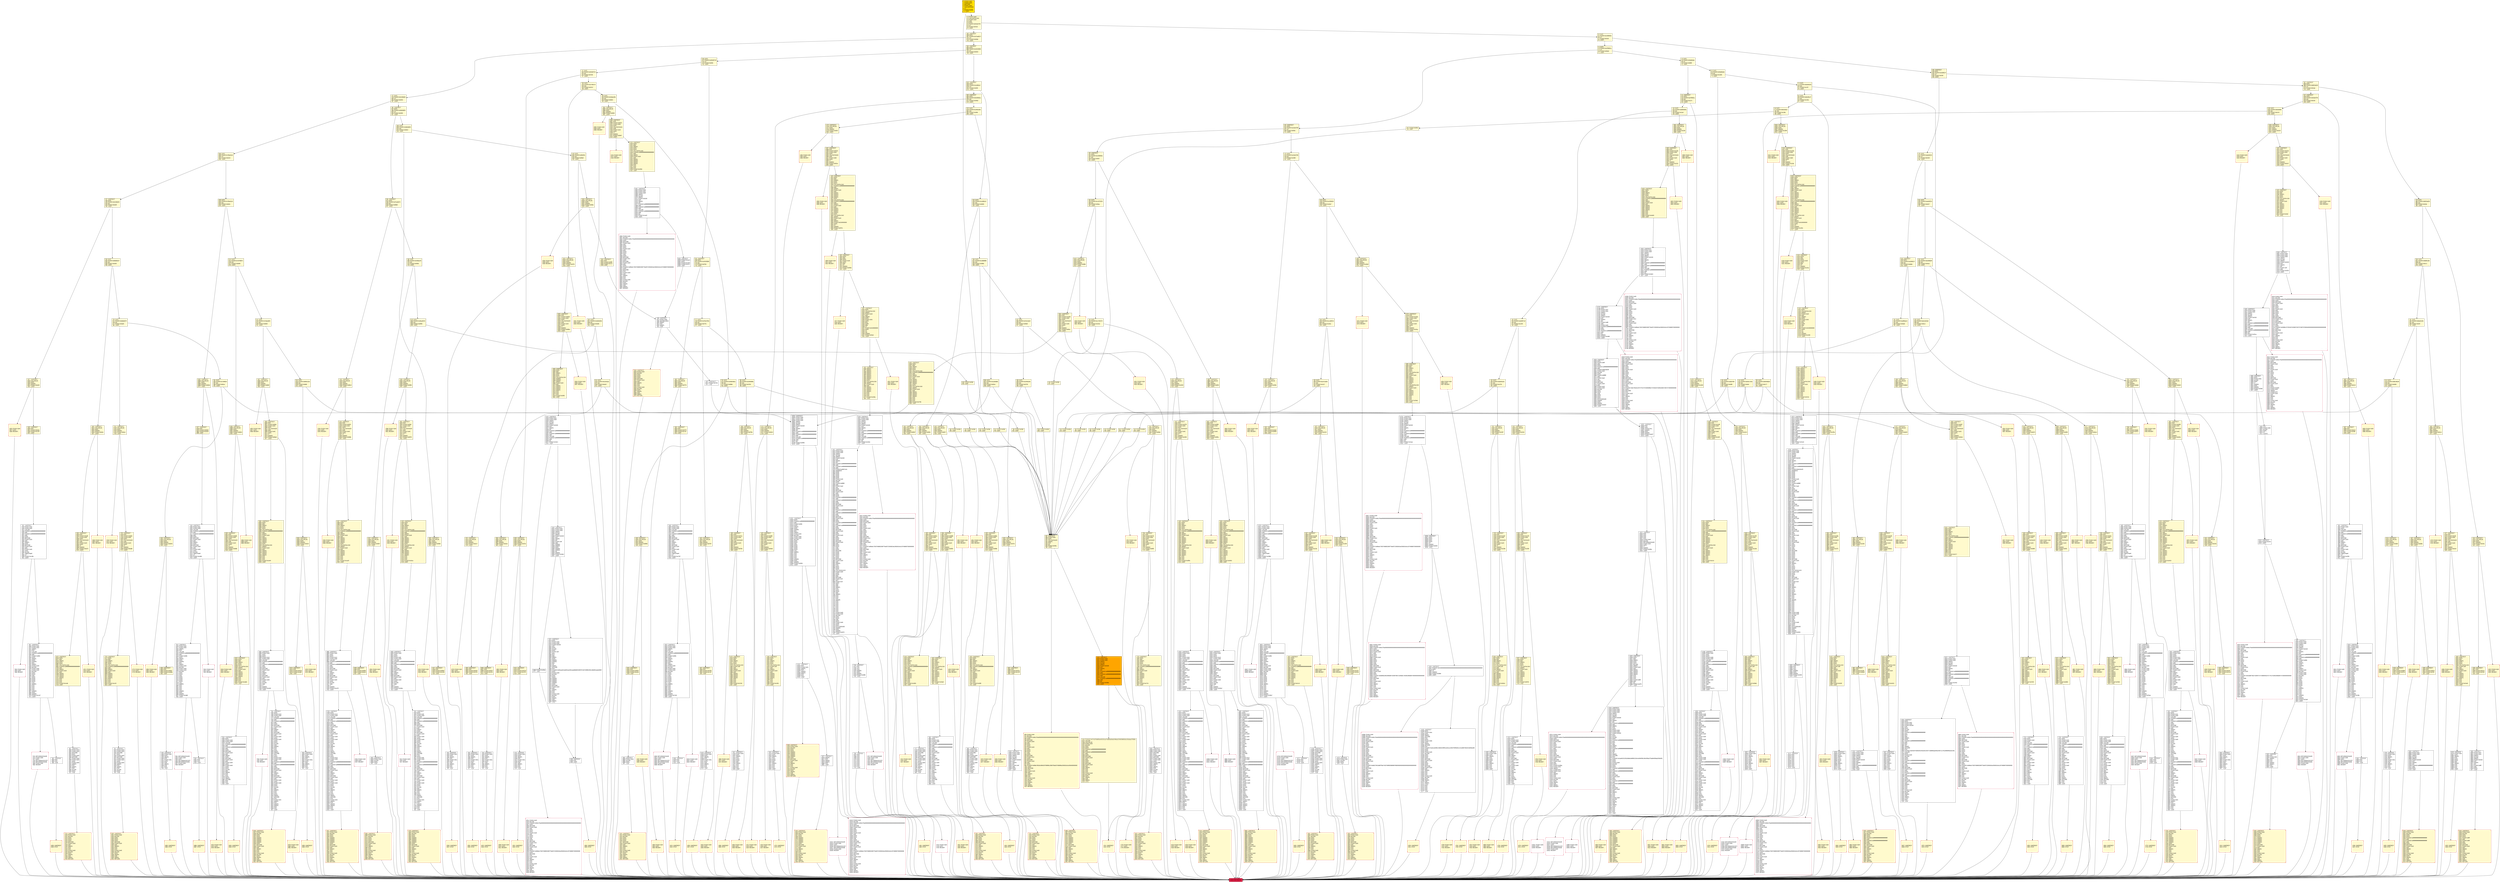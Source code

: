digraph G {
bgcolor=transparent rankdir=UD;
node [shape=box style=filled color=black fillcolor=white fontname=arial fontcolor=black];
2978 [label="2978: PUSH1 0x00\l2980: DUP1\l2981: REVERT\l" fillcolor=lemonchiffon shape=Msquare color=crimson ];
7942 [label="7942: JUMPDEST\l7943: PUSH1 0x00\l7945: DUP1\l7946: CALLER\l7947: PUSH20 0xffffffffffffffffffffffffffffffffffffffff\l7968: AND\l7969: PUSH20 0xffffffffffffffffffffffffffffffffffffffff\l7990: AND\l7991: DUP2\l7992: MSTORE\l7993: PUSH1 0x20\l7995: ADD\l7996: SWAP1\l7997: DUP2\l7998: MSTORE\l7999: PUSH1 0x20\l8001: ADD\l8002: PUSH1 0x00\l8004: SHA3\l8005: SLOAD\l8006: TIMESTAMP\l8007: GT\l8008: PUSH2 0x1f50\l8011: JUMPI\l" ];
5035 [label="5035: PUSH1 0x00\l5037: DUP1\l5038: REVERT\l" fillcolor=lemonchiffon shape=Msquare color=crimson ];
7204 [label="7204: JUMPDEST\l7205: PUSH1 0x00\l7207: DUP1\l7208: SWAP1\l7209: POP\l7210: PUSH1 0x0a\l7212: DUP2\l7213: SUB\l7214: SWAP1\l7215: POP\l7216: POP\l7217: JUMP\l" ];
3777 [label="3777: JUMPDEST\l3778: CALLVALUE\l3779: DUP1\l3780: ISZERO\l3781: PUSH2 0x0ecd\l3784: JUMPI\l" fillcolor=lemonchiffon ];
1969 [label="1969: PUSH1 0x00\l1971: DUP1\l1972: REVERT\l" fillcolor=lemonchiffon shape=Msquare color=crimson ];
4018 [label="4018: PUSH1 0x00\l4020: DUP1\l4021: REVERT\l" fillcolor=lemonchiffon shape=Msquare color=crimson ];
2923 [label="2923: JUMPDEST\l2924: DUP2\l2925: ADD\l2926: SWAP1\l2927: DUP1\l2928: DUP1\l2929: CALLDATALOAD\l2930: SWAP1\l2931: PUSH1 0x20\l2933: ADD\l2934: SWAP1\l2935: SWAP3\l2936: SWAP2\l2937: SWAP1\l2938: POP\l2939: POP\l2940: POP\l2941: PUSH2 0x1db4\l2944: JUMP\l" fillcolor=lemonchiffon ];
4275 [label="4275: JUMPDEST\l4276: POP\l4277: PUSH2 0x10ea\l4280: PUSH1 0x04\l4282: DUP1\l4283: CALLDATASIZE\l4284: SUB\l4285: PUSH1 0x40\l4287: DUP2\l4288: LT\l4289: ISZERO\l4290: PUSH2 0x10ca\l4293: JUMPI\l" fillcolor=lemonchiffon ];
2000 [label="2000: JUMPDEST\l2001: CALLVALUE\l2002: DUP1\l2003: ISZERO\l2004: PUSH2 0x07dc\l2007: JUMPI\l" fillcolor=lemonchiffon ];
7218 [label="7218: JUMPDEST\l7219: PUSH1 0x00\l7221: DUP1\l7222: SWAP1\l7223: POP\l7224: PUSH1 0x0a\l7226: DUP2\l7227: SUB\l7228: SWAP1\l7229: POP\l7230: POP\l7231: JUMP\l" ];
6458 [label="6458: JUMPDEST\l6459: POP\l6460: JUMP\l" ];
837 [label="837: DUP1\l838: PUSH4 0x22e1ded3\l843: EQ\l844: PUSH2 0x06d0\l847: JUMPI\l" fillcolor=lemonchiffon ];
1596 [label="1596: JUMPDEST\l1597: POP\l1598: PUSH2 0x0669\l1601: PUSH1 0x04\l1603: DUP1\l1604: CALLDATASIZE\l1605: SUB\l1606: PUSH1 0x20\l1608: DUP2\l1609: LT\l1610: ISZERO\l1611: PUSH2 0x0653\l1614: JUMPI\l" fillcolor=lemonchiffon ];
85 [label="85: DUP1\l86: PUSH4 0xfb195c47\l91: EQ\l92: PUSH2 0x134e\l95: JUMPI\l" fillcolor=lemonchiffon ];
1923 [label="1923: PUSH1 0x00\l1925: DUP1\l1926: REVERT\l" fillcolor=lemonchiffon shape=Msquare color=crimson ];
6019 [label="6019: PUSH1 0x00\l6021: DUP1\l6022: REVERT\l" shape=Msquare color=crimson ];
1455 [label="1455: JUMPDEST\l1456: SWAP1\l1457: SWAP2\l1458: SWAP3\l1459: SWAP4\l1460: SWAP2\l1461: SWAP3\l1462: SWAP4\l1463: SWAP1\l1464: DUP1\l1465: CALLDATALOAD\l1466: SWAP1\l1467: PUSH1 0x20\l1469: ADD\l1470: SWAP1\l1471: SWAP3\l1472: SWAP2\l1473: SWAP1\l1474: POP\l1475: POP\l1476: POP\l1477: PUSH2 0x146a\l1480: JUMP\l" fillcolor=lemonchiffon ];
1213 [label="1213: JUMPDEST\l1214: CALLVALUE\l1215: DUP1\l1216: ISZERO\l1217: PUSH2 0x04c9\l1220: JUMPI\l" fillcolor=lemonchiffon ];
7182 [label="7182: JUMPDEST\l7183: PUSH1 0x00\l7185: DUP1\l7186: SWAP1\l7187: POP\l7188: PUSH1 0x0a\l7190: DUP2\l7191: SUB\l7192: SWAP1\l7193: POP\l7194: POP\l7195: JUMP\l" ];
9018 [label="9018: JUMPDEST\l9019: DUP1\l9020: PUSH1 0x01\l9022: PUSH1 0x00\l9024: PUSH2 0x0100\l9027: EXP\l9028: DUP2\l9029: SLOAD\l9030: DUP2\l9031: PUSH20 0xffffffffffffffffffffffffffffffffffffffff\l9052: MUL\l9053: NOT\l9054: AND\l9055: SWAP1\l9056: DUP4\l9057: PUSH20 0xffffffffffffffffffffffffffffffffffffffff\l9078: AND\l9079: MUL\l9080: OR\l9081: SWAP1\l9082: SSTORE\l9083: POP\l9084: PUSH32 0xb532073b38c83145e3e5135377a08bf9aab55bc0fd7c1179cd4fb995d2a5159c\l9117: CALLER\l9118: DUP3\l9119: PUSH1 0x40\l9121: MLOAD\l9122: DUP1\l9123: DUP4\l9124: PUSH20 0xffffffffffffffffffffffffffffffffffffffff\l9145: AND\l9146: PUSH20 0xffffffffffffffffffffffffffffffffffffffff\l9167: AND\l9168: DUP2\l9169: MSTORE\l9170: PUSH1 0x20\l9172: ADD\l9173: DUP3\l9174: PUSH20 0xffffffffffffffffffffffffffffffffffffffff\l9195: AND\l9196: PUSH20 0xffffffffffffffffffffffffffffffffffffffff\l9217: AND\l9218: DUP2\l9219: MSTORE\l9220: PUSH1 0x20\l9222: ADD\l9223: SWAP3\l9224: POP\l9225: POP\l9226: POP\l9227: PUSH1 0x40\l9229: MLOAD\l9230: DUP1\l9231: SWAP2\l9232: SUB\l9233: SWAP1\l9234: LOG1\l9235: POP\l9236: JUMP\l" ];
2232 [label="2232: JUMPDEST\l2233: CALLVALUE\l2234: DUP1\l2235: ISZERO\l2236: PUSH2 0x08c4\l2239: JUMPI\l" fillcolor=lemonchiffon ];
2955 [label="2955: PUSH1 0x00\l2957: DUP1\l2958: REVERT\l" fillcolor=lemonchiffon shape=Msquare color=crimson ];
3426 [label="3426: JUMPDEST\l3427: POP\l3428: PUSH2 0x0d6b\l3431: PUSH2 0x221a\l3434: JUMP\l" fillcolor=lemonchiffon ];
3494 [label="3494: JUMPDEST\l3495: STOP\l" fillcolor=lemonchiffon shape=Msquare color=crimson ];
656 [label="656: JUMPDEST\l657: DUP1\l658: PUSH4 0x37ae6b73\l663: EQ\l664: PUSH2 0x08b8\l667: JUMPI\l" fillcolor=lemonchiffon ];
8678 [label="8678: JUMPDEST\l8679: PUSH1 0x00\l8681: DUP1\l8682: SWAP1\l8683: POP\l8684: DUP2\l8685: DUP2\l8686: ADD\l8687: SWAP1\l8688: POP\l8689: POP\l8690: POP\l8691: JUMP\l" ];
5012 [label="5012: PUSH1 0x00\l5014: DUP1\l5015: REVERT\l" fillcolor=lemonchiffon shape=Msquare color=crimson ];
7232 [label="7232: JUMPDEST\l7233: PUSH1 0x0e\l7235: PUSH1 0x00\l7237: CALLER\l7238: PUSH20 0xffffffffffffffffffffffffffffffffffffffff\l7259: AND\l7260: PUSH20 0xffffffffffffffffffffffffffffffffffffffff\l7281: AND\l7282: DUP2\l7283: MSTORE\l7284: PUSH1 0x20\l7286: ADD\l7287: SWAP1\l7288: DUP2\l7289: MSTORE\l7290: PUSH1 0x20\l7292: ADD\l7293: PUSH1 0x00\l7295: SHA3\l7296: SLOAD\l7297: TIMESTAMP\l7298: GT\l7299: PUSH2 0x1c8b\l7302: JUMPI\l" ];
8823 [label="8823: JUMPDEST\l8824: PUSH1 0x01\l8826: PUSH1 0x00\l8828: SWAP1\l8829: SLOAD\l8830: SWAP1\l8831: PUSH2 0x0100\l8834: EXP\l8835: SWAP1\l8836: DIV\l8837: PUSH20 0xffffffffffffffffffffffffffffffffffffffff\l8858: AND\l8859: PUSH20 0xffffffffffffffffffffffffffffffffffffffff\l8880: AND\l8881: CALLER\l8882: PUSH20 0xffffffffffffffffffffffffffffffffffffffff\l8903: AND\l8904: EQ\l8905: PUSH2 0x233a\l8908: JUMPI\l" ];
1946 [label="1946: PUSH1 0x00\l1948: DUP1\l1949: REVERT\l" fillcolor=lemonchiffon shape=Msquare color=crimson ];
314 [label="314: DUP1\l315: PUSH4 0xb55c7520\l320: EQ\l321: PUSH2 0x0efc\l324: JUMPI\l" fillcolor=lemonchiffon ];
728 [label="728: DUP1\l729: PUSH4 0x2750fc78\l734: EQ\l735: PUSH2 0x07e7\l738: JUMPI\l" fillcolor=lemonchiffon ];
2549 [label="2549: JUMPDEST\l2550: PUSH1 0x40\l2552: MLOAD\l2553: DUP1\l2554: DUP3\l2555: DUP2\l2556: MSTORE\l2557: PUSH1 0x20\l2559: ADD\l2560: SWAP2\l2561: POP\l2562: POP\l2563: PUSH1 0x40\l2565: MLOAD\l2566: DUP1\l2567: SWAP2\l2568: SUB\l2569: SWAP1\l2570: RETURN\l" fillcolor=lemonchiffon shape=Msquare color=crimson ];
2526 [label="2526: JUMPDEST\l2527: STOP\l" fillcolor=lemonchiffon shape=Msquare color=crimson ];
5948 [label="5948: JUMPDEST\l5949: PUSH1 0x02\l5951: PUSH1 0x00\l5953: CALLER\l5954: PUSH20 0xffffffffffffffffffffffffffffffffffffffff\l5975: AND\l5976: PUSH20 0xffffffffffffffffffffffffffffffffffffffff\l5997: AND\l5998: DUP2\l5999: MSTORE\l6000: PUSH1 0x20\l6002: ADD\l6003: SWAP1\l6004: DUP2\l6005: MSTORE\l6006: PUSH1 0x20\l6008: ADD\l6009: PUSH1 0x00\l6011: SHA3\l6012: SLOAD\l6013: TIMESTAMP\l6014: GT\l6015: PUSH2 0x1787\l6018: JUMPI\l" ];
2031 [label="2031: PUSH1 0x00\l2033: DUP1\l2034: REVERT\l" fillcolor=lemonchiffon shape=Msquare color=crimson ];
4942 [label="4942: JUMPDEST\l4943: CALLVALUE\l4944: DUP1\l4945: ISZERO\l4946: PUSH2 0x135a\l4949: JUMPI\l" fillcolor=lemonchiffon ];
107 [label="107: PUSH2 0x0381\l110: JUMP\l" fillcolor=lemonchiffon ];
10321 [label="10321: JUMPDEST\l10322: POP\l10323: PUSH1 0x01\l10325: SWAP1\l10326: POP\l10327: SWAP3\l10328: SWAP2\l10329: POP\l10330: POP\l10331: JUMP\l" ];
5777 [label="5777: JUMPDEST\l5778: PUSH1 0x06\l5780: PUSH1 0x20\l5782: MSTORE\l5783: DUP1\l5784: PUSH1 0x00\l5786: MSTORE\l5787: PUSH1 0x40\l5789: PUSH1 0x00\l5791: SHA3\l5792: PUSH1 0x00\l5794: SWAP2\l5795: POP\l5796: SWAP1\l5797: POP\l5798: SLOAD\l5799: DUP2\l5800: JUMP\l" ];
412 [label="412: DUP1\l413: PUSH4 0x9bc48c68\l418: EQ\l419: PUSH2 0x0d56\l422: JUMPI\l" fillcolor=lemonchiffon ];
1481 [label="1481: JUMPDEST\l1482: STOP\l" fillcolor=lemonchiffon shape=Msquare color=crimson ];
3070 [label="3070: PUSH1 0x00\l3072: DUP1\l3073: REVERT\l" fillcolor=lemonchiffon shape=Msquare color=crimson ];
4876 [label="4876: JUMPDEST\l4877: PUSH1 0x40\l4879: MLOAD\l4880: DUP1\l4881: DUP3\l4882: PUSH20 0xffffffffffffffffffffffffffffffffffffffff\l4903: AND\l4904: PUSH20 0xffffffffffffffffffffffffffffffffffffffff\l4925: AND\l4926: DUP2\l4927: MSTORE\l4928: PUSH1 0x20\l4930: ADD\l4931: SWAP2\l4932: POP\l4933: POP\l4934: PUSH1 0x40\l4936: MLOAD\l4937: DUP1\l4938: SWAP2\l4939: SUB\l4940: SWAP1\l4941: RETURN\l" fillcolor=lemonchiffon shape=Msquare color=crimson ];
1518 [label="1518: JUMPDEST\l1519: DUP2\l1520: ADD\l1521: SWAP1\l1522: DUP1\l1523: DUP1\l1524: CALLDATALOAD\l1525: PUSH20 0xffffffffffffffffffffffffffffffffffffffff\l1546: AND\l1547: SWAP1\l1548: PUSH1 0x20\l1550: ADD\l1551: SWAP1\l1552: SWAP3\l1553: SWAP2\l1554: SWAP1\l1555: POP\l1556: POP\l1557: POP\l1558: PUSH2 0x1691\l1561: JUMP\l" fillcolor=lemonchiffon ];
1104 [label="1104: PUSH32 0x5741979df5f3e491501da74d3b0a83dd2496ab1f34929865b3e190a8ad75859a\l1137: CALLER\l1138: CALLVALUE\l1139: PUSH1 0x40\l1141: MLOAD\l1142: DUP1\l1143: DUP4\l1144: PUSH20 0xffffffffffffffffffffffffffffffffffffffff\l1165: AND\l1166: PUSH20 0xffffffffffffffffffffffffffffffffffffffff\l1187: AND\l1188: DUP2\l1189: MSTORE\l1190: PUSH1 0x20\l1192: ADD\l1193: DUP3\l1194: DUP2\l1195: MSTORE\l1196: PUSH1 0x20\l1198: ADD\l1199: SWAP3\l1200: POP\l1201: POP\l1202: POP\l1203: PUSH1 0x40\l1205: MLOAD\l1206: DUP1\l1207: SWAP2\l1208: SUB\l1209: SWAP1\l1210: LOG1\l" fillcolor=lemonchiffon ];
3575 [label="3575: JUMPDEST\l3576: STOP\l" fillcolor=lemonchiffon shape=Msquare color=crimson ];
63 [label="63: DUP1\l64: PUSH4 0xf4dd5ebb\l69: EQ\l70: PUSH2 0x12b9\l73: JUMPI\l" fillcolor=lemonchiffon ];
379 [label="379: DUP1\l380: PUSH4 0x8815eb39\l385: EQ\l386: PUSH2 0x0c8e\l389: JUMPI\l" fillcolor=lemonchiffon ];
5757 [label="5757: RETURNDATASIZE\l5758: PUSH1 0x00\l5760: DUP1\l5761: RETURNDATACOPY\l5762: RETURNDATASIZE\l5763: PUSH1 0x00\l5765: REVERT\l" shape=Msquare color=crimson ];
4041 [label="4041: PUSH1 0x00\l4043: DUP1\l4044: REVERT\l" fillcolor=lemonchiffon shape=Msquare color=crimson ];
401 [label="401: DUP1\l402: PUSH4 0x8da5cb5b\l407: EQ\l408: PUSH2 0x0cff\l411: JUMPI\l" fillcolor=lemonchiffon ];
2947 [label="2947: JUMPDEST\l2948: CALLVALUE\l2949: DUP1\l2950: ISZERO\l2951: PUSH2 0x0b8f\l2954: JUMPI\l" fillcolor=lemonchiffon ];
3472 [label="3472: JUMPDEST\l3473: DUP2\l3474: ADD\l3475: SWAP1\l3476: DUP1\l3477: DUP1\l3478: CALLDATALOAD\l3479: SWAP1\l3480: PUSH1 0x20\l3482: ADD\l3483: SWAP1\l3484: SWAP3\l3485: SWAP2\l3486: SWAP1\l3487: POP\l3488: POP\l3489: POP\l3490: PUSH2 0x2228\l3493: JUMP\l" fillcolor=lemonchiffon ];
4855 [label="4855: JUMPDEST\l4856: CALLVALUE\l4857: DUP1\l4858: ISZERO\l4859: PUSH2 0x1303\l4862: JUMPI\l" fillcolor=lemonchiffon ];
1866 [label="1866: JUMPDEST\l1867: PUSH1 0x40\l1869: MLOAD\l1870: DUP1\l1871: DUP3\l1872: ISZERO\l1873: ISZERO\l1874: ISZERO\l1875: ISZERO\l1876: DUP2\l1877: MSTORE\l1878: PUSH1 0x20\l1880: ADD\l1881: SWAP2\l1882: POP\l1883: POP\l1884: PUSH1 0x40\l1886: MLOAD\l1887: DUP1\l1888: SWAP2\l1889: SUB\l1890: SWAP1\l1891: RETURN\l" fillcolor=lemonchiffon shape=Msquare color=crimson ];
7018 [label="7018: JUMPDEST\l7019: DUP2\l7020: PUSH1 0x0f\l7022: PUSH1 0x00\l7024: CALLER\l7025: PUSH20 0xffffffffffffffffffffffffffffffffffffffff\l7046: AND\l7047: PUSH20 0xffffffffffffffffffffffffffffffffffffffff\l7068: AND\l7069: DUP2\l7070: MSTORE\l7071: PUSH1 0x20\l7073: ADD\l7074: SWAP1\l7075: DUP2\l7076: MSTORE\l7077: PUSH1 0x20\l7079: ADD\l7080: PUSH1 0x00\l7082: SHA3\l7083: PUSH1 0x00\l7085: DUP3\l7086: DUP3\l7087: SLOAD\l7088: SUB\l7089: SWAP3\l7090: POP\l7091: POP\l7092: DUP2\l7093: SWAP1\l7094: SSTORE\l7095: POP\l7096: DUP2\l7097: PUSH1 0x0f\l7099: PUSH1 0x00\l7101: DUP6\l7102: PUSH20 0xffffffffffffffffffffffffffffffffffffffff\l7123: AND\l7124: PUSH20 0xffffffffffffffffffffffffffffffffffffffff\l7145: AND\l7146: DUP2\l7147: MSTORE\l7148: PUSH1 0x20\l7150: ADD\l7151: SWAP1\l7152: DUP2\l7153: MSTORE\l7154: PUSH1 0x20\l7156: ADD\l7157: PUSH1 0x00\l7159: SHA3\l7160: PUSH1 0x00\l7162: DUP3\l7163: DUP3\l7164: SLOAD\l7165: ADD\l7166: SWAP3\l7167: POP\l7168: POP\l7169: DUP2\l7170: SWAP1\l7171: SSTORE\l7172: POP\l7173: PUSH1 0x01\l7175: SWAP1\l7176: POP\l7177: SWAP3\l7178: SWAP2\l7179: POP\l7180: POP\l7181: JUMP\l" ];
641 [label="641: DUP1\l642: PUSH4 0x5125cbac\l647: EQ\l648: PUSH2 0x0a22\l651: JUMPI\l" fillcolor=lemonchiffon ];
1225 [label="1225: JUMPDEST\l1226: POP\l1227: PUSH2 0x04f9\l1230: PUSH1 0x04\l1232: DUP1\l1233: CALLDATASIZE\l1234: SUB\l1235: PUSH1 0x20\l1237: DUP2\l1238: LT\l1239: ISZERO\l1240: PUSH2 0x04e0\l1243: JUMPI\l" fillcolor=lemonchiffon ];
2008 [label="2008: PUSH1 0x00\l2010: DUP1\l2011: REVERT\l" fillcolor=lemonchiffon shape=Msquare color=crimson ];
10142 [label="10142: PUSH1 0x40\l10144: MLOAD\l10145: PUSH32 0x08c379a000000000000000000000000000000000000000000000000000000000\l10178: DUP2\l10179: MSTORE\l10180: PUSH1 0x04\l10182: ADD\l10183: DUP1\l10184: DUP1\l10185: PUSH1 0x20\l10187: ADD\l10188: DUP3\l10189: DUP2\l10190: SUB\l10191: DUP3\l10192: MSTORE\l10193: PUSH1 0x1c\l10195: DUP2\l10196: MSTORE\l10197: PUSH1 0x20\l10199: ADD\l10200: DUP1\l10201: PUSH32 0x6f6e6c7920746865206f776e65722063616e2063616c6c207468697300000000\l10234: DUP2\l10235: MSTORE\l10236: POP\l10237: PUSH1 0x20\l10239: ADD\l10240: SWAP2\l10241: POP\l10242: POP\l10243: PUSH1 0x40\l10245: MLOAD\l10246: DUP1\l10247: SWAP2\l10248: SUB\l10249: SWAP1\l10250: REVERT\l" shape=Msquare color=crimson ];
74 [label="74: DUP1\l75: PUSH4 0xfa5d5429\l80: EQ\l81: PUSH2 0x12f7\l84: JUMPI\l" fillcolor=lemonchiffon ];
13089 [label="13089: PUSH1 0x00\l13091: DUP1\l13092: REVERT\l" shape=Msquare color=crimson ];
4731 [label="4731: JUMPDEST\l4732: CALLVALUE\l4733: DUP1\l4734: ISZERO\l4735: PUSH2 0x1287\l4738: JUMPI\l" fillcolor=lemonchiffon ];
258 [label="258: JUMPDEST\l259: DUP1\l260: PUSH4 0xa3af6a70\l265: GT\l266: PUSH2 0x016f\l269: JUMPI\l" fillcolor=lemonchiffon ];
2850 [label="2850: PUSH1 0x00\l2852: DUP1\l2853: REVERT\l" fillcolor=lemonchiffon shape=Msquare color=crimson ];
232 [label="232: DUP1\l233: PUSH4 0xc1075329\l238: EQ\l239: PUSH2 0x0faa\l242: JUMPI\l" fillcolor=lemonchiffon ];
4743 [label="4743: JUMPDEST\l4744: POP\l4745: PUSH2 0x12b7\l4748: PUSH1 0x04\l4750: DUP1\l4751: CALLDATASIZE\l4752: SUB\l4753: PUSH1 0x20\l4755: DUP2\l4756: LT\l4757: ISZERO\l4758: PUSH2 0x129e\l4761: JUMPI\l" fillcolor=lemonchiffon ];
4125 [label="4125: JUMPDEST\l4126: CALLVALUE\l4127: DUP1\l4128: ISZERO\l4129: PUSH2 0x1029\l4132: JUMPI\l" fillcolor=lemonchiffon ];
2390 [label="2390: JUMPDEST\l2391: CALLVALUE\l2392: DUP1\l2393: ISZERO\l2394: PUSH2 0x0962\l2397: JUMPI\l" fillcolor=lemonchiffon ];
765 [label="765: JUMPDEST\l766: DUP1\l767: PUSH4 0x24243846\l772: EQ\l773: PUSH2 0x0764\l776: JUMPI\l" fillcolor=lemonchiffon ];
570 [label="570: DUP1\l571: PUSH4 0x6dbbb575\l576: EQ\l577: PUSH2 0x0ab5\l580: JUMPI\l" fillcolor=lemonchiffon ];
11195 [label="11195: JUMPDEST\l11196: DUP4\l11197: PUSH1 0x0a\l11199: DUP2\l11200: SWAP1\l11201: SSTORE\l11202: POP\l11203: DUP3\l11204: PUSH1 0x0b\l11206: DUP2\l11207: SWAP1\l11208: SSTORE\l11209: POP\l11210: PUSH32 0xab1a2e99a7a60d154f951a42eca140d755f93d41ccfca4b6f7d5e521b64bee86\l11243: DUP5\l11244: DUP5\l11245: PUSH1 0x40\l11247: MLOAD\l11248: DUP1\l11249: DUP4\l11250: DUP2\l11251: MSTORE\l11252: PUSH1 0x20\l11254: ADD\l11255: DUP3\l11256: DUP2\l11257: MSTORE\l11258: PUSH1 0x20\l11260: ADD\l11261: SWAP3\l11262: POP\l11263: POP\l11264: POP\l11265: PUSH1 0x40\l11267: MLOAD\l11268: DUP1\l11269: SWAP2\l11270: SUB\l11271: SWAP1\l11272: LOG1\l11273: POP\l11274: POP\l11275: POP\l11276: POP\l11277: JUMP\l" ];
2873 [label="2873: PUSH1 0x00\l2875: DUP1\l2876: REVERT\l" fillcolor=lemonchiffon shape=Msquare color=crimson ];
3848 [label="3848: JUMPDEST\l3849: POP\l3850: PUSH2 0x0f35\l3853: PUSH1 0x04\l3855: DUP1\l3856: CALLDATASIZE\l3857: SUB\l3858: PUSH1 0x20\l3860: DUP2\l3861: LT\l3862: ISZERO\l3863: PUSH2 0x0f1f\l3866: JUMPI\l" fillcolor=lemonchiffon ];
1853 [label="1853: PUSH1 0x00\l1855: DUP1\l1856: REVERT\l" fillcolor=lemonchiffon shape=Msquare color=crimson ];
3903 [label="3903: PUSH1 0x00\l3905: DUP1\l3906: REVERT\l" fillcolor=lemonchiffon shape=Msquare color=crimson ];
10926 [label="10926: JUMPDEST\l10927: DUP2\l10928: DUP2\l10929: DUP1\l10930: DUP3\l10931: GT\l10932: ISZERO\l10933: PUSH2 0x2b26\l10936: JUMPI\l" ];
2583 [label="2583: JUMPDEST\l2584: POP\l2585: PUSH2 0x0a20\l2588: PUSH2 0x1c24\l2591: JUMP\l" fillcolor=lemonchiffon ];
2629 [label="2629: JUMPDEST\l2630: POP\l2631: PUSH2 0x0a4e\l2634: PUSH2 0x1c40\l2637: JUMP\l" fillcolor=lemonchiffon ];
13113 [label="13113: JUMPDEST\l13114: POP\l13115: POP\l13116: POP\l13117: POP\l13118: POP\l13119: POP\l13120: POP\l13121: POP\l13122: POP\l13123: JUMP\l" ];
8420 [label="8420: PUSH1 0x40\l8422: MLOAD\l8423: PUSH32 0x08c379a000000000000000000000000000000000000000000000000000000000\l8456: DUP2\l8457: MSTORE\l8458: PUSH1 0x04\l8460: ADD\l8461: DUP1\l8462: DUP1\l8463: PUSH1 0x20\l8465: ADD\l8466: DUP3\l8467: DUP2\l8468: SUB\l8469: DUP3\l8470: MSTORE\l8471: PUSH1 0x1a\l8473: DUP2\l8474: MSTORE\l8475: PUSH1 0x20\l8477: ADD\l8478: DUP1\l8479: PUSH32 0x616d6f756e74206f7574736964652073776170206c696d697473000000000000\l8512: DUP2\l8513: MSTORE\l8514: POP\l8515: PUSH1 0x20\l8517: ADD\l8518: SWAP2\l8519: POP\l8520: POP\l8521: PUSH1 0x40\l8523: MLOAD\l8524: DUP1\l8525: SWAP2\l8526: SUB\l8527: SWAP1\l8528: REVERT\l" shape=Msquare color=crimson ];
3844 [label="3844: PUSH1 0x00\l3846: DUP1\l3847: REVERT\l" fillcolor=lemonchiffon shape=Msquare color=crimson ];
156 [label="156: PUSH2 0x0381\l159: JUMP\l" fillcolor=lemonchiffon ];
8016 [label="8016: JUMPDEST\l8017: PUSH1 0x00\l8019: PUSH1 0x0a\l8021: SWAP1\l8022: POP\l8023: CALLER\l8024: PUSH20 0xffffffffffffffffffffffffffffffffffffffff\l8045: AND\l8046: PUSH2 0x08fc\l8049: DUP3\l8050: SWAP1\l8051: DUP2\l8052: ISZERO\l8053: MUL\l8054: SWAP1\l8055: PUSH1 0x40\l8057: MLOAD\l8058: PUSH1 0x00\l8060: PUSH1 0x40\l8062: MLOAD\l8063: DUP1\l8064: DUP4\l8065: SUB\l8066: DUP2\l8067: DUP6\l8068: DUP9\l8069: DUP9\l8070: CALL\l8071: SWAP4\l8072: POP\l8073: POP\l8074: POP\l8075: POP\l8076: ISZERO\l8077: DUP1\l8078: ISZERO\l8079: PUSH2 0x1f9c\l8082: JUMPI\l" ];
12041 [label="12041: PUSH1 0x00\l12043: DUP1\l12044: REVERT\l" shape=Msquare color=crimson ];
2571 [label="2571: JUMPDEST\l2572: CALLVALUE\l2573: DUP1\l2574: ISZERO\l2575: PUSH2 0x0a17\l2578: JUMPI\l" fillcolor=lemonchiffon ];
1892 [label="1892: JUMPDEST\l1893: CALLVALUE\l1894: DUP1\l1895: ISZERO\l1896: PUSH2 0x0770\l1899: JUMPI\l" fillcolor=lemonchiffon ];
3984 [label="3984: JUMPDEST\l3985: PUSH1 0x40\l3987: MLOAD\l3988: DUP1\l3989: DUP3\l3990: ISZERO\l3991: ISZERO\l3992: ISZERO\l3993: ISZERO\l3994: DUP2\l3995: MSTORE\l3996: PUSH1 0x20\l3998: ADD\l3999: SWAP2\l4000: POP\l4001: POP\l4002: PUSH1 0x40\l4004: MLOAD\l4005: DUP1\l4006: SWAP2\l4007: SUB\l4008: SWAP1\l4009: RETURN\l" fillcolor=lemonchiffon shape=Msquare color=crimson ];
12573 [label="12573: JUMPDEST\l12574: PUSH1 0x01\l12576: PUSH1 0x00\l12578: SWAP1\l12579: SLOAD\l12580: SWAP1\l12581: PUSH2 0x0100\l12584: EXP\l12585: SWAP1\l12586: DIV\l12587: PUSH20 0xffffffffffffffffffffffffffffffffffffffff\l12608: AND\l12609: PUSH20 0xffffffffffffffffffffffffffffffffffffffff\l12630: AND\l12631: CALLER\l12632: PUSH20 0xffffffffffffffffffffffffffffffffffffffff\l12653: AND\l12654: EQ\l12655: PUSH2 0x31e0\l12658: JUMPI\l" ];
13093 [label="13093: JUMPDEST\l13094: POP\l13095: GAS\l13096: CALL\l13097: ISZERO\l13098: DUP1\l13099: ISZERO\l13100: PUSH2 0x3339\l13103: JUMPI\l" ];
5039 [label="5039: JUMPDEST\l5040: DUP2\l5041: ADD\l5042: SWAP1\l5043: DUP1\l5044: DUP1\l5045: CALLDATALOAD\l5046: PUSH20 0xffffffffffffffffffffffffffffffffffffffff\l5067: AND\l5068: SWAP1\l5069: PUSH1 0x20\l5071: ADD\l5072: SWAP1\l5073: SWAP3\l5074: SWAP2\l5075: SWAP1\l5076: DUP1\l5077: CALLDATALOAD\l5078: PUSH20 0xffffffffffffffffffffffffffffffffffffffff\l5099: AND\l5100: SWAP1\l5101: PUSH1 0x20\l5103: ADD\l5104: SWAP1\l5105: SWAP3\l5106: SWAP2\l5107: SWAP1\l5108: DUP1\l5109: CALLDATALOAD\l5110: SWAP1\l5111: PUSH1 0x20\l5113: ADD\l5114: SWAP1\l5115: PUSH5 0x0100000000\l5121: DUP2\l5122: GT\l5123: ISZERO\l5124: PUSH2 0x140c\l5127: JUMPI\l" fillcolor=lemonchiffon ];
4375 [label="4375: JUMPDEST\l4376: CALLVALUE\l4377: DUP1\l4378: ISZERO\l4379: PUSH2 0x1123\l4382: JUMPI\l" fillcolor=lemonchiffon ];
4353 [label="4353: JUMPDEST\l4354: PUSH1 0x40\l4356: MLOAD\l4357: DUP1\l4358: DUP3\l4359: DUP2\l4360: MSTORE\l4361: PUSH1 0x20\l4363: ADD\l4364: SWAP2\l4365: POP\l4366: POP\l4367: PUSH1 0x40\l4369: MLOAD\l4370: DUP1\l4371: SWAP2\l4372: SUB\l4373: SWAP1\l4374: RETURN\l" fillcolor=lemonchiffon shape=Msquare color=crimson ];
2402 [label="2402: JUMPDEST\l2403: POP\l2404: PUSH2 0x09af\l2407: PUSH1 0x04\l2409: DUP1\l2410: CALLDATASIZE\l2411: SUB\l2412: PUSH1 0x40\l2414: DUP2\l2415: LT\l2416: ISZERO\l2417: PUSH2 0x0979\l2420: JUMPI\l" fillcolor=lemonchiffon ];
2023 [label="2023: JUMPDEST\l2024: CALLVALUE\l2025: DUP1\l2026: ISZERO\l2027: PUSH2 0x07f3\l2030: JUMPI\l" fillcolor=lemonchiffon ];
3867 [label="3867: PUSH1 0x00\l3869: DUP1\l3870: REVERT\l" fillcolor=lemonchiffon shape=Msquare color=crimson ];
3836 [label="3836: JUMPDEST\l3837: CALLVALUE\l3838: DUP1\l3839: ISZERO\l3840: PUSH2 0x0f08\l3843: JUMPI\l" fillcolor=lemonchiffon ];
6688 [label="6688: JUMPDEST\l6689: PUSH1 0x00\l6691: DUP1\l6692: DUP3\l6693: PUSH1 0x12\l6695: PUSH1 0x00\l6697: CALLER\l6698: PUSH20 0xffffffffffffffffffffffffffffffffffffffff\l6719: AND\l6720: PUSH20 0xffffffffffffffffffffffffffffffffffffffff\l6741: AND\l6742: DUP2\l6743: MSTORE\l6744: PUSH1 0x20\l6746: ADD\l6747: SWAP1\l6748: DUP2\l6749: MSTORE\l6750: PUSH1 0x20\l6752: ADD\l6753: PUSH1 0x00\l6755: SHA3\l6756: SLOAD\l6757: SUB\l6758: LT\l6759: ISZERO\l6760: PUSH2 0x1a70\l6763: JUMPI\l" ];
2741 [label="2741: JUMPDEST\l2742: CALLVALUE\l2743: DUP1\l2744: ISZERO\l2745: PUSH2 0x0ac1\l2748: JUMPI\l" fillcolor=lemonchiffon ];
254 [label="254: PUSH2 0x0381\l257: JUMP\l" fillcolor=lemonchiffon ];
2919 [label="2919: PUSH1 0x00\l2921: DUP1\l2922: REVERT\l" fillcolor=lemonchiffon shape=Msquare color=crimson ];
7014 [label="7014: PUSH1 0x00\l7016: DUP1\l7017: REVERT\l" shape=Msquare color=crimson ];
2505 [label="2505: JUMPDEST\l2506: CALLVALUE\l2507: DUP1\l2508: ISZERO\l2509: PUSH2 0x09d5\l2512: JUMPI\l" fillcolor=lemonchiffon ];
3277 [label="3277: JUMPDEST\l3278: POP\l3279: PUSH2 0x0cfd\l3282: PUSH1 0x04\l3284: DUP1\l3285: CALLDATASIZE\l3286: SUB\l3287: PUSH1 0x20\l3289: DUP2\l3290: LT\l3291: ISZERO\l3292: PUSH2 0x0ce4\l3295: JUMPI\l" fillcolor=lemonchiffon ];
4973 [label="4973: PUSH1 0x00\l4975: DUP1\l4976: REVERT\l" fillcolor=lemonchiffon shape=Msquare color=crimson ];
1900 [label="1900: PUSH1 0x00\l1902: DUP1\l1903: REVERT\l" fillcolor=lemonchiffon shape=Msquare color=crimson ];
826 [label="826: DUP1\l827: PUSH4 0x1d9bf886\l832: EQ\l833: PUSH2 0x066b\l836: JUMPI\l" fillcolor=lemonchiffon ];
2959 [label="2959: JUMPDEST\l2960: POP\l2961: PUSH2 0x0bdc\l2964: PUSH1 0x04\l2966: DUP1\l2967: CALLDATASIZE\l2968: SUB\l2969: PUSH1 0x40\l2971: DUP2\l2972: LT\l2973: ISZERO\l2974: PUSH2 0x0ba6\l2977: JUMPI\l" fillcolor=lemonchiffon ];
4626 [label="4626: JUMPDEST\l4627: DUP2\l4628: ADD\l4629: SWAP1\l4630: DUP1\l4631: DUP1\l4632: CALLDATALOAD\l4633: PUSH20 0xffffffffffffffffffffffffffffffffffffffff\l4654: AND\l4655: SWAP1\l4656: PUSH1 0x20\l4658: ADD\l4659: SWAP1\l4660: SWAP3\l4661: SWAP2\l4662: SWAP1\l4663: POP\l4664: POP\l4665: POP\l4666: PUSH2 0x2d20\l4669: JUMP\l" fillcolor=lemonchiffon ];
1678 [label="1678: JUMPDEST\l1679: DUP2\l1680: ADD\l1681: SWAP1\l1682: DUP1\l1683: DUP1\l1684: CALLDATALOAD\l1685: PUSH20 0xffffffffffffffffffffffffffffffffffffffff\l1706: AND\l1707: SWAP1\l1708: PUSH1 0x20\l1710: ADD\l1711: SWAP1\l1712: SWAP3\l1713: SWAP2\l1714: SWAP1\l1715: POP\l1716: POP\l1717: POP\l1718: PUSH2 0x16f9\l1721: JUMP\l" fillcolor=lemonchiffon ];
4454 [label="4454: JUMPDEST\l4455: PUSH1 0x40\l4457: MLOAD\l4458: DUP1\l4459: DUP3\l4460: DUP2\l4461: MSTORE\l4462: PUSH1 0x20\l4464: ADD\l4465: SWAP2\l4466: POP\l4467: POP\l4468: PUSH1 0x40\l4470: MLOAD\l4471: DUP1\l4472: SWAP2\l4473: SUB\l4474: SWAP1\l4475: RETURN\l" fillcolor=lemonchiffon shape=Msquare color=crimson ];
2058 [label="2058: JUMPDEST\l2059: DUP2\l2060: ADD\l2061: SWAP1\l2062: DUP1\l2063: DUP1\l2064: CALLDATALOAD\l2065: ISZERO\l2066: ISZERO\l2067: SWAP1\l2068: PUSH1 0x20\l2070: ADD\l2071: SWAP1\l2072: SWAP3\l2073: SWAP2\l2074: SWAP1\l2075: POP\l2076: POP\l2077: POP\l2078: PUSH2 0x1801\l2081: JUMP\l" fillcolor=lemonchiffon ];
3437 [label="3437: JUMPDEST\l3438: CALLVALUE\l3439: DUP1\l3440: ISZERO\l3441: PUSH2 0x0d79\l3444: JUMPI\l" fillcolor=lemonchiffon ];
41 [label="41: DUP1\l42: PUSH4 0xd7f8581a\l47: GT\l48: PUSH2 0x00a0\l51: JUMPI\l" fillcolor=lemonchiffon ];
2359 [label="2359: JUMPDEST\l2360: POP\l2361: PUSH2 0x0940\l2364: PUSH2 0x1b14\l2367: JUMP\l" fillcolor=lemonchiffon ];
12559 [label="12559: JUMPDEST\l12560: PUSH1 0x00\l12562: DUP1\l12563: SWAP1\l12564: POP\l12565: DUP2\l12566: DUP2\l12567: ADD\l12568: SWAP1\l12569: POP\l12570: POP\l12571: POP\l12572: JUMP\l" ];
145 [label="145: DUP1\l146: PUSH4 0xded41e01\l151: EQ\l152: PUSH2 0x127b\l155: JUMPI\l" fillcolor=lemonchiffon ];
3036 [label="3036: JUMPDEST\l3037: PUSH1 0x40\l3039: MLOAD\l3040: DUP1\l3041: DUP3\l3042: ISZERO\l3043: ISZERO\l3044: ISZERO\l3045: ISZERO\l3046: DUP2\l3047: MSTORE\l3048: PUSH1 0x20\l3050: ADD\l3051: SWAP2\l3052: POP\l3053: POP\l3054: PUSH1 0x40\l3056: MLOAD\l3057: DUP1\l3058: SWAP2\l3059: SUB\l3060: SWAP1\l3061: RETURN\l" fillcolor=lemonchiffon shape=Msquare color=crimson ];
5746 [label="5746: JUMPDEST\l5747: POP\l5748: GAS\l5749: CALL\l5750: ISZERO\l5751: DUP1\l5752: ISZERO\l5753: PUSH2 0x1686\l5756: JUMPI\l" ];
216 [label="216: PUSH2 0x0381\l219: JUMP\l" fillcolor=lemonchiffon ];
4240 [label="4240: JUMPDEST\l4241: CALLVALUE\l4242: DUP1\l4243: ISZERO\l4244: PUSH2 0x109c\l4247: JUMPI\l" fillcolor=lemonchiffon ];
352 [label="352: DUP1\l353: PUSH4 0xa8e7ff97\l358: EQ\l359: PUSH2 0x0df9\l362: JUMPI\l" fillcolor=lemonchiffon ];
8012 [label="8012: PUSH1 0x00\l8014: DUP1\l8015: REVERT\l" shape=Msquare color=crimson ];
5421 [label="5421: JUMPDEST\l5422: PUSH1 0x09\l5424: PUSH1 0x00\l5426: SWAP1\l5427: SLOAD\l5428: SWAP1\l5429: PUSH2 0x0100\l5432: EXP\l5433: SWAP1\l5434: DIV\l5435: PUSH20 0xffffffffffffffffffffffffffffffffffffffff\l5456: AND\l5457: PUSH20 0xffffffffffffffffffffffffffffffffffffffff\l5478: AND\l5479: PUSH4 0xa80e7acb\l5484: ADDRESS\l5485: DUP8\l5486: DUP8\l5487: DUP8\l5488: DUP8\l5489: DUP8\l5490: PUSH1 0x40\l5492: MLOAD\l5493: DUP8\l5494: PUSH4 0xffffffff\l5499: AND\l5500: PUSH1 0xe0\l5502: SHL\l5503: DUP2\l5504: MSTORE\l5505: PUSH1 0x04\l5507: ADD\l5508: DUP1\l5509: DUP8\l5510: PUSH20 0xffffffffffffffffffffffffffffffffffffffff\l5531: AND\l5532: PUSH20 0xffffffffffffffffffffffffffffffffffffffff\l5553: AND\l5554: DUP2\l5555: MSTORE\l5556: PUSH1 0x20\l5558: ADD\l5559: DUP7\l5560: PUSH20 0xffffffffffffffffffffffffffffffffffffffff\l5581: AND\l5582: PUSH20 0xffffffffffffffffffffffffffffffffffffffff\l5603: AND\l5604: DUP2\l5605: MSTORE\l5606: PUSH1 0x20\l5608: ADD\l5609: DUP6\l5610: PUSH20 0xffffffffffffffffffffffffffffffffffffffff\l5631: AND\l5632: PUSH20 0xffffffffffffffffffffffffffffffffffffffff\l5653: AND\l5654: DUP2\l5655: MSTORE\l5656: PUSH1 0x20\l5658: ADD\l5659: DUP1\l5660: PUSH1 0x20\l5662: ADD\l5663: DUP4\l5664: DUP2\l5665: MSTORE\l5666: PUSH1 0x20\l5668: ADD\l5669: DUP3\l5670: DUP2\l5671: SUB\l5672: DUP3\l5673: MSTORE\l5674: DUP6\l5675: DUP6\l5676: DUP3\l5677: DUP2\l5678: DUP2\l5679: MSTORE\l5680: PUSH1 0x20\l5682: ADD\l5683: SWAP3\l5684: POP\l5685: DUP1\l5686: DUP3\l5687: DUP5\l5688: CALLDATACOPY\l5689: PUSH1 0x00\l5691: DUP2\l5692: DUP5\l5693: ADD\l5694: MSTORE\l5695: PUSH1 0x1f\l5697: NOT\l5698: PUSH1 0x1f\l5700: DUP3\l5701: ADD\l5702: AND\l5703: SWAP1\l5704: POP\l5705: DUP1\l5706: DUP4\l5707: ADD\l5708: SWAP3\l5709: POP\l5710: POP\l5711: POP\l5712: SWAP8\l5713: POP\l5714: POP\l5715: POP\l5716: POP\l5717: POP\l5718: POP\l5719: POP\l5720: POP\l5721: PUSH1 0x00\l5723: PUSH1 0x40\l5725: MLOAD\l5726: DUP1\l5727: DUP4\l5728: SUB\l5729: DUP2\l5730: PUSH1 0x00\l5732: DUP8\l5733: DUP1\l5734: EXTCODESIZE\l5735: ISZERO\l5736: DUP1\l5737: ISZERO\l5738: PUSH2 0x1672\l5741: JUMPI\l" ];
6023 [label="6023: JUMPDEST\l6024: PUSH1 0x00\l6026: PUSH1 0x0a\l6028: SWAP1\l6029: POP\l6030: CALLER\l6031: PUSH20 0xffffffffffffffffffffffffffffffffffffffff\l6052: AND\l6053: PUSH2 0x08fc\l6056: DUP3\l6057: SWAP1\l6058: DUP2\l6059: ISZERO\l6060: MUL\l6061: SWAP1\l6062: PUSH1 0x40\l6064: MLOAD\l6065: PUSH1 0x00\l6067: PUSH1 0x40\l6069: MLOAD\l6070: DUP1\l6071: DUP4\l6072: SUB\l6073: DUP2\l6074: DUP6\l6075: DUP9\l6076: DUP9\l6077: CALL\l6078: SWAP4\l6079: POP\l6080: POP\l6081: POP\l6082: POP\l6083: ISZERO\l6084: DUP1\l6085: ISZERO\l6086: PUSH2 0x17d3\l6089: JUMPI\l" ];
2896 [label="2896: PUSH1 0x00\l2898: DUP1\l2899: REVERT\l" fillcolor=lemonchiffon shape=Msquare color=crimson ];
2368 [label="2368: JUMPDEST\l2369: PUSH1 0x40\l2371: MLOAD\l2372: DUP1\l2373: DUP3\l2374: DUP2\l2375: MSTORE\l2376: PUSH1 0x20\l2378: ADD\l2379: SWAP2\l2380: POP\l2381: POP\l2382: PUSH1 0x40\l2384: MLOAD\l2385: DUP1\l2386: SWAP2\l2387: SUB\l2388: SWAP1\l2389: RETURN\l" fillcolor=lemonchiffon shape=Msquare color=crimson ];
1421 [label="1421: JUMPDEST\l1422: DUP1\l1423: CALLDATALOAD\l1424: SWAP1\l1425: PUSH1 0x20\l1427: ADD\l1428: SWAP2\l1429: DUP5\l1430: PUSH1 0x01\l1432: DUP4\l1433: MUL\l1434: DUP5\l1435: ADD\l1436: GT\l1437: PUSH5 0x0100000000\l1443: DUP4\l1444: GT\l1445: OR\l1446: ISZERO\l1447: PUSH2 0x05af\l1450: JUMPI\l" fillcolor=lemonchiffon ];
12014 [label="12014: RETURNDATASIZE\l12015: PUSH1 0x00\l12017: DUP1\l12018: RETURNDATACOPY\l12019: RETURNDATASIZE\l12020: PUSH1 0x00\l12022: REVERT\l" shape=Msquare color=crimson ];
3926 [label="3926: PUSH1 0x00\l3928: DUP1\l3929: REVERT\l" fillcolor=lemonchiffon shape=Msquare color=crimson ];
4950 [label="4950: PUSH1 0x00\l4952: DUP1\l4953: REVERT\l" fillcolor=lemonchiffon shape=Msquare color=crimson ];
3435 [label="3435: JUMPDEST\l3436: STOP\l" fillcolor=lemonchiffon shape=Msquare color=crimson ];
10651 [label="10651: JUMPDEST\l10652: PUSH1 0x00\l10654: PUSH1 0x0a\l10656: SWAP1\l10657: POP\l10658: CALLER\l10659: PUSH20 0xffffffffffffffffffffffffffffffffffffffff\l10680: AND\l10681: PUSH2 0x08fc\l10684: DUP3\l10685: SWAP1\l10686: DUP2\l10687: ISZERO\l10688: MUL\l10689: SWAP1\l10690: PUSH1 0x40\l10692: MLOAD\l10693: PUSH1 0x00\l10695: PUSH1 0x40\l10697: MLOAD\l10698: DUP1\l10699: DUP4\l10700: SUB\l10701: DUP2\l10702: DUP6\l10703: DUP9\l10704: DUP9\l10705: CALL\l10706: SWAP4\l10707: POP\l10708: POP\l10709: POP\l10710: POP\l10711: ISZERO\l10712: DUP1\l10713: ISZERO\l10714: PUSH2 0x29e7\l10717: JUMPI\l" ];
450 [label="450: DUP1\l451: PUSH4 0x85449eb8\l456: EQ\l457: PUSH2 0x0c77\l460: JUMPI\l" fillcolor=lemonchiffon ];
12507 [label="12507: JUMPDEST\l12508: PUSH1 0x00\l12510: DUP1\l12511: SWAP1\l12512: POP\l12513: DUP2\l12514: DUP2\l12515: ADD\l12516: SWAP1\l12517: POP\l12518: POP\l12519: POP\l12520: JUMP\l" ];
30 [label="30: DUP1\l31: PUSH4 0xc036563e\l36: GT\l37: PUSH2 0x0102\l40: JUMPI\l" fillcolor=lemonchiffon ];
367 [label="367: JUMPDEST\l368: DUP1\l369: PUSH4 0x8815eb39\l374: GT\l375: PUSH2 0x01ab\l378: JUMPI\l" fillcolor=lemonchiffon ];
2210 [label="2210: JUMPDEST\l2211: PUSH1 0x40\l2213: MLOAD\l2214: DUP1\l2215: DUP3\l2216: DUP2\l2217: MSTORE\l2218: PUSH1 0x20\l2220: ADD\l2221: SWAP2\l2222: POP\l2223: POP\l2224: PUSH1 0x40\l2226: MLOAD\l2227: DUP1\l2228: SWAP2\l2229: SUB\l2230: SWAP1\l2231: RETURN\l" fillcolor=lemonchiffon shape=Msquare color=crimson ];
2201 [label="2201: JUMPDEST\l2202: POP\l2203: PUSH2 0x08a2\l2206: PUSH2 0x1a1a\l2209: JUMP\l" fillcolor=lemonchiffon ];
3762 [label="3762: PUSH1 0x00\l3764: DUP1\l3765: REVERT\l" fillcolor=lemonchiffon shape=Msquare color=crimson ];
11278 [label="11278: JUMPDEST\l11279: PUSH1 0x0b\l11281: SLOAD\l11282: DUP2\l11283: JUMP\l" ];
668 [label="668: DUP1\l669: PUSH4 0x428eecf0\l674: EQ\l675: PUSH2 0x092b\l678: JUMPI\l" fillcolor=lemonchiffon ];
11308 [label="11308: JUMPDEST\l11309: PUSH1 0x00\l11311: DUP1\l11312: DUP3\l11313: PUSH1 0x08\l11315: PUSH1 0x00\l11317: CALLER\l11318: PUSH20 0xffffffffffffffffffffffffffffffffffffffff\l11339: AND\l11340: PUSH20 0xffffffffffffffffffffffffffffffffffffffff\l11361: AND\l11362: DUP2\l11363: MSTORE\l11364: PUSH1 0x20\l11366: ADD\l11367: SWAP1\l11368: DUP2\l11369: MSTORE\l11370: PUSH1 0x20\l11372: ADD\l11373: PUSH1 0x00\l11375: SHA3\l11376: SLOAD\l11377: SUB\l11378: LT\l11379: ISZERO\l11380: PUSH2 0x2c7c\l11383: JUMPI\l" ];
3812 [label="3812: JUMPDEST\l3813: DUP2\l3814: ADD\l3815: SWAP1\l3816: DUP1\l3817: DUP1\l3818: CALLDATALOAD\l3819: SWAP1\l3820: PUSH1 0x20\l3822: ADD\l3823: SWAP1\l3824: SWAP3\l3825: SWAP2\l3826: SWAP1\l3827: POP\l3828: POP\l3829: POP\l3830: PUSH2 0x25b2\l3833: JUMP\l" fillcolor=lemonchiffon ];
3212 [label="3212: JUMPDEST\l3213: STOP\l" fillcolor=lemonchiffon shape=Msquare color=crimson ];
2749 [label="2749: PUSH1 0x00\l2751: DUP1\l2752: REVERT\l" fillcolor=lemonchiffon shape=Msquare color=crimson ];
5766 [label="5766: JUMPDEST\l5767: POP\l5768: POP\l5769: POP\l5770: POP\l5771: POP\l5772: POP\l5773: POP\l5774: POP\l5775: POP\l5776: JUMP\l" ];
1904 [label="1904: JUMPDEST\l1905: POP\l1906: PUSH2 0x0779\l1909: PUSH2 0x173c\l1912: JUMP\l" fillcolor=lemonchiffon ];
12493 [label="12493: JUMPDEST\l12494: PUSH1 0x00\l12496: DUP1\l12497: SWAP1\l12498: POP\l12499: DUP2\l12500: DUP2\l12501: ADD\l12502: SWAP1\l12503: POP\l12504: POP\l12505: POP\l12506: JUMP\l" ];
9890 [label="9890: JUMPDEST\l9891: DUP2\l9892: PUSH1 0x13\l9894: PUSH1 0x00\l9896: CALLER\l9897: PUSH20 0xffffffffffffffffffffffffffffffffffffffff\l9918: AND\l9919: PUSH20 0xffffffffffffffffffffffffffffffffffffffff\l9940: AND\l9941: DUP2\l9942: MSTORE\l9943: PUSH1 0x20\l9945: ADD\l9946: SWAP1\l9947: DUP2\l9948: MSTORE\l9949: PUSH1 0x20\l9951: ADD\l9952: PUSH1 0x00\l9954: SHA3\l9955: PUSH1 0x00\l9957: DUP3\l9958: DUP3\l9959: SLOAD\l9960: SUB\l9961: SWAP3\l9962: POP\l9963: POP\l9964: DUP2\l9965: SWAP1\l9966: SSTORE\l9967: POP\l9968: DUP2\l9969: PUSH1 0x13\l9971: PUSH1 0x00\l9973: DUP6\l9974: PUSH20 0xffffffffffffffffffffffffffffffffffffffff\l9995: AND\l9996: PUSH20 0xffffffffffffffffffffffffffffffffffffffff\l10017: AND\l10018: DUP2\l10019: MSTORE\l10020: PUSH1 0x20\l10022: ADD\l10023: SWAP1\l10024: DUP2\l10025: MSTORE\l10026: PUSH1 0x20\l10028: ADD\l10029: PUSH1 0x00\l10031: SHA3\l10032: PUSH1 0x00\l10034: DUP3\l10035: DUP3\l10036: SLOAD\l10037: ADD\l10038: SWAP3\l10039: POP\l10040: POP\l10041: DUP2\l10042: SWAP1\l10043: SSTORE\l10044: POP\l10045: PUSH1 0x01\l10047: SWAP1\l10048: POP\l10049: SWAP3\l10050: SWAP2\l10051: POP\l10052: POP\l10053: JUMP\l" ];
7435 [label="7435: JUMPDEST\l7436: PUSH1 0x00\l7438: DUP1\l7439: SWAP1\l7440: POP\l7441: PUSH1 0x0a\l7443: DUP2\l7444: SUB\l7445: SWAP1\l7446: POP\l7447: POP\l7448: JUMP\l" ];
1018 [label="1018: JUMPDEST\l1019: PUSH1 0x09\l1021: PUSH1 0x00\l1023: SWAP1\l1024: SLOAD\l1025: SWAP1\l1026: PUSH2 0x0100\l1029: EXP\l1030: SWAP1\l1031: DIV\l1032: PUSH20 0xffffffffffffffffffffffffffffffffffffffff\l1053: AND\l1054: PUSH20 0xffffffffffffffffffffffffffffffffffffffff\l1075: AND\l1076: CALLER\l1077: PUSH20 0xffffffffffffffffffffffffffffffffffffffff\l1098: AND\l1099: EQ\l1100: PUSH2 0x04bb\l1103: JUMPI\l" fillcolor=orange ];
4739 [label="4739: PUSH1 0x00\l4741: DUP1\l4742: REVERT\l" fillcolor=lemonchiffon shape=Msquare color=crimson ];
270 [label="270: DUP1\l271: PUSH4 0xaefa5519\l276: GT\l277: PUSH2 0x0149\l280: JUMPI\l" fillcolor=lemonchiffon ];
183 [label="183: DUP1\l184: PUSH4 0xc4590d3f\l189: EQ\l190: PUSH2 0x10a7\l193: JUMPI\l" fillcolor=lemonchiffon ];
4684 [label="4684: JUMPDEST\l4685: POP\l4686: PUSH2 0x1279\l4689: PUSH1 0x04\l4691: DUP1\l4692: CALLDATASIZE\l4693: SUB\l4694: PUSH1 0x20\l4696: DUP2\l4697: LT\l4698: ISZERO\l4699: PUSH2 0x1263\l4702: JUMPI\l" fillcolor=lemonchiffon ];
8909 [label="8909: PUSH1 0x40\l8911: MLOAD\l8912: PUSH32 0x08c379a000000000000000000000000000000000000000000000000000000000\l8945: DUP2\l8946: MSTORE\l8947: PUSH1 0x04\l8949: ADD\l8950: DUP1\l8951: DUP1\l8952: PUSH1 0x20\l8954: ADD\l8955: DUP3\l8956: DUP2\l8957: SUB\l8958: DUP3\l8959: MSTORE\l8960: PUSH1 0x1c\l8962: DUP2\l8963: MSTORE\l8964: PUSH1 0x20\l8966: ADD\l8967: DUP1\l8968: PUSH32 0x6f6e6c7920746865206f776e65722063616e2063616c6c207468697300000000\l9001: DUP2\l9002: MSTORE\l9003: POP\l9004: PUSH1 0x20\l9006: ADD\l9007: SWAP2\l9008: POP\l9009: POP\l9010: PUSH1 0x40\l9012: MLOAD\l9013: DUP1\l9014: SWAP2\l9015: SUB\l9016: SWAP1\l9017: REVERT\l" shape=Msquare color=crimson ];
52 [label="52: DUP1\l53: PUSH4 0xf4dd5ebb\l58: GT\l59: PUSH2 0x006f\l62: JUMPI\l" fillcolor=lemonchiffon ];
3108 [label="3108: JUMPDEST\l3109: CALLVALUE\l3110: DUP1\l3111: ISZERO\l3112: PUSH2 0x0c30\l3115: JUMPI\l" fillcolor=lemonchiffon ];
1674 [label="1674: PUSH1 0x00\l1676: DUP1\l1677: REVERT\l" fillcolor=lemonchiffon shape=Msquare color=crimson ];
13104 [label="13104: RETURNDATASIZE\l13105: PUSH1 0x00\l13107: DUP1\l13108: RETURNDATACOPY\l13109: RETURNDATASIZE\l13110: PUSH1 0x00\l13112: REVERT\l" shape=Msquare color=crimson ];
2119 [label="2119: JUMPDEST\l2120: DUP2\l2121: ADD\l2122: SWAP1\l2123: DUP1\l2124: DUP1\l2125: CALLDATALOAD\l2126: PUSH20 0xffffffffffffffffffffffffffffffffffffffff\l2147: AND\l2148: SWAP1\l2149: PUSH1 0x20\l2151: ADD\l2152: SWAP1\l2153: SWAP3\l2154: SWAP2\l2155: SWAP1\l2156: POP\l2157: POP\l2158: POP\l2159: PUSH2 0x193d\l2162: JUMP\l" fillcolor=lemonchiffon ];
1211 [label="1211: JUMPDEST\l1212: STOP\l" fillcolor=lemonchiffon shape=Msquare color=crimson ];
619 [label="619: DUP1\l620: PUSH4 0x46fcff4c\l625: EQ\l626: PUSH2 0x09e0\l629: JUMPI\l" fillcolor=lemonchiffon ];
4261 [label="4261: JUMPDEST\l4262: STOP\l" fillcolor=lemonchiffon shape=Msquare color=crimson ];
1287 [label="1287: JUMPDEST\l1288: POP\l1289: PUSH2 0x05c9\l1292: PUSH1 0x04\l1294: DUP1\l1295: CALLDATASIZE\l1296: SUB\l1297: PUSH1 0x80\l1299: DUP2\l1300: LT\l1301: ISZERO\l1302: PUSH2 0x051e\l1305: JUMPI\l" fillcolor=lemonchiffon ];
2267 [label="2267: JUMPDEST\l2268: DUP2\l2269: ADD\l2270: SWAP1\l2271: DUP1\l2272: DUP1\l2273: CALLDATALOAD\l2274: PUSH20 0xffffffffffffffffffffffffffffffffffffffff\l2295: AND\l2296: SWAP1\l2297: PUSH1 0x20\l2299: ADD\l2300: SWAP1\l2301: SWAP3\l2302: SWAP2\l2303: SWAP1\l2304: DUP1\l2305: CALLDATALOAD\l2306: SWAP1\l2307: PUSH1 0x20\l2309: ADD\l2310: SWAP1\l2311: SWAP3\l2312: SWAP2\l2313: SWAP1\l2314: POP\l2315: POP\l2316: POP\l2317: PUSH2 0x1a20\l2320: JUMP\l" fillcolor=lemonchiffon ];
3203 [label="3203: JUMPDEST\l3204: POP\l3205: PUSH2 0x0c8c\l3208: PUSH2 0x21c4\l3211: JUMP\l" fillcolor=lemonchiffon ];
848 [label="848: DUP1\l849: PUSH4 0x22f3e2d4\l854: EQ\l855: PUSH2 0x0735\l858: JUMPI\l" fillcolor=lemonchiffon ];
4762 [label="4762: PUSH1 0x00\l4764: DUP1\l4765: REVERT\l" fillcolor=lemonchiffon shape=Msquare color=crimson ];
220 [label="220: JUMPDEST\l221: DUP1\l222: PUSH4 0xc036563e\l227: EQ\l228: PUSH2 0x0f37\l231: JUMPI\l" fillcolor=lemonchiffon ];
9886 [label="9886: PUSH1 0x00\l9888: DUP1\l9889: REVERT\l" shape=Msquare color=crimson ];
3808 [label="3808: PUSH1 0x00\l3810: DUP1\l3811: REVERT\l" fillcolor=lemonchiffon shape=Msquare color=crimson ];
11284 [label="11284: JUMPDEST\l11285: PUSH1 0x0e\l11287: PUSH1 0x20\l11289: MSTORE\l11290: DUP1\l11291: PUSH1 0x00\l11293: MSTORE\l11294: PUSH1 0x40\l11296: PUSH1 0x00\l11298: SHA3\l11299: PUSH1 0x00\l11301: SWAP2\l11302: POP\l11303: SWAP1\l11304: POP\l11305: SLOAD\l11306: DUP2\l11307: JUMP\l" ];
9251 [label="9251: JUMPDEST\l9252: PUSH1 0x00\l9254: DUP1\l9255: DUP3\l9256: PUSH1 0x11\l9258: PUSH1 0x00\l9260: CALLER\l9261: PUSH20 0xffffffffffffffffffffffffffffffffffffffff\l9282: AND\l9283: PUSH20 0xffffffffffffffffffffffffffffffffffffffff\l9304: AND\l9305: DUP2\l9306: MSTORE\l9307: PUSH1 0x20\l9309: ADD\l9310: SWAP1\l9311: DUP2\l9312: MSTORE\l9313: PUSH1 0x20\l9315: ADD\l9316: PUSH1 0x00\l9318: SHA3\l9319: SLOAD\l9320: SUB\l9321: LT\l9322: ISZERO\l9323: PUSH2 0x2473\l9326: JUMPI\l" ];
5905 [label="5905: JUMPDEST\l5906: PUSH1 0x0c\l5908: PUSH1 0x20\l5910: MSTORE\l5911: DUP1\l5912: PUSH1 0x00\l5914: MSTORE\l5915: PUSH1 0x40\l5917: PUSH1 0x00\l5919: SHA3\l5920: PUSH1 0x00\l5922: SWAP2\l5923: POP\l5924: SWAP1\l5925: POP\l5926: SLOAD\l5927: DUP2\l5928: JUMP\l" ];
630 [label="630: DUP1\l631: PUSH4 0x4d44d30d\l636: EQ\l637: PUSH2 0x0a0b\l640: JUMPI\l" fillcolor=lemonchiffon ];
8744 [label="8744: JUMPDEST\l8745: DUP1\l8746: PUSH1 0x00\l8748: DUP1\l8749: CALLER\l8750: PUSH20 0xffffffffffffffffffffffffffffffffffffffff\l8771: AND\l8772: PUSH20 0xffffffffffffffffffffffffffffffffffffffff\l8793: AND\l8794: DUP2\l8795: MSTORE\l8796: PUSH1 0x20\l8798: ADD\l8799: SWAP1\l8800: DUP2\l8801: MSTORE\l8802: PUSH1 0x20\l8804: ADD\l8805: PUSH1 0x00\l8807: SHA3\l8808: PUSH1 0x00\l8810: DUP3\l8811: DUP3\l8812: SLOAD\l8813: ADD\l8814: SWAP3\l8815: POP\l8816: POP\l8817: DUP2\l8818: SWAP1\l8819: SSTORE\l8820: POP\l8821: POP\l8822: JUMP\l" ];
12072 [label="12072: PUSH1 0x40\l12074: MLOAD\l12075: PUSH32 0x08c379a000000000000000000000000000000000000000000000000000000000\l12108: DUP2\l12109: MSTORE\l12110: PUSH1 0x04\l12112: ADD\l12113: DUP1\l12114: DUP1\l12115: PUSH1 0x20\l12117: ADD\l12118: DUP3\l12119: DUP2\l12120: SUB\l12121: DUP3\l12122: MSTORE\l12123: PUSH1 0x2b\l12125: DUP2\l12126: MSTORE\l12127: PUSH1 0x20\l12129: ADD\l12130: DUP1\l12131: PUSH2 0x336a\l12134: PUSH1 0x2b\l12136: SWAP2\l12137: CODECOPY\l12138: PUSH1 0x40\l12140: ADD\l12141: SWAP2\l12142: POP\l12143: POP\l12144: PUSH1 0x40\l12146: MLOAD\l12147: DUP1\l12148: SWAP2\l12149: SUB\l12150: SWAP1\l12151: REVERT\l" shape=Msquare color=crimson ];
1775 [label="1775: PUSH1 0x00\l1777: DUP1\l1778: REVERT\l" fillcolor=lemonchiffon shape=Msquare color=crimson ];
7604 [label="7604: JUMPDEST\l7605: DUP1\l7606: PUSH1 0x06\l7608: PUSH1 0x00\l7610: CALLER\l7611: PUSH20 0xffffffffffffffffffffffffffffffffffffffff\l7632: AND\l7633: PUSH20 0xffffffffffffffffffffffffffffffffffffffff\l7654: AND\l7655: DUP2\l7656: MSTORE\l7657: PUSH1 0x20\l7659: ADD\l7660: SWAP1\l7661: DUP2\l7662: MSTORE\l7663: PUSH1 0x20\l7665: ADD\l7666: PUSH1 0x00\l7668: SHA3\l7669: PUSH1 0x00\l7671: DUP3\l7672: DUP3\l7673: SLOAD\l7674: ADD\l7675: SWAP3\l7676: POP\l7677: POP\l7678: DUP2\l7679: SWAP1\l7680: SSTORE\l7681: POP\l7682: POP\l7683: JUMP\l" ];
363 [label="363: PUSH2 0x0381\l366: JUMP\l" fillcolor=lemonchiffon ];
3062 [label="3062: JUMPDEST\l3063: CALLVALUE\l3064: DUP1\l3065: ISZERO\l3066: PUSH2 0x0c02\l3069: JUMPI\l" fillcolor=lemonchiffon ];
329 [label="329: JUMPDEST\l330: DUP1\l331: PUSH4 0xa3af6a70\l336: EQ\l337: PUSH2 0x0d6d\l340: JUMPI\l" fillcolor=lemonchiffon ];
4160 [label="4160: JUMPDEST\l4161: DUP2\l4162: ADD\l4163: SWAP1\l4164: DUP1\l4165: DUP1\l4166: CALLDATALOAD\l4167: PUSH20 0xffffffffffffffffffffffffffffffffffffffff\l4188: AND\l4189: SWAP1\l4190: PUSH1 0x20\l4192: ADD\l4193: SWAP1\l4194: SWAP3\l4195: SWAP2\l4196: SWAP1\l4197: DUP1\l4198: CALLDATALOAD\l4199: SWAP1\l4200: PUSH1 0x20\l4202: ADD\l4203: SWAP1\l4204: SWAP3\l4205: SWAP2\l4206: SWAP1\l4207: POP\l4208: POP\l4209: POP\l4210: PUSH2 0x285c\l4213: JUMP\l" fillcolor=lemonchiffon ];
205 [label="205: DUP1\l206: PUSH4 0xcd71ee0b\l211: EQ\l212: PUSH2 0x1117\l215: JUMPI\l" fillcolor=lemonchiffon ];
2189 [label="2189: JUMPDEST\l2190: CALLVALUE\l2191: DUP1\l2192: ISZERO\l2193: PUSH2 0x0899\l2196: JUMPI\l" fillcolor=lemonchiffon ];
4863 [label="4863: PUSH1 0x00\l4865: DUP1\l4866: REVERT\l" fillcolor=lemonchiffon shape=Msquare color=crimson ];
6938 [label="6938: JUMPDEST\l6939: PUSH1 0x00\l6941: DUP1\l6942: DUP3\l6943: PUSH1 0x0f\l6945: PUSH1 0x00\l6947: CALLER\l6948: PUSH20 0xffffffffffffffffffffffffffffffffffffffff\l6969: AND\l6970: PUSH20 0xffffffffffffffffffffffffffffffffffffffff\l6991: AND\l6992: DUP2\l6993: MSTORE\l6994: PUSH1 0x20\l6996: ADD\l6997: SWAP1\l6998: DUP2\l6999: MSTORE\l7000: PUSH1 0x20\l7002: ADD\l7003: PUSH1 0x00\l7005: SHA3\l7006: SLOAD\l7007: SUB\l7008: LT\l7009: ISZERO\l7010: PUSH2 0x1b6a\l7013: JUMPI\l" ];
4801 [label="4801: PUSH1 0x00\l4803: DUP1\l4804: REVERT\l" fillcolor=lemonchiffon shape=Msquare color=crimson ];
7449 [label="7449: JUMPDEST\l7450: PUSH1 0x0c\l7452: PUSH1 0x00\l7454: CALLER\l7455: PUSH20 0xffffffffffffffffffffffffffffffffffffffff\l7476: AND\l7477: PUSH20 0xffffffffffffffffffffffffffffffffffffffff\l7498: AND\l7499: DUP2\l7500: MSTORE\l7501: PUSH1 0x20\l7503: ADD\l7504: SWAP1\l7505: DUP2\l7506: MSTORE\l7507: PUSH1 0x20\l7509: ADD\l7510: PUSH1 0x00\l7512: SHA3\l7513: SLOAD\l7514: TIMESTAMP\l7515: GT\l7516: PUSH2 0x1d64\l7519: JUMPI\l" ];
3339 [label="3339: JUMPDEST\l3340: POP\l3341: PUSH2 0x0d14\l3344: PUSH2 0x21f4\l3347: JUMP\l" fillcolor=lemonchiffon ];
3785 [label="3785: PUSH1 0x00\l3787: DUP1\l3788: REVERT\l" fillcolor=lemonchiffon shape=Msquare color=crimson ];
3325 [label="3325: JUMPDEST\l3326: STOP\l" fillcolor=lemonchiffon shape=Msquare color=crimson ];
1248 [label="1248: JUMPDEST\l1249: DUP2\l1250: ADD\l1251: SWAP1\l1252: DUP1\l1253: DUP1\l1254: CALLDATALOAD\l1255: PUSH1 0xff\l1257: AND\l1258: SWAP1\l1259: PUSH1 0x20\l1261: ADD\l1262: SWAP1\l1263: SWAP3\l1264: SWAP2\l1265: SWAP1\l1266: POP\l1267: POP\l1268: POP\l1269: PUSH2 0x145c\l1272: JUMP\l" fillcolor=lemonchiffon ];
2842 [label="2842: JUMPDEST\l2843: CALLVALUE\l2844: DUP1\l2845: ISZERO\l2846: PUSH2 0x0b26\l2849: JUMPI\l" fillcolor=lemonchiffon ];
1273 [label="1273: JUMPDEST\l1274: STOP\l" fillcolor=lemonchiffon shape=Msquare color=crimson ];
4298 [label="4298: JUMPDEST\l4299: DUP2\l4300: ADD\l4301: SWAP1\l4302: DUP1\l4303: DUP1\l4304: CALLDATALOAD\l4305: SWAP1\l4306: PUSH1 0x20\l4308: ADD\l4309: SWAP1\l4310: SWAP3\l4311: SWAP2\l4312: SWAP1\l4313: DUP1\l4314: CALLDATALOAD\l4315: SWAP1\l4316: PUSH1 0x20\l4318: ADD\l4319: SWAP1\l4320: SWAP3\l4321: SWAP2\l4322: SWAP1\l4323: POP\l4324: POP\l4325: POP\l4326: PUSH2 0x29eb\l4329: JUMP\l" fillcolor=lemonchiffon ];
2772 [label="2772: PUSH1 0x00\l2774: DUP1\l2775: REVERT\l" fillcolor=lemonchiffon shape=Msquare color=crimson ];
1752 [label="1752: PUSH1 0x00\l1754: DUP1\l1755: REVERT\l" fillcolor=lemonchiffon shape=Msquare color=crimson ];
4824 [label="4824: PUSH1 0x00\l4826: DUP1\l4827: REVERT\l" fillcolor=lemonchiffon shape=Msquare color=crimson ];
1619 [label="1619: JUMPDEST\l1620: DUP2\l1621: ADD\l1622: SWAP1\l1623: DUP1\l1624: DUP1\l1625: CALLDATALOAD\l1626: SWAP1\l1627: PUSH1 0x20\l1629: ADD\l1630: SWAP1\l1631: SWAP3\l1632: SWAP2\l1633: SWAP1\l1634: POP\l1635: POP\l1636: POP\l1637: PUSH2 0x16a9\l1640: JUMP\l" fillcolor=lemonchiffon ];
4330 [label="4330: JUMPDEST\l4331: STOP\l" fillcolor=lemonchiffon shape=Msquare color=crimson ];
11999 [label="11999: PUSH1 0x00\l12001: DUP1\l12002: REVERT\l" shape=Msquare color=crimson ];
325 [label="325: PUSH2 0x0381\l328: JUMP\l" fillcolor=lemonchiffon ];
3589 [label="3589: JUMPDEST\l3590: POP\l3591: PUSH2 0x0e35\l3594: PUSH1 0x04\l3596: DUP1\l3597: CALLDATASIZE\l3598: SUB\l3599: PUSH1 0x20\l3601: DUP2\l3602: LT\l3603: ISZERO\l3604: PUSH2 0x0e1c\l3607: JUMPI\l" fillcolor=lemonchiffon ];
8083 [label="8083: RETURNDATASIZE\l8084: PUSH1 0x00\l8086: DUP1\l8087: RETURNDATACOPY\l8088: RETURNDATASIZE\l8089: PUSH1 0x00\l8091: REVERT\l" shape=Msquare color=crimson ];
777 [label="777: DUP1\l778: PUSH4 0x253a705d\l783: EQ\l784: PUSH2 0x077b\l787: JUMPI\l" fillcolor=lemonchiffon ];
2602 [label="2602: PUSH1 0x00\l2604: DUP1\l2605: REVERT\l" fillcolor=lemonchiffon shape=Msquare color=crimson ];
7684 [label="7684: JUMPDEST\l7685: PUSH1 0x00\l7687: DUP1\l7688: DUP3\l7689: PUSH1 0x10\l7691: PUSH1 0x00\l7693: CALLER\l7694: PUSH20 0xffffffffffffffffffffffffffffffffffffffff\l7715: AND\l7716: PUSH20 0xffffffffffffffffffffffffffffffffffffffff\l7737: AND\l7738: DUP2\l7739: MSTORE\l7740: PUSH1 0x20\l7742: ADD\l7743: SWAP1\l7744: DUP2\l7745: MSTORE\l7746: PUSH1 0x20\l7748: ADD\l7749: PUSH1 0x00\l7751: SHA3\l7752: SLOAD\l7753: SUB\l7754: LT\l7755: ISZERO\l7756: PUSH2 0x1e54\l7759: JUMPI\l" ];
694 [label="694: JUMPDEST\l695: DUP1\l696: PUSH4 0x24243846\l701: GT\l702: PUSH2 0x0323\l705: JUMPI\l" fillcolor=lemonchiffon ];
5212 [label="5212: JUMPDEST\l5213: PUSH1 0x00\l5215: DUP1\l5216: SWAP1\l5217: POP\l5218: DUP2\l5219: DUP2\l5220: ADD\l5221: SWAP1\l5222: POP\l5223: POP\l5224: POP\l5225: JUMP\l" ];
5016 [label="5016: JUMPDEST\l5017: POP\l5018: PUSH2 0x145a\l5021: PUSH1 0x04\l5023: DUP1\l5024: CALLDATASIZE\l5025: SUB\l5026: PUSH1 0x80\l5028: DUP2\l5029: LT\l5030: ISZERO\l5031: PUSH2 0x13af\l5034: JUMPI\l" fillcolor=lemonchiffon ];
2425 [label="2425: JUMPDEST\l2426: DUP2\l2427: ADD\l2428: SWAP1\l2429: DUP1\l2430: DUP1\l2431: CALLDATALOAD\l2432: PUSH20 0xffffffffffffffffffffffffffffffffffffffff\l2453: AND\l2454: SWAP1\l2455: PUSH1 0x20\l2457: ADD\l2458: SWAP1\l2459: SWAP3\l2460: SWAP2\l2461: SWAP1\l2462: DUP1\l2463: CALLDATALOAD\l2464: SWAP1\l2465: PUSH1 0x20\l2467: ADD\l2468: SWAP1\l2469: SWAP3\l2470: SWAP2\l2471: SWAP1\l2472: POP\l2473: POP\l2474: POP\l2475: PUSH2 0x1b1a\l2478: JUMP\l" fillcolor=lemonchiffon ];
6099 [label="6099: JUMPDEST\l6100: POP\l6101: POP\l6102: JUMP\l" ];
1592 [label="1592: PUSH1 0x00\l1594: DUP1\l1595: REVERT\l" fillcolor=lemonchiffon shape=Msquare color=crimson ];
423 [label="423: PUSH2 0x0381\l426: JUMP\l" fillcolor=lemonchiffon ];
3647 [label="3647: PUSH1 0x00\l3649: DUP1\l3650: REVERT\l" fillcolor=lemonchiffon shape=Msquare color=crimson ];
3083 [label="3083: JUMPDEST\l3084: STOP\l" fillcolor=lemonchiffon shape=Msquare color=crimson ];
3585 [label="3585: PUSH1 0x00\l3587: DUP1\l3588: REVERT\l" fillcolor=lemonchiffon shape=Msquare color=crimson ];
10817 [label="10817: PUSH1 0x40\l10819: MLOAD\l10820: PUSH32 0x08c379a000000000000000000000000000000000000000000000000000000000\l10853: DUP2\l10854: MSTORE\l10855: PUSH1 0x04\l10857: ADD\l10858: DUP1\l10859: DUP1\l10860: PUSH1 0x20\l10862: ADD\l10863: DUP3\l10864: DUP2\l10865: SUB\l10866: DUP3\l10867: MSTORE\l10868: PUSH1 0x1c\l10870: DUP2\l10871: MSTORE\l10872: PUSH1 0x20\l10874: ADD\l10875: DUP1\l10876: PUSH32 0x6f6e6c7920746865206f776e65722063616e2063616c6c207468697300000000\l10909: DUP2\l10910: MSTORE\l10911: POP\l10912: PUSH1 0x20\l10914: ADD\l10915: SWAP2\l10916: POP\l10917: POP\l10918: PUSH1 0x40\l10920: MLOAD\l10921: DUP1\l10922: SWAP2\l10923: SUB\l10924: SWAP1\l10925: REVERT\l" shape=Msquare color=crimson ];
11388 [label="11388: JUMPDEST\l11389: DUP2\l11390: PUSH1 0x08\l11392: PUSH1 0x00\l11394: CALLER\l11395: PUSH20 0xffffffffffffffffffffffffffffffffffffffff\l11416: AND\l11417: PUSH20 0xffffffffffffffffffffffffffffffffffffffff\l11438: AND\l11439: DUP2\l11440: MSTORE\l11441: PUSH1 0x20\l11443: ADD\l11444: SWAP1\l11445: DUP2\l11446: MSTORE\l11447: PUSH1 0x20\l11449: ADD\l11450: PUSH1 0x00\l11452: SHA3\l11453: PUSH1 0x00\l11455: DUP3\l11456: DUP3\l11457: SLOAD\l11458: SUB\l11459: SWAP3\l11460: POP\l11461: POP\l11462: DUP2\l11463: SWAP1\l11464: SSTORE\l11465: POP\l11466: DUP2\l11467: PUSH1 0x08\l11469: PUSH1 0x00\l11471: DUP6\l11472: PUSH20 0xffffffffffffffffffffffffffffffffffffffff\l11493: AND\l11494: PUSH20 0xffffffffffffffffffffffffffffffffffffffff\l11515: AND\l11516: DUP2\l11517: MSTORE\l11518: PUSH1 0x20\l11520: ADD\l11521: SWAP1\l11522: DUP2\l11523: MSTORE\l11524: PUSH1 0x20\l11526: ADD\l11527: PUSH1 0x00\l11529: SHA3\l11530: PUSH1 0x00\l11532: DUP3\l11533: DUP3\l11534: SLOAD\l11535: ADD\l11536: SWAP3\l11537: POP\l11538: POP\l11539: DUP2\l11540: SWAP1\l11541: SSTORE\l11542: POP\l11543: PUSH1 0x01\l11545: SWAP1\l11546: POP\l11547: SWAP3\l11548: SWAP2\l11549: POP\l11550: POP\l11551: JUMP\l" ];
2640 [label="2640: JUMPDEST\l2641: CALLVALUE\l2642: DUP1\l2643: ISZERO\l2644: PUSH2 0x0a5c\l2647: JUMPI\l" fillcolor=lemonchiffon ];
1744 [label="1744: JUMPDEST\l1745: CALLVALUE\l1746: DUP1\l1747: ISZERO\l1748: PUSH2 0x06dc\l1751: JUMPI\l" fillcolor=lemonchiffon ];
3728 [label="3728: JUMPDEST\l3729: PUSH1 0x40\l3731: MLOAD\l3732: DUP1\l3733: DUP3\l3734: ISZERO\l3735: ISZERO\l3736: ISZERO\l3737: ISZERO\l3738: DUP2\l3739: MSTORE\l3740: PUSH1 0x20\l3742: ADD\l3743: SWAP2\l3744: POP\l3745: POP\l3746: PUSH1 0x40\l3748: MLOAD\l3749: DUP1\l3750: SWAP2\l3751: SUB\l3752: SWAP1\l3753: RETURN\l" fillcolor=lemonchiffon shape=Msquare color=crimson ];
4622 [label="4622: PUSH1 0x00\l4624: DUP1\l4625: REVERT\l" fillcolor=lemonchiffon shape=Msquare color=crimson ];
281 [label="281: DUP1\l282: PUSH4 0xaefa5519\l287: EQ\l288: PUSH2 0x0e37\l291: JUMPI\l" fillcolor=lemonchiffon ];
2579 [label="2579: PUSH1 0x00\l2581: DUP1\l2582: REVERT\l" fillcolor=lemonchiffon shape=Msquare color=crimson ];
2082 [label="2082: JUMPDEST\l2083: STOP\l" fillcolor=lemonchiffon shape=Msquare color=crimson ];
3106 [label="3106: JUMPDEST\l3107: STOP\l" fillcolor=lemonchiffon shape=Msquare color=crimson ];
11552 [label="11552: JUMPDEST\l11553: PUSH1 0x01\l11555: PUSH1 0x00\l11557: SWAP1\l11558: SLOAD\l11559: SWAP1\l11560: PUSH2 0x0100\l11563: EXP\l11564: SWAP1\l11565: DIV\l11566: PUSH20 0xffffffffffffffffffffffffffffffffffffffff\l11587: AND\l11588: PUSH20 0xffffffffffffffffffffffffffffffffffffffff\l11609: AND\l11610: CALLER\l11611: PUSH20 0xffffffffffffffffffffffffffffffffffffffff\l11632: AND\l11633: EQ\l11634: PUSH2 0x2de3\l11637: JUMPI\l" ];
6675 [label="6675: JUMPDEST\l6676: SWAP1\l6677: POP\l6678: SWAP2\l6679: SWAP1\l6680: POP\l6681: JUMP\l" ];
3608 [label="3608: PUSH1 0x00\l3610: DUP1\l3611: REVERT\l" fillcolor=lemonchiffon shape=Msquare color=crimson ];
9237 [label="9237: JUMPDEST\l9238: PUSH1 0x00\l9240: DUP1\l9241: SWAP1\l9242: POP\l9243: DUP2\l9244: DUP2\l9245: ADD\l9246: SWAP1\l9247: POP\l9248: POP\l9249: POP\l9250: JUMP\l" ];
3300 [label="3300: JUMPDEST\l3301: DUP2\l3302: ADD\l3303: SWAP1\l3304: DUP1\l3305: DUP1\l3306: CALLDATALOAD\l3307: PUSH1 0xff\l3309: AND\l3310: SWAP1\l3311: PUSH1 0x20\l3313: ADD\l3314: SWAP1\l3315: SWAP3\l3316: SWAP2\l3317: SWAP1\l3318: POP\l3319: POP\l3320: POP\l3321: PUSH2 0x21e6\l3324: JUMP\l" fillcolor=lemonchiffon ];
6764 [label="6764: PUSH1 0x00\l6766: DUP1\l6767: REVERT\l" shape=Msquare color=crimson ];
2671 [label="2671: PUSH1 0x00\l2673: DUP1\l2674: REVERT\l" fillcolor=lemonchiffon shape=Msquare color=crimson ];
5210 [label="5210: JUMPDEST\l5211: STOP\l" fillcolor=lemonchiffon shape=Msquare color=crimson ];
5742 [label="5742: PUSH1 0x00\l5744: DUP1\l5745: REVERT\l" shape=Msquare color=crimson ];
4793 [label="4793: JUMPDEST\l4794: CALLVALUE\l4795: DUP1\l4796: ISZERO\l4797: PUSH2 0x12c5\l4800: JUMPI\l" fillcolor=lemonchiffon ];
6090 [label="6090: RETURNDATASIZE\l6091: PUSH1 0x00\l6093: DUP1\l6094: RETURNDATACOPY\l6095: RETURNDATASIZE\l6096: PUSH1 0x00\l6098: REVERT\l" shape=Msquare color=crimson ];
1651 [label="1651: PUSH1 0x00\l1653: DUP1\l1654: REVERT\l" fillcolor=lemonchiffon shape=Msquare color=crimson ];
6670 [label="6670: JUMPDEST\l6671: PUSH2 0x2746\l6674: JUMP\l" ];
8092 [label="8092: JUMPDEST\l8093: POP\l8094: POP\l8095: JUMP\l" ];
5150 [label="5150: JUMPDEST\l5151: DUP1\l5152: CALLDATALOAD\l5153: SWAP1\l5154: PUSH1 0x20\l5156: ADD\l5157: SWAP2\l5158: DUP5\l5159: PUSH1 0x01\l5161: DUP4\l5162: MUL\l5163: DUP5\l5164: ADD\l5165: GT\l5166: PUSH5 0x0100000000\l5172: DUP4\l5173: GT\l5174: OR\l5175: ISZERO\l5176: PUSH2 0x1440\l5179: JUMPI\l" fillcolor=lemonchiffon ];
6768 [label="6768: JUMPDEST\l6769: DUP2\l6770: PUSH1 0x12\l6772: PUSH1 0x00\l6774: CALLER\l6775: PUSH20 0xffffffffffffffffffffffffffffffffffffffff\l6796: AND\l6797: PUSH20 0xffffffffffffffffffffffffffffffffffffffff\l6818: AND\l6819: DUP2\l6820: MSTORE\l6821: PUSH1 0x20\l6823: ADD\l6824: SWAP1\l6825: DUP2\l6826: MSTORE\l6827: PUSH1 0x20\l6829: ADD\l6830: PUSH1 0x00\l6832: SHA3\l6833: PUSH1 0x00\l6835: DUP3\l6836: DUP3\l6837: SLOAD\l6838: SUB\l6839: SWAP3\l6840: POP\l6841: POP\l6842: DUP2\l6843: SWAP1\l6844: SSTORE\l6845: POP\l6846: DUP2\l6847: PUSH1 0x12\l6849: PUSH1 0x00\l6851: DUP6\l6852: PUSH20 0xffffffffffffffffffffffffffffffffffffffff\l6873: AND\l6874: PUSH20 0xffffffffffffffffffffffffffffffffffffffff\l6895: AND\l6896: DUP2\l6897: MSTORE\l6898: PUSH1 0x20\l6900: ADD\l6901: SWAP1\l6902: DUP2\l6903: MSTORE\l6904: PUSH1 0x20\l6906: ADD\l6907: PUSH1 0x00\l6909: SHA3\l6910: PUSH1 0x00\l6912: DUP3\l6913: DUP3\l6914: SLOAD\l6915: ADD\l6916: SWAP3\l6917: POP\l6918: POP\l6919: DUP2\l6920: SWAP1\l6921: SSTORE\l6922: POP\l6923: PUSH1 0x01\l6925: SWAP1\l6926: POP\l6927: SWAP3\l6928: SWAP2\l6929: POP\l6930: POP\l6931: JUMP\l" ];
2625 [label="2625: PUSH1 0x00\l2627: DUP1\l2628: REVERT\l" fillcolor=lemonchiffon shape=Msquare color=crimson ];
10576 [label="10576: JUMPDEST\l10577: PUSH1 0x03\l10579: PUSH1 0x00\l10581: CALLER\l10582: PUSH20 0xffffffffffffffffffffffffffffffffffffffff\l10603: AND\l10604: PUSH20 0xffffffffffffffffffffffffffffffffffffffff\l10625: AND\l10626: DUP2\l10627: MSTORE\l10628: PUSH1 0x20\l10630: ADD\l10631: SWAP1\l10632: DUP2\l10633: MSTORE\l10634: PUSH1 0x20\l10636: ADD\l10637: PUSH1 0x00\l10639: SHA3\l10640: SLOAD\l10641: TIMESTAMP\l10642: GT\l10643: PUSH2 0x299b\l10646: JUMPI\l" ];
4603 [label="4603: JUMPDEST\l4604: POP\l4605: PUSH2 0x123e\l4608: PUSH1 0x04\l4610: DUP1\l4611: CALLDATASIZE\l4612: SUB\l4613: PUSH1 0x20\l4615: DUP2\l4616: LT\l4617: ISZERO\l4618: PUSH2 0x1212\l4621: JUMPI\l" fillcolor=lemonchiffon ];
6658 [label="6658: JUMPDEST\l6659: PUSH2 0x1a13\l6662: DUP3\l6663: PUSH2 0x1a0e\l6666: PUSH2 0x1c1c\l6669: JUMP\l" ];
2244 [label="2244: JUMPDEST\l2245: POP\l2246: PUSH2 0x0911\l2249: PUSH1 0x04\l2251: DUP1\l2252: CALLDATASIZE\l2253: SUB\l2254: PUSH1 0x40\l2256: DUP2\l2257: LT\l2258: ISZERO\l2259: PUSH2 0x08db\l2262: JUMPI\l" fillcolor=lemonchiffon ];
4680 [label="4680: PUSH1 0x00\l4682: DUP1\l4683: REVERT\l" fillcolor=lemonchiffon shape=Msquare color=crimson ];
4591 [label="4591: JUMPDEST\l4592: CALLVALUE\l4593: DUP1\l4594: ISZERO\l4595: PUSH2 0x11fb\l4598: JUMPI\l" fillcolor=lemonchiffon ];
439 [label="439: DUP1\l440: PUSH4 0x81fd3f0b\l445: EQ\l446: PUSH2 0x0c24\l449: JUMPI\l" fillcolor=lemonchiffon ];
1615 [label="1615: PUSH1 0x00\l1617: DUP1\l1618: REVERT\l" fillcolor=lemonchiffon shape=Msquare color=crimson ];
532 [label="532: DUP1\l533: PUSH4 0x809c2cbe\l538: EQ\l539: PUSH2 0x0bf6\l542: JUMPI\l" fillcolor=lemonchiffon ];
2528 [label="2528: JUMPDEST\l2529: CALLVALUE\l2530: DUP1\l2531: ISZERO\l2532: PUSH2 0x09ec\l2535: JUMPI\l" fillcolor=lemonchiffon ];
8644 [label="8644: JUMPDEST\l8645: PUSH1 0x00\l8647: DUP1\l8648: SWAP1\l8649: POP\l8650: PUSH1 0x0a\l8652: DUP2\l8653: SUB\l8654: SWAP1\l8655: POP\l8656: POP\l8657: JUMP\l" ];
7196 [label="7196: JUMPDEST\l7197: PUSH1 0x00\l7199: SELFBALANCE\l7200: SWAP1\l7201: POP\l7202: SWAP1\l7203: JUMP\l" ];
7760 [label="7760: PUSH1 0x00\l7762: DUP1\l7763: REVERT\l" shape=Msquare color=crimson ];
2084 [label="2084: JUMPDEST\l2085: CALLVALUE\l2086: DUP1\l2087: ISZERO\l2088: PUSH2 0x0830\l2091: JUMPI\l" fillcolor=lemonchiffon ];
1950 [label="1950: JUMPDEST\l1951: POP\l1952: PUSH2 0x07ce\l1955: PUSH1 0x04\l1957: DUP1\l1958: CALLDATASIZE\l1959: SUB\l1960: PUSH1 0x20\l1962: DUP2\l1963: LT\l1964: ISZERO\l1965: PUSH2 0x07b5\l1968: JUMPI\l" fillcolor=lemonchiffon ];
3327 [label="3327: JUMPDEST\l3328: CALLVALUE\l3329: DUP1\l3330: ISZERO\l3331: PUSH2 0x0d0b\l3334: JUMPI\l" fillcolor=lemonchiffon ];
8228 [label="8228: JUMPDEST\l8229: PUSH1 0x09\l8231: PUSH1 0x00\l8233: SWAP1\l8234: SLOAD\l8235: SWAP1\l8236: PUSH2 0x0100\l8239: EXP\l8240: SWAP1\l8241: DIV\l8242: PUSH20 0xffffffffffffffffffffffffffffffffffffffff\l8263: AND\l8264: PUSH20 0xffffffffffffffffffffffffffffffffffffffff\l8285: AND\l8286: CALLER\l8287: PUSH20 0xffffffffffffffffffffffffffffffffffffffff\l8308: AND\l8309: EQ\l8310: PUSH2 0x20ca\l8313: JUMPI\l" ];
461 [label="461: PUSH2 0x0381\l464: JUMP\l" fillcolor=lemonchiffon ];
3670 [label="3670: PUSH1 0x00\l3672: DUP1\l3673: REVERT\l" fillcolor=lemonchiffon shape=Msquare color=crimson ];
521 [label="521: DUP1\l522: PUSH4 0x7daba891\l527: EQ\l528: PUSH2 0x0b83\l531: JUMPI\l" fillcolor=lemonchiffon ];
2648 [label="2648: PUSH1 0x00\l2650: DUP1\l2651: REVERT\l" fillcolor=lemonchiffon shape=Msquare color=crimson ];
160 [label="160: JUMPDEST\l161: DUP1\l162: PUSH4 0xc2bc6798\l167: GT\l168: PUSH2 0x00dc\l171: JUMPI\l" fillcolor=lemonchiffon ];
4703 [label="4703: PUSH1 0x00\l4705: DUP1\l4706: REVERT\l" fillcolor=lemonchiffon shape=Msquare color=crimson ];
3674 [label="3674: JUMPDEST\l3675: DUP2\l3676: ADD\l3677: SWAP1\l3678: DUP1\l3679: DUP1\l3680: CALLDATALOAD\l3681: PUSH20 0xffffffffffffffffffffffffffffffffffffffff\l3702: AND\l3703: SWAP1\l3704: PUSH1 0x20\l3706: ADD\l3707: SWAP1\l3708: SWAP3\l3709: SWAP2\l3710: SWAP1\l3711: DUP1\l3712: CALLDATALOAD\l3713: SWAP1\l3714: PUSH1 0x20\l3716: ADD\l3717: SWAP1\l3718: SWAP3\l3719: SWAP2\l3720: SWAP1\l3721: POP\l3722: POP\l3723: POP\l3724: PUSH2 0x2423\l3727: JUMP\l" fillcolor=lemonchiffon ];
7387 [label="7387: JUMPDEST\l7388: PUSH1 0x03\l7390: PUSH1 0x20\l7392: MSTORE\l7393: DUP1\l7394: PUSH1 0x00\l7396: MSTORE\l7397: PUSH1 0x40\l7399: PUSH1 0x00\l7401: SHA3\l7402: PUSH1 0x00\l7404: SWAP2\l7405: POP\l7406: SWAP1\l7407: POP\l7408: SLOAD\l7409: DUP2\l7410: JUMP\l" ];
1936 [label="1936: JUMPDEST\l1937: STOP\l" fillcolor=lemonchiffon shape=Msquare color=crimson ];
465 [label="465: JUMPDEST\l466: DUP1\l467: PUSH4 0x37ae6b73\l472: GT\l473: PUSH2 0x02b6\l476: JUMPI\l" fillcolor=lemonchiffon ];
1915 [label="1915: JUMPDEST\l1916: CALLVALUE\l1917: DUP1\l1918: ISZERO\l1919: PUSH2 0x0787\l1922: JUMPI\l" fillcolor=lemonchiffon ];
7764 [label="7764: JUMPDEST\l7765: DUP2\l7766: PUSH1 0x10\l7768: PUSH1 0x00\l7770: CALLER\l7771: PUSH20 0xffffffffffffffffffffffffffffffffffffffff\l7792: AND\l7793: PUSH20 0xffffffffffffffffffffffffffffffffffffffff\l7814: AND\l7815: DUP2\l7816: MSTORE\l7817: PUSH1 0x20\l7819: ADD\l7820: SWAP1\l7821: DUP2\l7822: MSTORE\l7823: PUSH1 0x20\l7825: ADD\l7826: PUSH1 0x00\l7828: SHA3\l7829: PUSH1 0x00\l7831: DUP3\l7832: DUP3\l7833: SLOAD\l7834: SUB\l7835: SWAP3\l7836: POP\l7837: POP\l7838: DUP2\l7839: SWAP1\l7840: SSTORE\l7841: POP\l7842: DUP2\l7843: PUSH1 0x10\l7845: PUSH1 0x00\l7847: DUP6\l7848: PUSH20 0xffffffffffffffffffffffffffffffffffffffff\l7869: AND\l7870: PUSH20 0xffffffffffffffffffffffffffffffffffffffff\l7891: AND\l7892: DUP2\l7893: MSTORE\l7894: PUSH1 0x20\l7896: ADD\l7897: SWAP1\l7898: DUP2\l7899: MSTORE\l7900: PUSH1 0x20\l7902: ADD\l7903: PUSH1 0x00\l7905: SHA3\l7906: PUSH1 0x00\l7908: DUP3\l7909: DUP3\l7910: SLOAD\l7911: ADD\l7912: SWAP3\l7913: POP\l7914: POP\l7915: DUP2\l7916: SWAP1\l7917: SSTORE\l7918: POP\l7919: PUSH1 0x01\l7921: SWAP1\l7922: POP\l7923: SWAP3\l7924: SWAP2\l7925: POP\l7926: POP\l7927: JUMP\l" ];
1451 [label="1451: PUSH1 0x00\l1453: DUP1\l1454: REVERT\l" fillcolor=lemonchiffon shape=Msquare color=crimson ];
3895 [label="3895: JUMPDEST\l3896: CALLVALUE\l3897: DUP1\l3898: ISZERO\l3899: PUSH2 0x0f43\l3902: JUMPI\l" fillcolor=lemonchiffon ];
3504 [label="3504: PUSH1 0x00\l3506: DUP1\l3507: REVERT\l" fillcolor=lemonchiffon shape=Msquare color=crimson ];
2945 [label="2945: JUMPDEST\l2946: STOP\l" fillcolor=lemonchiffon shape=Msquare color=crimson ];
390 [label="390: DUP1\l391: PUSH4 0x8b6f1c8b\l396: EQ\l397: PUSH2 0x0cc1\l400: JUMPI\l" fillcolor=lemonchiffon ];
2096 [label="2096: JUMPDEST\l2097: POP\l2098: PUSH2 0x0873\l2101: PUSH1 0x04\l2103: DUP1\l2104: CALLDATASIZE\l2105: SUB\l2106: PUSH1 0x20\l2108: DUP2\l2109: LT\l2110: ISZERO\l2111: PUSH2 0x0847\l2114: JUMPI\l" fillcolor=lemonchiffon ];
11819 [label="11819: PUSH1 0x40\l11821: MLOAD\l11822: PUSH32 0x08c379a000000000000000000000000000000000000000000000000000000000\l11855: DUP2\l11856: MSTORE\l11857: PUSH1 0x04\l11859: ADD\l11860: DUP1\l11861: DUP1\l11862: PUSH1 0x20\l11864: ADD\l11865: DUP3\l11866: DUP2\l11867: SUB\l11868: DUP3\l11869: MSTORE\l11870: PUSH1 0x1b\l11872: DUP2\l11873: MSTORE\l11874: PUSH1 0x20\l11876: ADD\l11877: DUP1\l11878: PUSH32 0x6e756c6c20737761707320636f6e747261637420616464726573730000000000\l11911: DUP2\l11912: MSTORE\l11913: POP\l11914: PUSH1 0x20\l11916: ADD\l11917: SWAP2\l11918: POP\l11919: POP\l11920: PUSH1 0x40\l11922: MLOAD\l11923: DUP1\l11924: SWAP2\l11925: SUB\l11926: SWAP1\l11927: REVERT\l" shape=Msquare color=crimson ];
5002 [label="5002: JUMPDEST\l5003: STOP\l" fillcolor=lemonchiffon shape=Msquare color=crimson ];
96 [label="96: DUP1\l97: PUSH4 0xfdc5d522\l102: EQ\l103: PUSH2 0x138c\l106: JUMPI\l" fillcolor=lemonchiffon ];
5184 [label="5184: JUMPDEST\l5185: SWAP1\l5186: SWAP2\l5187: SWAP3\l5188: SWAP4\l5189: SWAP2\l5190: SWAP3\l5191: SWAP4\l5192: SWAP1\l5193: DUP1\l5194: CALLDATALOAD\l5195: SWAP1\l5196: PUSH1 0x20\l5198: ADD\l5199: SWAP1\l5200: SWAP3\l5201: SWAP2\l5202: SWAP1\l5203: POP\l5204: POP\l5205: POP\l5206: PUSH2 0x311d\l5209: JUMP\l" fillcolor=lemonchiffon ];
543 [label="543: PUSH2 0x0381\l546: JUMP\l" fillcolor=lemonchiffon ];
4484 [label="4484: PUSH1 0x00\l4486: DUP1\l4487: REVERT\l" fillcolor=lemonchiffon shape=Msquare color=crimson ];
5881 [label="5881: JUMPDEST\l5882: PUSH1 0x02\l5884: PUSH1 0x20\l5886: MSTORE\l5887: DUP1\l5888: PUSH1 0x00\l5890: MSTORE\l5891: PUSH1 0x40\l5893: PUSH1 0x00\l5895: SHA3\l5896: PUSH1 0x00\l5898: SWAP2\l5899: POP\l5900: SWAP1\l5901: POP\l5902: SLOAD\l5903: DUP2\l5904: JUMP\l" ];
10332 [label="10332: JUMPDEST\l10333: PUSH1 0x00\l10335: DUP1\l10336: DUP3\l10337: PUSH1 0x04\l10339: PUSH1 0x00\l10341: CALLER\l10342: PUSH20 0xffffffffffffffffffffffffffffffffffffffff\l10363: AND\l10364: PUSH20 0xffffffffffffffffffffffffffffffffffffffff\l10385: AND\l10386: DUP2\l10387: MSTORE\l10388: PUSH1 0x20\l10390: ADD\l10391: SWAP1\l10392: DUP2\l10393: MSTORE\l10394: PUSH1 0x20\l10396: ADD\l10397: PUSH1 0x00\l10399: SHA3\l10400: SLOAD\l10401: SUB\l10402: LT\l10403: ISZERO\l10404: PUSH2 0x28ac\l10407: JUMPI\l" ];
1417 [label="1417: PUSH1 0x00\l1419: DUP1\l1420: REVERT\l" fillcolor=lemonchiffon shape=Msquare color=crimson ];
7411 [label="7411: JUMPDEST\l7412: PUSH1 0x00\l7414: PUSH1 0x20\l7416: MSTORE\l7417: DUP1\l7418: PUSH1 0x00\l7420: MSTORE\l7421: PUSH1 0x40\l7423: PUSH1 0x00\l7425: SHA3\l7426: PUSH1 0x00\l7428: SWAP2\l7429: POP\l7430: SWAP1\l7431: POP\l7432: SLOAD\l7433: DUP2\l7434: JUMP\l" ];
886 [label="886: DUP1\l887: PUSH4 0x1a3e9d6c\l892: EQ\l893: PUSH2 0x05cb\l896: JUMPI\l" fillcolor=lemonchiffon ];
1756 [label="1756: JUMPDEST\l1757: POP\l1758: PUSH2 0x071f\l1761: PUSH1 0x04\l1763: DUP1\l1764: CALLDATASIZE\l1765: SUB\l1766: PUSH1 0x20\l1768: DUP2\l1769: LT\l1770: ISZERO\l1771: PUSH2 0x06f3\l1774: JUMPI\l" fillcolor=lemonchiffon ];
2321 [label="2321: JUMPDEST\l2322: PUSH1 0x40\l2324: MLOAD\l2325: DUP1\l2326: DUP3\l2327: ISZERO\l2328: ISZERO\l2329: ISZERO\l2330: ISZERO\l2331: DUP2\l2332: MSTORE\l2333: PUSH1 0x20\l2335: ADD\l2336: SWAP2\l2337: POP\l2338: POP\l2339: PUSH1 0x40\l2341: MLOAD\l2342: DUP1\l2343: SWAP2\l2344: SUB\l2345: SWAP1\l2346: RETURN\l" fillcolor=lemonchiffon shape=Msquare color=crimson ];
3468 [label="3468: PUSH1 0x00\l3470: DUP1\l3471: REVERT\l" fillcolor=lemonchiffon shape=Msquare color=crimson ];
8730 [label="8730: JUMPDEST\l8731: PUSH1 0x00\l8733: DUP1\l8734: SWAP1\l8735: POP\l8736: PUSH1 0x0a\l8738: DUP2\l8739: SUB\l8740: SWAP1\l8741: POP\l8742: POP\l8743: JUMP\l" ];
11928 [label="11928: JUMPDEST\l11929: DUP1\l11930: PUSH2 0xffff\l11933: AND\l11934: DUP3\l11935: PUSH20 0xffffffffffffffffffffffffffffffffffffffff\l11956: AND\l11957: PUSH4 0x8815eb39\l11962: PUSH1 0x40\l11964: MLOAD\l11965: DUP2\l11966: PUSH4 0xffffffff\l11971: AND\l11972: PUSH1 0xe0\l11974: SHL\l11975: DUP2\l11976: MSTORE\l11977: PUSH1 0x04\l11979: ADD\l11980: PUSH1 0x20\l11982: PUSH1 0x40\l11984: MLOAD\l11985: DUP1\l11986: DUP4\l11987: SUB\l11988: DUP2\l11989: DUP7\l11990: DUP1\l11991: EXTCODESIZE\l11992: ISZERO\l11993: DUP1\l11994: ISZERO\l11995: PUSH2 0x2ee3\l11998: JUMPI\l" ];
2753 [label="2753: JUMPDEST\l2754: POP\l2755: PUSH2 0x0b04\l2758: PUSH1 0x04\l2760: DUP1\l2761: CALLDATASIZE\l2762: SUB\l2763: PUSH1 0x20\l2765: DUP2\l2766: LT\l2767: ISZERO\l2768: PUSH2 0x0ad8\l2771: JUMPI\l" fillcolor=lemonchiffon ];
897 [label="897: JUMPDEST\l898: PUSH1 0x00\l900: DUP1\l901: CALLDATASIZE\l902: SWAP1\l903: POP\l904: EQ\l905: PUSH2 0x03fa\l908: JUMPI\l" fillcolor=lemonchiffon ];
243 [label="243: DUP1\l244: PUSH4 0xc1762373\l249: EQ\l250: PUSH2 0x101d\l253: JUMPI\l" fillcolor=lemonchiffon ];
10647 [label="10647: PUSH1 0x00\l10649: DUP1\l10650: REVERT\l" shape=Msquare color=crimson ];
6117 [label="6117: JUMPDEST\l6118: PUSH1 0x00\l6120: DUP1\l6121: SWAP1\l6122: POP\l6123: DUP2\l6124: DUP2\l6125: ADD\l6126: SWAP1\l6127: POP\l6128: POP\l6129: POP\l6130: JUMP\l" ];
4507 [label="4507: PUSH1 0x00\l4509: DUP1\l4510: REVERT\l" fillcolor=lemonchiffon shape=Msquare color=crimson ];
292 [label="292: DUP1\l293: PUSH4 0xb1f09e89\l298: EQ\l299: PUSH2 0x0eaa\l302: JUMPI\l" fillcolor=lemonchiffon ];
4387 [label="4387: JUMPDEST\l4388: POP\l4389: PUSH2 0x1166\l4392: PUSH1 0x04\l4394: DUP1\l4395: CALLDATASIZE\l4396: SUB\l4397: PUSH1 0x20\l4399: DUP2\l4400: LT\l4401: ISZERO\l4402: PUSH2 0x113a\l4405: JUMPI\l" fillcolor=lemonchiffon ];
4045 [label="4045: JUMPDEST\l4046: DUP2\l4047: ADD\l4048: SWAP1\l4049: DUP1\l4050: DUP1\l4051: CALLDATALOAD\l4052: PUSH20 0xffffffffffffffffffffffffffffffffffffffff\l4073: AND\l4074: SWAP1\l4075: PUSH1 0x20\l4077: ADD\l4078: SWAP1\l4079: SWAP3\l4080: SWAP2\l4081: SWAP1\l4082: DUP1\l4083: CALLDATALOAD\l4084: SWAP1\l4085: PUSH1 0x20\l4087: ADD\l4088: SWAP1\l4089: SWAP3\l4090: SWAP2\l4091: SWAP1\l4092: POP\l4093: POP\l4094: POP\l4095: PUSH2 0x2746\l4098: JUMP\l" fillcolor=lemonchiffon ];
9810 [label="9810: JUMPDEST\l9811: PUSH1 0x00\l9813: DUP1\l9814: DUP3\l9815: PUSH1 0x13\l9817: PUSH1 0x00\l9819: CALLER\l9820: PUSH20 0xffffffffffffffffffffffffffffffffffffffff\l9841: AND\l9842: PUSH20 0xffffffffffffffffffffffffffffffffffffffff\l9863: AND\l9864: DUP2\l9865: MSTORE\l9866: PUSH1 0x20\l9868: ADD\l9869: SWAP1\l9870: DUP2\l9871: MSTORE\l9872: PUSH1 0x20\l9874: ADD\l9875: PUSH1 0x00\l9877: SHA3\l9878: SLOAD\l9879: SUB\l9880: LT\l9881: ISZERO\l9882: PUSH2 0x26a2\l9885: JUMPI\l" ];
12003 [label="12003: JUMPDEST\l12004: POP\l12005: GAS\l12006: STATICCALL\l12007: ISZERO\l12008: DUP1\l12009: ISZERO\l12010: PUSH2 0x2ef7\l12013: JUMPI\l" ];
3612 [label="3612: JUMPDEST\l3613: DUP2\l3614: ADD\l3615: SWAP1\l3616: DUP1\l3617: DUP1\l3618: CALLDATALOAD\l3619: PUSH1 0xff\l3621: AND\l3622: SWAP1\l3623: PUSH1 0x20\l3625: ADD\l3626: SWAP1\l3627: SWAP3\l3628: SWAP2\l3629: SWAP1\l3630: POP\l3631: POP\l3632: POP\l3633: PUSH2 0x2415\l3636: JUMP\l" fillcolor=lemonchiffon ];
3348 [label="3348: JUMPDEST\l3349: PUSH1 0x40\l3351: MLOAD\l3352: DUP1\l3353: DUP3\l3354: PUSH20 0xffffffffffffffffffffffffffffffffffffffff\l3375: AND\l3376: PUSH20 0xffffffffffffffffffffffffffffffffffffffff\l3397: AND\l3398: DUP2\l3399: MSTORE\l3400: PUSH1 0x20\l3402: ADD\l3403: SWAP2\l3404: POP\l3405: POP\l3406: PUSH1 0x40\l3408: MLOAD\l3409: DUP1\l3410: SWAP2\l3411: SUB\l3412: SWAP1\l3413: RETURN\l" fillcolor=lemonchiffon shape=Msquare color=crimson ];
10731 [label="10731: JUMPDEST\l10732: PUSH1 0x01\l10734: PUSH1 0x00\l10736: SWAP1\l10737: SLOAD\l10738: SWAP1\l10739: PUSH2 0x0100\l10742: EXP\l10743: SWAP1\l10744: DIV\l10745: PUSH20 0xffffffffffffffffffffffffffffffffffffffff\l10766: AND\l10767: PUSH20 0xffffffffffffffffffffffffffffffffffffffff\l10788: AND\l10789: CALLER\l10790: PUSH20 0xffffffffffffffffffffffffffffffffffffffff\l10811: AND\l10812: EQ\l10813: PUSH2 0x2aae\l10816: JUMPI\l" ];
3414 [label="3414: JUMPDEST\l3415: CALLVALUE\l3416: DUP1\l3417: ISZERO\l3418: PUSH2 0x0d62\l3421: JUMPI\l" fillcolor=lemonchiffon ];
2536 [label="2536: PUSH1 0x00\l2538: DUP1\l2539: REVERT\l" fillcolor=lemonchiffon shape=Msquare color=crimson ];
2035 [label="2035: JUMPDEST\l2036: POP\l2037: PUSH2 0x0822\l2040: PUSH1 0x04\l2042: DUP1\l2043: CALLDATASIZE\l2044: SUB\l2045: PUSH1 0x20\l2047: DUP2\l2048: LT\l2049: ISZERO\l2050: PUSH2 0x080a\l2053: JUMPI\l" fillcolor=lemonchiffon ];
1514 [label="1514: PUSH1 0x00\l1516: DUP1\l1517: REVERT\l" fillcolor=lemonchiffon shape=Msquare color=crimson ];
3577 [label="3577: JUMPDEST\l3578: CALLVALUE\l3579: DUP1\l3580: ISZERO\l3581: PUSH2 0x0e05\l3584: JUMPI\l" fillcolor=lemonchiffon ];
477 [label="477: DUP1\l478: PUSH4 0x5c03b626\l483: GT\l484: PUSH2 0x0254\l487: JUMPI\l" fillcolor=lemonchiffon ];
706 [label="706: DUP1\l707: PUSH4 0x26160719\l712: GT\l713: PUSH2 0x02fd\l716: JUMPI\l" fillcolor=lemonchiffon ];
1845 [label="1845: JUMPDEST\l1846: CALLVALUE\l1847: DUP1\l1848: ISZERO\l1849: PUSH2 0x0741\l1852: JUMPI\l" fillcolor=lemonchiffon ];
3214 [label="3214: JUMPDEST\l3215: CALLVALUE\l3216: DUP1\l3217: ISZERO\l3218: PUSH2 0x0c9a\l3221: JUMPI\l" fillcolor=lemonchiffon ];
4707 [label="4707: JUMPDEST\l4708: DUP2\l4709: ADD\l4710: SWAP1\l4711: DUP1\l4712: DUP1\l4713: CALLDATALOAD\l4714: SWAP1\l4715: PUSH1 0x20\l4717: ADD\l4718: SWAP1\l4719: SWAP3\l4720: SWAP2\l4721: SWAP1\l4722: POP\l4723: POP\l4724: POP\l4725: PUSH2 0x307d\l4728: JUMP\l" fillcolor=lemonchiffon ];
10251 [label="10251: JUMPDEST\l10252: DUP3\l10253: PUSH20 0xffffffffffffffffffffffffffffffffffffffff\l10274: AND\l10275: PUSH2 0x08fc\l10278: DUP4\l10279: SWAP1\l10280: DUP2\l10281: ISZERO\l10282: MUL\l10283: SWAP1\l10284: PUSH1 0x40\l10286: MLOAD\l10287: PUSH1 0x00\l10289: PUSH1 0x40\l10291: MLOAD\l10292: DUP1\l10293: DUP4\l10294: SUB\l10295: DUP2\l10296: DUP6\l10297: DUP9\l10298: DUP9\l10299: CALL\l10300: SWAP4\l10301: POP\l10302: POP\l10303: POP\l10304: POP\l10305: ISZERO\l10306: DUP1\l10307: ISZERO\l10308: PUSH2 0x2851\l10311: JUMPI\l" ];
10312 [label="10312: RETURNDATASIZE\l10313: PUSH1 0x00\l10315: DUP1\l10316: RETURNDATACOPY\l10317: RETURNDATASIZE\l10318: PUSH1 0x00\l10320: REVERT\l" shape=Msquare color=crimson ];
4137 [label="4137: JUMPDEST\l4138: POP\l4139: PUSH2 0x1076\l4142: PUSH1 0x04\l4144: DUP1\l4145: CALLDATASIZE\l4146: SUB\l4147: PUSH1 0x40\l4149: DUP2\l4150: LT\l4151: ISZERO\l4152: PUSH2 0x1040\l4155: JUMPI\l" fillcolor=lemonchiffon ];
4599 [label="4599: PUSH1 0x00\l4601: DUP1\l4602: REVERT\l" fillcolor=lemonchiffon shape=Msquare color=crimson ];
9650 [label="9650: JUMPDEST\l9651: DUP1\l9652: PUSH1 0x0e\l9654: PUSH1 0x00\l9656: CALLER\l9657: PUSH20 0xffffffffffffffffffffffffffffffffffffffff\l9678: AND\l9679: PUSH20 0xffffffffffffffffffffffffffffffffffffffff\l9700: AND\l9701: DUP2\l9702: MSTORE\l9703: PUSH1 0x20\l9705: ADD\l9706: SWAP1\l9707: DUP2\l9708: MSTORE\l9709: PUSH1 0x20\l9711: ADD\l9712: PUSH1 0x00\l9714: SHA3\l9715: PUSH1 0x00\l9717: DUP3\l9718: DUP3\l9719: SLOAD\l9720: ADD\l9721: SWAP3\l9722: POP\l9723: POP\l9724: DUP2\l9725: SWAP1\l9726: SSTORE\l9727: POP\l9728: POP\l9729: JUMP\l" ];
1998 [label="1998: JUMPDEST\l1999: STOP\l" fillcolor=lemonchiffon shape=Msquare color=crimson ];
1857 [label="1857: JUMPDEST\l1858: POP\l1859: PUSH2 0x074a\l1862: PUSH2 0x1729\l1865: JUMP\l" fillcolor=lemonchiffon ];
3527 [label="3527: PUSH1 0x00\l3529: DUP1\l3530: REVERT\l" fillcolor=lemonchiffon shape=Msquare color=crimson ];
9730 [label="9730: JUMPDEST\l9731: DUP1\l9732: PUSH1 0x02\l9734: PUSH1 0x00\l9736: CALLER\l9737: PUSH20 0xffffffffffffffffffffffffffffffffffffffff\l9758: AND\l9759: PUSH20 0xffffffffffffffffffffffffffffffffffffffff\l9780: AND\l9781: DUP2\l9782: MSTORE\l9783: PUSH1 0x20\l9785: ADD\l9786: SWAP1\l9787: DUP2\l9788: MSTORE\l9789: PUSH1 0x20\l9791: ADD\l9792: PUSH1 0x00\l9794: SHA3\l9795: PUSH1 0x00\l9797: DUP3\l9798: DUP3\l9799: SLOAD\l9800: ADD\l9801: SWAP3\l9802: POP\l9803: POP\l9804: DUP2\l9805: SWAP1\l9806: SSTORE\l9807: POP\l9808: POP\l9809: JUMP\l" ];
8692 [label="8692: JUMPDEST\l8693: PUSH1 0x01\l8695: PUSH1 0x00\l8697: SWAP1\l8698: SLOAD\l8699: SWAP1\l8700: PUSH2 0x0100\l8703: EXP\l8704: SWAP1\l8705: DIV\l8706: PUSH20 0xffffffffffffffffffffffffffffffffffffffff\l8727: AND\l8728: DUP2\l8729: JUMP\l" ];
592 [label="592: PUSH2 0x0381\l595: JUMP\l" fillcolor=lemonchiffon ];
8529 [label="8529: JUMPDEST\l8530: PUSH1 0x09\l8532: PUSH1 0x00\l8534: SWAP1\l8535: SLOAD\l8536: SWAP1\l8537: PUSH2 0x0100\l8540: EXP\l8541: SWAP1\l8542: DIV\l8543: PUSH20 0xffffffffffffffffffffffffffffffffffffffff\l8564: AND\l8565: PUSH20 0xffffffffffffffffffffffffffffffffffffffff\l8586: AND\l8587: PUSH2 0x08fc\l8590: DUP5\l8591: SWAP1\l8592: DUP2\l8593: ISZERO\l8594: MUL\l8595: SWAP1\l8596: PUSH1 0x40\l8598: MLOAD\l8599: PUSH1 0x00\l8601: PUSH1 0x40\l8603: MLOAD\l8604: DUP1\l8605: DUP4\l8606: SUB\l8607: DUP2\l8608: DUP6\l8609: DUP9\l8610: DUP9\l8611: CALL\l8612: SWAP4\l8613: POP\l8614: POP\l8615: POP\l8616: POP\l8617: ISZERO\l8618: DUP1\l8619: ISZERO\l8620: PUSH2 0x21b9\l8623: JUMPI\l" ];
11086 [label="11086: PUSH1 0x40\l11088: MLOAD\l11089: PUSH32 0x08c379a000000000000000000000000000000000000000000000000000000000\l11122: DUP2\l11123: MSTORE\l11124: PUSH1 0x04\l11126: ADD\l11127: DUP1\l11128: DUP1\l11129: PUSH1 0x20\l11131: ADD\l11132: DUP3\l11133: DUP2\l11134: SUB\l11135: DUP3\l11136: MSTORE\l11137: PUSH1 0x12\l11139: DUP2\l11140: MSTORE\l11141: PUSH1 0x20\l11143: ADD\l11144: DUP1\l11145: PUSH32 0x6d6178416d6f756e7420746f6f20686967680000000000000000000000000000\l11178: DUP2\l11179: MSTORE\l11180: POP\l11181: PUSH1 0x20\l11183: ADD\l11184: SWAP2\l11185: POP\l11186: POP\l11187: PUSH1 0x40\l11189: MLOAD\l11190: DUP1\l11191: SWAP2\l11192: SUB\l11193: SWAP1\l11194: REVERT\l" shape=Msquare color=crimson ];
2513 [label="2513: PUSH1 0x00\l2515: DUP1\l2516: REVERT\l" fillcolor=lemonchiffon shape=Msquare color=crimson ];
9495 [label="9495: JUMPDEST\l9496: PUSH1 0x06\l9498: PUSH1 0x00\l9500: CALLER\l9501: PUSH20 0xffffffffffffffffffffffffffffffffffffffff\l9522: AND\l9523: PUSH20 0xffffffffffffffffffffffffffffffffffffffff\l9544: AND\l9545: DUP2\l9546: MSTORE\l9547: PUSH1 0x20\l9549: ADD\l9550: SWAP1\l9551: DUP2\l9552: MSTORE\l9553: PUSH1 0x20\l9555: ADD\l9556: PUSH1 0x00\l9558: SHA3\l9559: SLOAD\l9560: TIMESTAMP\l9561: GT\l9562: PUSH2 0x2562\l9565: JUMPI\l" ];
2021 [label="2021: JUMPDEST\l2022: STOP\l" fillcolor=lemonchiffon shape=Msquare color=crimson ];
6549 [label="6549: PUSH1 0x40\l6551: MLOAD\l6552: PUSH32 0x08c379a000000000000000000000000000000000000000000000000000000000\l6585: DUP2\l6586: MSTORE\l6587: PUSH1 0x04\l6589: ADD\l6590: DUP1\l6591: DUP1\l6592: PUSH1 0x20\l6594: ADD\l6595: DUP3\l6596: DUP2\l6597: SUB\l6598: DUP3\l6599: MSTORE\l6600: PUSH1 0x1c\l6602: DUP2\l6603: MSTORE\l6604: PUSH1 0x20\l6606: ADD\l6607: DUP1\l6608: PUSH32 0x6f6e6c7920746865206f776e65722063616e2063616c6c207468697300000000\l6641: DUP2\l6642: MSTORE\l6643: POP\l6644: PUSH1 0x20\l6646: ADD\l6647: SWAP2\l6648: POP\l6649: POP\l6650: PUSH1 0x40\l6652: MLOAD\l6653: DUP1\l6654: SWAP2\l6655: SUB\l6656: SWAP1\l6657: REVERT\l" shape=Msquare color=crimson ];
1491 [label="1491: PUSH1 0x00\l1493: DUP1\l1494: REVERT\l" fillcolor=lemonchiffon shape=Msquare color=crimson ];
2865 [label="2865: JUMPDEST\l2866: CALLVALUE\l2867: DUP1\l2868: ISZERO\l2869: PUSH2 0x0b3d\l2872: JUMPI\l" fillcolor=lemonchiffon ];
1483 [label="1483: JUMPDEST\l1484: CALLVALUE\l1485: DUP1\l1486: ISZERO\l1487: PUSH2 0x05d7\l1490: JUMPI\l" fillcolor=lemonchiffon ];
11747 [label="11747: JUMPDEST\l11748: DUP1\l11749: PUSH1 0x07\l11751: PUSH1 0x02\l11753: SWAP1\l11754: SLOAD\l11755: SWAP1\l11756: PUSH2 0x0100\l11759: EXP\l11760: SWAP1\l11761: DIV\l11762: PUSH2 0xffff\l11765: AND\l11766: PUSH1 0x00\l11768: PUSH20 0xffffffffffffffffffffffffffffffffffffffff\l11789: AND\l11790: DUP3\l11791: PUSH20 0xffffffffffffffffffffffffffffffffffffffff\l11812: AND\l11813: EQ\l11814: ISZERO\l11815: PUSH2 0x2e98\l11818: JUMPI\l" ];
6340 [label="6340: JUMPDEST\l6341: PUSH1 0x05\l6343: PUSH1 0x00\l6345: SWAP1\l6346: SLOAD\l6347: SWAP1\l6348: PUSH2 0x0100\l6351: EXP\l6352: SWAP1\l6353: DIV\l6354: PUSH1 0xff\l6356: AND\l6357: ISZERO\l6358: ISZERO\l6359: DUP2\l6360: ISZERO\l6361: ISZERO\l6362: EQ\l6363: ISZERO\l6364: PUSH2 0x18e4\l6367: JUMPI\l" ];
4252 [label="4252: JUMPDEST\l4253: POP\l4254: PUSH2 0x10a5\l4257: PUSH2 0x2950\l4260: JUMP\l" fillcolor=lemonchiffon ];
690 [label="690: PUSH2 0x0381\l693: JUMP\l" fillcolor=lemonchiffon ];
12152 [label="12152: JUMPDEST\l12153: PUSH1 0x00\l12155: PUSH1 0x09\l12157: PUSH1 0x00\l12159: SWAP1\l12160: SLOAD\l12161: SWAP1\l12162: PUSH2 0x0100\l12165: EXP\l12166: SWAP1\l12167: DIV\l12168: PUSH20 0xffffffffffffffffffffffffffffffffffffffff\l12189: AND\l12190: SWAP1\l12191: POP\l12192: DUP4\l12193: PUSH1 0x09\l12195: PUSH1 0x00\l12197: PUSH2 0x0100\l12200: EXP\l12201: DUP2\l12202: SLOAD\l12203: DUP2\l12204: PUSH20 0xffffffffffffffffffffffffffffffffffffffff\l12225: MUL\l12226: NOT\l12227: AND\l12228: SWAP1\l12229: DUP4\l12230: PUSH20 0xffffffffffffffffffffffffffffffffffffffff\l12251: AND\l12252: MUL\l12253: OR\l12254: SWAP1\l12255: SSTORE\l12256: POP\l12257: PUSH32 0x1da46151351b5d8e3ef8081319c4e364056c3fe3038a275a6b4638ab203b3f31\l12290: DUP2\l12291: DUP6\l12292: PUSH1 0x40\l12294: MLOAD\l12295: DUP1\l12296: DUP4\l12297: PUSH20 0xffffffffffffffffffffffffffffffffffffffff\l12318: AND\l12319: PUSH20 0xffffffffffffffffffffffffffffffffffffffff\l12340: AND\l12341: DUP2\l12342: MSTORE\l12343: PUSH1 0x20\l12345: ADD\l12346: DUP3\l12347: PUSH20 0xffffffffffffffffffffffffffffffffffffffff\l12368: AND\l12369: PUSH20 0xffffffffffffffffffffffffffffffffffffffff\l12390: AND\l12391: DUP2\l12392: MSTORE\l12393: PUSH1 0x20\l12395: ADD\l12396: SWAP3\l12397: POP\l12398: POP\l12399: POP\l12400: PUSH1 0x40\l12402: MLOAD\l12403: DUP1\l12404: SWAP2\l12405: SUB\l12406: SWAP1\l12407: LOG1\l12408: POP\l12409: POP\l12410: POP\l12411: POP\l12412: JUMP\l" ];
3508 [label="3508: JUMPDEST\l3509: POP\l3510: PUSH2 0x0df7\l3513: PUSH1 0x04\l3515: DUP1\l3516: CALLDATASIZE\l3517: SUB\l3518: PUSH1 0x20\l3520: DUP2\l3521: LT\l3522: ISZERO\l3523: PUSH2 0x0dcb\l3526: JUMPI\l" fillcolor=lemonchiffon ];
8415 [label="8415: JUMPDEST\l8416: PUSH2 0x2151\l8419: JUMPI\l" ];
2355 [label="2355: PUSH1 0x00\l2357: DUP1\l2358: REVERT\l" fillcolor=lemonchiffon shape=Msquare color=crimson ];
11638 [label="11638: PUSH1 0x40\l11640: MLOAD\l11641: PUSH32 0x08c379a000000000000000000000000000000000000000000000000000000000\l11674: DUP2\l11675: MSTORE\l11676: PUSH1 0x04\l11678: ADD\l11679: DUP1\l11680: DUP1\l11681: PUSH1 0x20\l11683: ADD\l11684: DUP3\l11685: DUP2\l11686: SUB\l11687: DUP3\l11688: MSTORE\l11689: PUSH1 0x1c\l11691: DUP2\l11692: MSTORE\l11693: PUSH1 0x20\l11695: ADD\l11696: DUP1\l11697: PUSH32 0x6f6e6c7920746865206f776e65722063616e2063616c6c207468697300000000\l11730: DUP2\l11731: MSTORE\l11732: POP\l11733: PUSH1 0x20\l11735: ADD\l11736: SWAP2\l11737: POP\l11738: POP\l11739: PUSH1 0x40\l11741: MLOAD\l11742: DUP1\l11743: SWAP2\l11744: SUB\l11745: SWAP1\l11746: REVERT\l" shape=Msquare color=crimson ];
2479 [label="2479: JUMPDEST\l2480: PUSH1 0x40\l2482: MLOAD\l2483: DUP1\l2484: DUP3\l2485: ISZERO\l2486: ISZERO\l2487: ISZERO\l2488: ISZERO\l2489: DUP2\l2490: MSTORE\l2491: PUSH1 0x20\l2493: ADD\l2494: SWAP2\l2495: POP\l2496: POP\l2497: PUSH1 0x40\l2499: MLOAD\l2500: DUP1\l2501: SWAP2\l2502: SUB\l2503: SWAP1\l2504: RETURN\l" fillcolor=lemonchiffon shape=Msquare color=crimson ];
2347 [label="2347: JUMPDEST\l2348: CALLVALUE\l2349: DUP1\l2350: ISZERO\l2351: PUSH2 0x0937\l2354: JUMPI\l" fillcolor=lemonchiffon ];
1403 [label="1403: JUMPDEST\l1404: DUP3\l1405: ADD\l1406: DUP4\l1407: PUSH1 0x20\l1409: DUP3\l1410: ADD\l1411: GT\l1412: ISZERO\l1413: PUSH2 0x058d\l1416: JUMPI\l" fillcolor=lemonchiffon ];
4406 [label="4406: PUSH1 0x00\l4408: DUP1\l4409: REVERT\l" fillcolor=lemonchiffon shape=Msquare color=crimson ];
12659 [label="12659: PUSH1 0x40\l12661: MLOAD\l12662: PUSH32 0x08c379a000000000000000000000000000000000000000000000000000000000\l12695: DUP2\l12696: MSTORE\l12697: PUSH1 0x04\l12699: ADD\l12700: DUP1\l12701: DUP1\l12702: PUSH1 0x20\l12704: ADD\l12705: DUP3\l12706: DUP2\l12707: SUB\l12708: DUP3\l12709: MSTORE\l12710: PUSH1 0x1c\l12712: DUP2\l12713: MSTORE\l12714: PUSH1 0x20\l12716: ADD\l12717: DUP1\l12718: PUSH32 0x6f6e6c7920746865206f776e65722063616e2063616c6c207468697300000000\l12751: DUP2\l12752: MSTORE\l12753: POP\l12754: PUSH1 0x20\l12756: ADD\l12757: SWAP2\l12758: POP\l12759: POP\l12760: PUSH1 0x40\l12762: MLOAD\l12763: DUP1\l12764: SWAP2\l12765: SUB\l12766: SWAP1\l12767: REVERT\l" shape=Msquare color=crimson ];
3074 [label="3074: JUMPDEST\l3075: POP\l3076: PUSH2 0x0c0b\l3079: PUSH2 0x1ef8\l3082: JUMP\l" fillcolor=lemonchiffon ];
7383 [label="7383: JUMPDEST\l7384: POP\l7385: POP\l7386: JUMP\l" ];
3893 [label="3893: JUMPDEST\l3894: STOP\l" fillcolor=lemonchiffon shape=Msquare color=crimson ];
1283 [label="1283: PUSH1 0x00\l1285: DUP1\l1286: REVERT\l" fillcolor=lemonchiffon shape=Msquare color=crimson ];
1973 [label="1973: JUMPDEST\l1974: DUP2\l1975: ADD\l1976: SWAP1\l1977: DUP1\l1978: DUP1\l1979: CALLDATALOAD\l1980: PUSH1 0xff\l1982: AND\l1983: SWAP1\l1984: PUSH1 0x20\l1986: ADD\l1987: SWAP1\l1988: SWAP3\l1989: SWAP2\l1990: SWAP1\l1991: POP\l1992: POP\l1993: POP\l1994: PUSH2 0x17e5\l1997: JUMP\l" fillcolor=lemonchiffon ];
9331 [label="9331: JUMPDEST\l9332: DUP2\l9333: PUSH1 0x11\l9335: PUSH1 0x00\l9337: CALLER\l9338: PUSH20 0xffffffffffffffffffffffffffffffffffffffff\l9359: AND\l9360: PUSH20 0xffffffffffffffffffffffffffffffffffffffff\l9381: AND\l9382: DUP2\l9383: MSTORE\l9384: PUSH1 0x20\l9386: ADD\l9387: SWAP1\l9388: DUP2\l9389: MSTORE\l9390: PUSH1 0x20\l9392: ADD\l9393: PUSH1 0x00\l9395: SHA3\l9396: PUSH1 0x00\l9398: DUP3\l9399: DUP3\l9400: SLOAD\l9401: SUB\l9402: SWAP3\l9403: POP\l9404: POP\l9405: DUP2\l9406: SWAP1\l9407: SSTORE\l9408: POP\l9409: DUP2\l9410: PUSH1 0x11\l9412: PUSH1 0x00\l9414: DUP6\l9415: PUSH20 0xffffffffffffffffffffffffffffffffffffffff\l9436: AND\l9437: PUSH20 0xffffffffffffffffffffffffffffffffffffffff\l9458: AND\l9459: DUP2\l9460: MSTORE\l9461: PUSH1 0x20\l9463: ADD\l9464: SWAP1\l9465: DUP2\l9466: MSTORE\l9467: PUSH1 0x20\l9469: ADD\l9470: PUSH1 0x00\l9472: SHA3\l9473: PUSH1 0x00\l9475: DUP3\l9476: DUP3\l9477: SLOAD\l9478: ADD\l9479: SWAP3\l9480: POP\l9481: POP\l9482: DUP2\l9483: SWAP1\l9484: SSTORE\l9485: POP\l9486: PUSH1 0x01\l9488: SWAP1\l9489: POP\l9490: SWAP3\l9491: SWAP2\l9492: POP\l9493: POP\l9494: JUMP\l" ];
3335 [label="3335: PUSH1 0x00\l3337: DUP1\l3338: REVERT\l" fillcolor=lemonchiffon shape=Msquare color=crimson ];
1310 [label="1310: JUMPDEST\l1311: DUP2\l1312: ADD\l1313: SWAP1\l1314: DUP1\l1315: DUP1\l1316: CALLDATALOAD\l1317: PUSH20 0xffffffffffffffffffffffffffffffffffffffff\l1338: AND\l1339: SWAP1\l1340: PUSH1 0x20\l1342: ADD\l1343: SWAP1\l1344: SWAP3\l1345: SWAP2\l1346: SWAP1\l1347: DUP1\l1348: CALLDATALOAD\l1349: PUSH20 0xffffffffffffffffffffffffffffffffffffffff\l1370: AND\l1371: SWAP1\l1372: PUSH1 0x20\l1374: ADD\l1375: SWAP1\l1376: SWAP3\l1377: SWAP2\l1378: SWAP1\l1379: DUP1\l1380: CALLDATALOAD\l1381: SWAP1\l1382: PUSH1 0x20\l1384: ADD\l1385: SWAP1\l1386: PUSH5 0x0100000000\l1392: DUP2\l1393: GT\l1394: ISZERO\l1395: PUSH2 0x057b\l1398: JUMPI\l" fillcolor=lemonchiffon ];
2900 [label="2900: JUMPDEST\l2901: POP\l2902: PUSH2 0x0b81\l2905: PUSH1 0x04\l2907: DUP1\l2908: CALLDATASIZE\l2909: SUB\l2910: PUSH1 0x20\l2912: DUP2\l2913: LT\l2914: ISZERO\l2915: PUSH2 0x0b6b\l2918: JUMPI\l" fillcolor=lemonchiffon ];
1823 [label="1823: JUMPDEST\l1824: PUSH1 0x40\l1826: MLOAD\l1827: DUP1\l1828: DUP3\l1829: DUP2\l1830: MSTORE\l1831: PUSH1 0x20\l1833: ADD\l1834: SWAP2\l1835: POP\l1836: POP\l1837: PUSH1 0x40\l1839: MLOAD\l1840: DUP1\l1841: SWAP2\l1842: SUB\l1843: SWAP1\l1844: RETURN\l" fillcolor=lemonchiffon shape=Msquare color=crimson ];
111 [label="111: JUMPDEST\l112: DUP1\l113: PUSH4 0xd7f8581a\l118: EQ\l119: PUSH2 0x117c\l122: JUMPI\l" fillcolor=lemonchiffon ];
652 [label="652: PUSH2 0x0381\l655: JUMP\l" fillcolor=lemonchiffon ];
2820 [label="2820: JUMPDEST\l2821: PUSH1 0x40\l2823: MLOAD\l2824: DUP1\l2825: DUP3\l2826: DUP2\l2827: MSTORE\l2828: PUSH1 0x20\l2830: ADD\l2831: SWAP2\l2832: POP\l2833: POP\l2834: PUSH1 0x40\l2836: MLOAD\l2837: DUP1\l2838: SWAP2\l2839: SUB\l2840: SWAP1\l2841: RETURN\l" fillcolor=lemonchiffon shape=Msquare color=crimson ];
2982 [label="2982: JUMPDEST\l2983: DUP2\l2984: ADD\l2985: SWAP1\l2986: DUP1\l2987: DUP1\l2988: CALLDATALOAD\l2989: PUSH20 0xffffffffffffffffffffffffffffffffffffffff\l3010: AND\l3011: SWAP1\l3012: PUSH1 0x20\l3014: ADD\l3015: SWAP1\l3016: SWAP3\l3017: SWAP2\l3018: SWAP1\l3019: DUP1\l3020: CALLDATALOAD\l3021: SWAP1\l3022: PUSH1 0x20\l3024: ADD\l3025: SWAP1\l3026: SWAP3\l3027: SWAP2\l3028: SWAP1\l3029: POP\l3030: POP\l3031: POP\l3032: PUSH2 0x1e04\l3035: JUMP\l" fillcolor=lemonchiffon ];
4954 [label="4954: JUMPDEST\l4955: POP\l4956: PUSH2 0x138a\l4959: PUSH1 0x04\l4961: DUP1\l4962: CALLDATASIZE\l4963: SUB\l4964: PUSH1 0x20\l4966: DUP2\l4967: LT\l4968: ISZERO\l4969: PUSH2 0x1371\l4972: JUMPI\l" fillcolor=lemonchiffon ];
4488 [label="4488: JUMPDEST\l4489: POP\l4490: PUSH2 0x11d5\l4493: PUSH1 0x04\l4495: DUP1\l4496: CALLDATASIZE\l4497: SUB\l4498: PUSH1 0x40\l4500: DUP2\l4501: LT\l4502: ISZERO\l4503: PUSH2 0x119f\l4506: JUMPI\l" fillcolor=lemonchiffon ];
1306 [label="1306: PUSH1 0x00\l1308: DUP1\l1309: REVERT\l" fillcolor=lemonchiffon shape=Msquare color=crimson ];
2863 [label="2863: JUMPDEST\l2864: STOP\l" fillcolor=lemonchiffon shape=Msquare color=crimson ];
4805 [label="4805: JUMPDEST\l4806: POP\l4807: PUSH2 0x12f5\l4810: PUSH1 0x04\l4812: DUP1\l4813: CALLDATASIZE\l4814: SUB\l4815: PUSH1 0x20\l4817: DUP2\l4818: LT\l4819: ISZERO\l4820: PUSH2 0x12dc\l4823: JUMPI\l" fillcolor=lemonchiffon ];
4383 [label="4383: PUSH1 0x00\l4385: DUP1\l4386: REVERT\l" fillcolor=lemonchiffon shape=Msquare color=crimson ];
7520 [label="7520: PUSH1 0x00\l7522: DUP1\l7523: REVERT\l" shape=Msquare color=crimson ];
761 [label="761: PUSH2 0x0381\l764: JUMP\l" fillcolor=lemonchiffon ];
863 [label="863: JUMPDEST\l864: DUP1\l865: PUSH4 0x01000d1a\l870: EQ\l871: PUSH2 0x04bd\l874: JUMPI\l" fillcolor=lemonchiffon ];
2540 [label="2540: JUMPDEST\l2541: POP\l2542: PUSH2 0x09f5\l2545: PUSH2 0x1c1c\l2548: JUMP\l" fillcolor=lemonchiffon ];
488 [label="488: DUP1\l489: PUSH4 0x76be3cd1\l494: GT\l495: PUSH2 0x0223\l498: JUMPI\l" fillcolor=lemonchiffon ];
3789 [label="3789: JUMPDEST\l3790: POP\l3791: PUSH2 0x0efa\l3794: PUSH1 0x04\l3796: DUP1\l3797: CALLDATASIZE\l3798: SUB\l3799: PUSH1 0x20\l3801: DUP2\l3802: LT\l3803: ISZERO\l3804: PUSH2 0x0ee4\l3807: JUMPI\l" fillcolor=lemonchiffon ];
2886 [label="2886: JUMPDEST\l2887: STOP\l" fillcolor=lemonchiffon shape=Msquare color=crimson ];
7928 [label="7928: JUMPDEST\l7929: PUSH1 0x00\l7931: DUP1\l7932: SWAP1\l7933: POP\l7934: PUSH1 0x0a\l7936: DUP2\l7937: SUB\l7938: SWAP1\l7939: POP\l7940: POP\l7941: JUMP\l" ];
2421 [label="2421: PUSH1 0x00\l2423: DUP1\l2424: REVERT\l" fillcolor=lemonchiffon shape=Msquare color=crimson ];
3445 [label="3445: PUSH1 0x00\l3447: DUP1\l3448: REVERT\l" fillcolor=lemonchiffon shape=Msquare color=crimson ];
6932 [label="6932: JUMPDEST\l6933: PUSH1 0x0d\l6935: SLOAD\l6936: DUP2\l6937: JUMP\l" ];
7374 [label="7374: RETURNDATASIZE\l7375: PUSH1 0x00\l7377: DUP1\l7378: RETURNDATACOPY\l7379: RETURNDATASIZE\l7380: PUSH1 0x00\l7382: REVERT\l" shape=Msquare color=crimson ];
1399 [label="1399: PUSH1 0x00\l1401: DUP1\l1402: REVERT\l" fillcolor=lemonchiffon shape=Msquare color=crimson ];
6368 [label="6368: PUSH2 0x193a\l6371: JUMP\l" ];
13 [label="13: PUSH1 0x00\l15: CALLDATALOAD\l16: PUSH1 0xe0\l18: SHR\l19: DUP1\l20: PUSH4 0x81bb4758\l25: GT\l26: PUSH2 0x01d1\l29: JUMPI\l" fillcolor=lemonchiffon ];
3907 [label="3907: JUMPDEST\l3908: POP\l3909: PUSH2 0x0f90\l3912: PUSH1 0x04\l3914: DUP1\l3915: CALLDATASIZE\l3916: SUB\l3917: PUSH1 0x40\l3919: DUP2\l3920: LT\l3921: ISZERO\l3922: PUSH2 0x0f5a\l3925: JUMPI\l" fillcolor=lemonchiffon ];
596 [label="596: JUMPDEST\l597: DUP1\l598: PUSH4 0x46d3d653\l603: GT\l604: PUSH2 0x0290\l607: JUMPI\l" fillcolor=lemonchiffon ];
788 [label="788: DUP1\l789: PUSH4 0x25f40966\l794: EQ\l795: PUSH2 0x0792\l798: JUMPI\l" fillcolor=lemonchiffon ];
1495 [label="1495: JUMPDEST\l1496: POP\l1497: PUSH2 0x061a\l1500: PUSH1 0x04\l1502: DUP1\l1503: CALLDATASIZE\l1504: SUB\l1505: PUSH1 0x20\l1507: DUP2\l1508: LT\l1509: ISZERO\l1510: PUSH2 0x05ee\l1513: JUMPI\l" fillcolor=lemonchiffon ];
4010 [label="4010: JUMPDEST\l4011: CALLVALUE\l4012: DUP1\l4013: ISZERO\l4014: PUSH2 0x0fb6\l4017: JUMPI\l" fillcolor=lemonchiffon ];
1643 [label="1643: JUMPDEST\l1644: CALLVALUE\l1645: DUP1\l1646: ISZERO\l1647: PUSH2 0x0677\l1650: JUMPI\l" fillcolor=lemonchiffon ];
4565 [label="4565: JUMPDEST\l4566: PUSH1 0x40\l4568: MLOAD\l4569: DUP1\l4570: DUP3\l4571: ISZERO\l4572: ISZERO\l4573: ISZERO\l4574: ISZERO\l4575: DUP2\l4576: MSTORE\l4577: PUSH1 0x20\l4579: ADD\l4580: SWAP2\l4581: POP\l4582: POP\l4583: PUSH1 0x40\l4585: MLOAD\l4586: DUP1\l4587: SWAP2\l4588: SUB\l4589: SWAP1\l4590: RETURN\l" fillcolor=lemonchiffon shape=Msquare color=crimson ];
4766 [label="4766: JUMPDEST\l4767: DUP2\l4768: ADD\l4769: SWAP1\l4770: DUP1\l4771: DUP1\l4772: CALLDATALOAD\l4773: PUSH1 0xff\l4775: AND\l4776: SWAP1\l4777: PUSH1 0x20\l4779: ADD\l4780: SWAP1\l4781: SWAP3\l4782: SWAP2\l4783: SWAP1\l4784: POP\l4785: POP\l4786: POP\l4787: PUSH2 0x30cd\l4790: JUMP\l" fillcolor=lemonchiffon ];
1913 [label="1913: JUMPDEST\l1914: STOP\l" fillcolor=lemonchiffon shape=Msquare color=crimson ];
1779 [label="1779: JUMPDEST\l1780: DUP2\l1781: ADD\l1782: SWAP1\l1783: DUP1\l1784: DUP1\l1785: CALLDATALOAD\l1786: PUSH20 0xffffffffffffffffffffffffffffffffffffffff\l1807: AND\l1808: SWAP1\l1809: PUSH1 0x20\l1811: ADD\l1812: SWAP1\l1813: SWAP3\l1814: SWAP2\l1815: SWAP1\l1816: POP\l1817: POP\l1818: POP\l1819: PUSH2 0x1711\l1822: JUMP\l" fillcolor=lemonchiffon ];
123 [label="123: DUP1\l124: PUSH4 0xd950f365\l129: EQ\l130: PUSH2 0x11ef\l133: JUMPI\l" fillcolor=lemonchiffon ];
8408 [label="8408: POP\l8409: PUSH1 0x0b\l8411: SLOAD\l8412: DUP2\l8413: GT\l8414: ISZERO\l" ];
427 [label="427: JUMPDEST\l428: DUP1\l429: PUSH4 0x81bb4758\l434: EQ\l435: PUSH2 0x0c0d\l438: JUMPI\l" fillcolor=lemonchiffon ];
2617 [label="2617: JUMPDEST\l2618: CALLVALUE\l2619: DUP1\l2620: ISZERO\l2621: PUSH2 0x0a45\l2624: JUMPI\l" fillcolor=lemonchiffon ];
2398 [label="2398: PUSH1 0x00\l2400: DUP1\l2401: REVERT\l" fillcolor=lemonchiffon shape=Msquare color=crimson ];
3422 [label="3422: PUSH1 0x00\l3424: DUP1\l3425: REVERT\l" fillcolor=lemonchiffon shape=Msquare color=crimson ];
4344 [label="4344: JUMPDEST\l4345: POP\l4346: PUSH2 0x1101\l4349: PUSH2 0x2c0e\l4352: JUMP\l" fillcolor=lemonchiffon ];
9566 [label="9566: PUSH1 0x00\l9568: DUP1\l9569: REVERT\l" shape=Msquare color=crimson ];
4867 [label="4867: JUMPDEST\l4868: POP\l4869: PUSH2 0x130c\l4872: PUSH2 0x30e9\l4875: JUMP\l" fillcolor=lemonchiffon ];
1722 [label="1722: JUMPDEST\l1723: PUSH1 0x40\l1725: MLOAD\l1726: DUP1\l1727: DUP3\l1728: DUP2\l1729: MSTORE\l1730: PUSH1 0x20\l1732: ADD\l1733: SWAP2\l1734: POP\l1735: POP\l1736: PUSH1 0x40\l1738: MLOAD\l1739: DUP1\l1740: SWAP2\l1741: SUB\l1742: SWAP1\l1743: RETURN\l" fillcolor=lemonchiffon shape=Msquare color=crimson ];
10408 [label="10408: PUSH1 0x00\l10410: DUP1\l10411: REVERT\l" shape=Msquare color=crimson ];
4672 [label="4672: JUMPDEST\l4673: CALLVALUE\l4674: DUP1\l4675: ISZERO\l4676: PUSH2 0x124c\l4679: JUMPI\l" fillcolor=lemonchiffon ];
1584 [label="1584: JUMPDEST\l1585: CALLVALUE\l1586: DUP1\l1587: ISZERO\l1588: PUSH2 0x063c\l1591: JUMPI\l" fillcolor=lemonchiffon ];
4271 [label="4271: PUSH1 0x00\l4273: DUP1\l4274: REVERT\l" fillcolor=lemonchiffon shape=Msquare color=crimson ];
608 [label="608: DUP1\l609: PUSH4 0x46d3d653\l614: EQ\l615: PUSH2 0x09c9\l618: JUMPI\l" fillcolor=lemonchiffon ];
3651 [label="3651: JUMPDEST\l3652: POP\l3653: PUSH2 0x0e90\l3656: PUSH1 0x04\l3658: DUP1\l3659: CALLDATASIZE\l3660: SUB\l3661: PUSH1 0x40\l3663: DUP2\l3664: LT\l3665: ISZERO\l3666: PUSH2 0x0e5a\l3669: JUMPI\l" fillcolor=lemonchiffon ];
679 [label="679: DUP1\l680: PUSH4 0x46aa9243\l685: EQ\l686: PUSH2 0x0956\l689: JUMPI\l" fillcolor=lemonchiffon ];
4977 [label="4977: JUMPDEST\l4978: DUP2\l4979: ADD\l4980: SWAP1\l4981: DUP1\l4982: DUP1\l4983: CALLDATALOAD\l4984: PUSH1 0xff\l4986: AND\l4987: SWAP1\l4988: PUSH1 0x20\l4990: ADD\l4991: SWAP1\l4992: SWAP3\l4993: SWAP2\l4994: SWAP1\l4995: POP\l4996: POP\l4997: POP\l4998: PUSH2 0x310f\l5001: JUMP\l" fillcolor=lemonchiffon ];
815 [label="815: DUP1\l816: PUSH4 0x1d3fb2a7\l821: EQ\l822: PUSH2 0x0630\l825: JUMPI\l" fillcolor=lemonchiffon ];
2012 [label="2012: JUMPDEST\l2013: POP\l2014: PUSH2 0x07e5\l2017: PUSH2 0x17f3\l2020: JUMP\l" fillcolor=lemonchiffon ];
2776 [label="2776: JUMPDEST\l2777: DUP2\l2778: ADD\l2779: SWAP1\l2780: DUP1\l2781: DUP1\l2782: CALLDATALOAD\l2783: PUSH20 0xffffffffffffffffffffffffffffffffffffffff\l2804: AND\l2805: SWAP1\l2806: PUSH1 0x20\l2808: ADD\l2809: SWAP1\l2810: SWAP3\l2811: SWAP2\l2812: SWAP1\l2813: POP\l2814: POP\l2815: POP\l2816: PUSH2 0x1cf3\l2819: JUMP\l" fillcolor=lemonchiffon ];
750 [label="750: DUP1\l751: PUSH4 0x338246e2\l756: EQ\l757: PUSH2 0x088d\l760: JUMPI\l" fillcolor=lemonchiffon ];
4791 [label="4791: JUMPDEST\l4792: STOP\l" fillcolor=lemonchiffon shape=Msquare color=crimson ];
5312 [label="5312: PUSH1 0x40\l5314: MLOAD\l5315: PUSH32 0x08c379a000000000000000000000000000000000000000000000000000000000\l5348: DUP2\l5349: MSTORE\l5350: PUSH1 0x04\l5352: ADD\l5353: DUP1\l5354: DUP1\l5355: PUSH1 0x20\l5357: ADD\l5358: DUP3\l5359: DUP2\l5360: SUB\l5361: DUP3\l5362: MSTORE\l5363: PUSH1 0x1c\l5365: DUP2\l5366: MSTORE\l5367: PUSH1 0x20\l5369: ADD\l5370: DUP1\l5371: PUSH32 0x6f6e6c7920746865206f776e65722063616e2063616c6c207468697300000000\l5404: DUP2\l5405: MSTORE\l5406: POP\l5407: PUSH1 0x20\l5409: ADD\l5410: SWAP2\l5411: POP\l5412: POP\l5413: PUSH1 0x40\l5415: MLOAD\l5416: DUP1\l5417: SWAP2\l5418: SUB\l5419: SWAP1\l5420: REVERT\l" shape=Msquare color=crimson ];
799 [label="799: PUSH2 0x0381\l802: JUMP\l" fillcolor=lemonchiffon ];
7303 [label="7303: PUSH1 0x00\l7305: DUP1\l7306: REVERT\l" shape=Msquare color=crimson ];
10412 [label="10412: JUMPDEST\l10413: DUP2\l10414: PUSH1 0x04\l10416: PUSH1 0x00\l10418: CALLER\l10419: PUSH20 0xffffffffffffffffffffffffffffffffffffffff\l10440: AND\l10441: PUSH20 0xffffffffffffffffffffffffffffffffffffffff\l10462: AND\l10463: DUP2\l10464: MSTORE\l10465: PUSH1 0x20\l10467: ADD\l10468: SWAP1\l10469: DUP2\l10470: MSTORE\l10471: PUSH1 0x20\l10473: ADD\l10474: PUSH1 0x00\l10476: SHA3\l10477: PUSH1 0x00\l10479: DUP3\l10480: DUP3\l10481: SLOAD\l10482: SUB\l10483: SWAP3\l10484: POP\l10485: POP\l10486: DUP2\l10487: SWAP1\l10488: SSTORE\l10489: POP\l10490: DUP2\l10491: PUSH1 0x04\l10493: PUSH1 0x00\l10495: DUP6\l10496: PUSH20 0xffffffffffffffffffffffffffffffffffffffff\l10517: AND\l10518: PUSH20 0xffffffffffffffffffffffffffffffffffffffff\l10539: AND\l10540: DUP2\l10541: MSTORE\l10542: PUSH1 0x20\l10544: ADD\l10545: SWAP1\l10546: DUP2\l10547: MSTORE\l10548: PUSH1 0x20\l10550: ADD\l10551: PUSH1 0x00\l10553: SHA3\l10554: PUSH1 0x00\l10556: DUP3\l10557: DUP3\l10558: SLOAD\l10559: ADD\l10560: SWAP3\l10561: POP\l10562: POP\l10563: DUP2\l10564: SWAP1\l10565: SSTORE\l10566: POP\l10567: PUSH1 0x01\l10569: SWAP1\l10570: POP\l10571: SWAP3\l10572: SWAP2\l10573: POP\l10574: POP\l10575: JUMP\l" ];
5004 [label="5004: JUMPDEST\l5005: CALLVALUE\l5006: DUP1\l5007: ISZERO\l5008: PUSH2 0x1398\l5011: JUMPI\l" fillcolor=lemonchiffon ];
3265 [label="3265: JUMPDEST\l3266: CALLVALUE\l3267: DUP1\l3268: ISZERO\l3269: PUSH2 0x0ccd\l3272: JUMPI\l" fillcolor=lemonchiffon ];
3775 [label="3775: JUMPDEST\l3776: STOP\l" fillcolor=lemonchiffon shape=Msquare color=crimson ];
4410 [label="4410: JUMPDEST\l4411: DUP2\l4412: ADD\l4413: SWAP1\l4414: DUP1\l4415: DUP1\l4416: CALLDATALOAD\l4417: PUSH20 0xffffffffffffffffffffffffffffffffffffffff\l4438: AND\l4439: SWAP1\l4440: PUSH1 0x20\l4442: ADD\l4443: SWAP1\l4444: SWAP3\l4445: SWAP2\l4446: SWAP1\l4447: POP\l4448: POP\l4449: POP\l4450: PUSH2 0x2c14\l4453: JUMP\l" fillcolor=lemonchiffon ];
2719 [label="2719: JUMPDEST\l2720: PUSH1 0x40\l2722: MLOAD\l2723: DUP1\l2724: DUP3\l2725: DUP2\l2726: MSTORE\l2727: PUSH1 0x20\l2729: ADD\l2730: SWAP2\l2731: POP\l2732: POP\l2733: PUSH1 0x40\l2735: MLOAD\l2736: DUP1\l2737: SWAP2\l2738: SUB\l2739: SWAP1\l2740: RETURN\l" fillcolor=lemonchiffon shape=Msquare color=crimson ];
5801 [label="5801: JUMPDEST\l5802: DUP1\l5803: PUSH1 0x0c\l5805: PUSH1 0x00\l5807: CALLER\l5808: PUSH20 0xffffffffffffffffffffffffffffffffffffffff\l5829: AND\l5830: PUSH20 0xffffffffffffffffffffffffffffffffffffffff\l5851: AND\l5852: DUP2\l5853: MSTORE\l5854: PUSH1 0x20\l5856: ADD\l5857: SWAP1\l5858: DUP2\l5859: MSTORE\l5860: PUSH1 0x20\l5862: ADD\l5863: PUSH1 0x00\l5865: SHA3\l5866: PUSH1 0x00\l5868: DUP3\l5869: DUP3\l5870: SLOAD\l5871: ADD\l5872: SWAP3\l5873: POP\l5874: POP\l5875: DUP2\l5876: SWAP1\l5877: SSTORE\l5878: POP\l5879: POP\l5880: JUMP\l" ];
2197 [label="2197: PUSH1 0x00\l2199: DUP1\l2200: REVERT\l" fillcolor=lemonchiffon shape=Msquare color=crimson ];
3222 [label="3222: PUSH1 0x00\l3224: DUP1\l3225: REVERT\l" fillcolor=lemonchiffon shape=Msquare color=crimson ];
6145 [label="6145: JUMPDEST\l6146: PUSH1 0x01\l6148: PUSH1 0x00\l6150: SWAP1\l6151: SLOAD\l6152: SWAP1\l6153: PUSH2 0x0100\l6156: EXP\l6157: SWAP1\l6158: DIV\l6159: PUSH20 0xffffffffffffffffffffffffffffffffffffffff\l6180: AND\l6181: PUSH20 0xffffffffffffffffffffffffffffffffffffffff\l6202: AND\l6203: CALLER\l6204: PUSH20 0xffffffffffffffffffffffffffffffffffffffff\l6225: AND\l6226: EQ\l6227: PUSH2 0x18c4\l6230: JUMPI\l" ];
12413 [label="12413: JUMPDEST\l12414: DUP1\l12415: PUSH1 0x03\l12417: PUSH1 0x00\l12419: CALLER\l12420: PUSH20 0xffffffffffffffffffffffffffffffffffffffff\l12441: AND\l12442: PUSH20 0xffffffffffffffffffffffffffffffffffffffff\l12463: AND\l12464: DUP2\l12465: MSTORE\l12466: PUSH1 0x20\l12468: ADD\l12469: SWAP1\l12470: DUP2\l12471: MSTORE\l12472: PUSH1 0x20\l12474: ADD\l12475: PUSH1 0x00\l12477: SHA3\l12478: PUSH1 0x00\l12480: DUP3\l12481: DUP3\l12482: SLOAD\l12483: ADD\l12484: SWAP3\l12485: POP\l12486: POP\l12487: DUP2\l12488: SWAP1\l12489: SSTORE\l12490: POP\l12491: POP\l12492: JUMP\l" ];
4248 [label="4248: PUSH1 0x00\l4250: DUP1\l4251: REVERT\l" fillcolor=lemonchiffon shape=Msquare color=crimson ];
875 [label="875: DUP1\l876: PUSH4 0x1952e39c\l881: EQ\l882: PUSH2 0x04fb\l885: JUMPI\l" fillcolor=lemonchiffon ];
499 [label="499: DUP1\l500: PUSH4 0x76be3cd1\l505: EQ\l506: PUSH2 0x0b31\l509: JUMPI\l" fillcolor=lemonchiffon ];
4099 [label="4099: JUMPDEST\l4100: PUSH1 0x40\l4102: MLOAD\l4103: DUP1\l4104: DUP3\l4105: ISZERO\l4106: ISZERO\l4107: ISZERO\l4108: ISZERO\l4109: DUP2\l4110: MSTORE\l4111: PUSH1 0x20\l4113: ADD\l4114: SWAP2\l4115: POP\l4116: POP\l4117: PUSH1 0x40\l4119: MLOAD\l4120: DUP1\l4121: SWAP2\l4122: SUB\l4123: SWAP1\l4124: RETURN\l" fillcolor=lemonchiffon shape=Msquare color=crimson ];
3296 [label="3296: PUSH1 0x00\l3298: DUP1\l3299: REVERT\l" fillcolor=lemonchiffon shape=Msquare color=crimson ];
13124 [label="13124: EXIT BLOCK\l" fillcolor=crimson ];
4214 [label="4214: JUMPDEST\l4215: PUSH1 0x40\l4217: MLOAD\l4218: DUP1\l4219: DUP3\l4220: ISZERO\l4221: ISZERO\l4222: ISZERO\l4223: ISZERO\l4224: DUP2\l4225: MSTORE\l4226: PUSH1 0x20\l4228: ADD\l4229: SWAP2\l4230: POP\l4231: POP\l4232: PUSH1 0x40\l4234: MLOAD\l4235: DUP1\l4236: SWAP2\l4237: SUB\l4238: SWAP1\l4239: RETURN\l" fillcolor=lemonchiffon shape=Msquare color=crimson ];
581 [label="581: DUP1\l582: PUSH4 0x72f4f633\l587: EQ\l588: PUSH2 0x0b1a\l591: JUMPI\l" fillcolor=lemonchiffon ];
3930 [label="3930: JUMPDEST\l3931: DUP2\l3932: ADD\l3933: SWAP1\l3934: DUP1\l3935: DUP1\l3936: CALLDATALOAD\l3937: PUSH20 0xffffffffffffffffffffffffffffffffffffffff\l3958: AND\l3959: SWAP1\l3960: PUSH1 0x20\l3962: ADD\l3963: SWAP1\l3964: SWAP3\l3965: SWAP2\l3966: SWAP1\l3967: DUP1\l3968: CALLDATALOAD\l3969: SWAP1\l3970: PUSH1 0x20\l3972: ADD\l3973: SWAP1\l3974: SWAP3\l3975: SWAP2\l3976: SWAP1\l3977: POP\l3978: POP\l3979: POP\l3980: PUSH2 0x2652\l3983: JUMP\l" fillcolor=lemonchiffon ];
2163 [label="2163: JUMPDEST\l2164: PUSH1 0x40\l2166: MLOAD\l2167: DUP1\l2168: DUP3\l2169: ISZERO\l2170: ISZERO\l2171: ISZERO\l2172: ISZERO\l2173: DUP2\l2174: MSTORE\l2175: PUSH1 0x20\l2177: ADD\l2178: SWAP2\l2179: POP\l2180: POP\l2181: PUSH1 0x40\l2183: MLOAD\l2184: DUP1\l2185: SWAP2\l2186: SUB\l2187: SWAP1\l2188: RETURN\l" fillcolor=lemonchiffon shape=Msquare color=crimson ];
3097 [label="3097: JUMPDEST\l3098: POP\l3099: PUSH2 0x0c22\l3102: PUSH2 0x1f06\l3105: JUMP\l" fillcolor=lemonchiffon ];
803 [label="803: JUMPDEST\l804: DUP1\l805: PUSH4 0x1d3fb2a7\l810: GT\l811: PUSH2 0x035f\l814: JUMPI\l" fillcolor=lemonchiffon ];
4340 [label="4340: PUSH1 0x00\l4342: DUP1\l4343: REVERT\l" fillcolor=lemonchiffon shape=Msquare color=crimson ];
3496 [label="3496: JUMPDEST\l3497: CALLVALUE\l3498: DUP1\l3499: ISZERO\l3500: PUSH2 0x0db4\l3503: JUMPI\l" fillcolor=lemonchiffon ];
7307 [label="7307: JUMPDEST\l7308: PUSH1 0x00\l7310: PUSH1 0x0a\l7312: SWAP1\l7313: POP\l7314: CALLER\l7315: PUSH20 0xffffffffffffffffffffffffffffffffffffffff\l7336: AND\l7337: PUSH2 0x08fc\l7340: DUP3\l7341: SWAP1\l7342: DUP2\l7343: ISZERO\l7344: MUL\l7345: SWAP1\l7346: PUSH1 0x40\l7348: MLOAD\l7349: PUSH1 0x00\l7351: PUSH1 0x40\l7353: MLOAD\l7354: DUP1\l7355: DUP4\l7356: SUB\l7357: DUP2\l7358: DUP6\l7359: DUP9\l7360: DUP9\l7361: CALL\l7362: SWAP4\l7363: POP\l7364: POP\l7365: POP\l7366: POP\l7367: ISZERO\l7368: DUP1\l7369: ISZERO\l7370: PUSH2 0x1cd7\l7373: JUMPI\l" ];
859 [label="859: PUSH2 0x0381\l862: JUMP\l" fillcolor=lemonchiffon ];
2240 [label="2240: PUSH1 0x00\l2242: DUP1\l2243: REVERT\l" fillcolor=lemonchiffon shape=Msquare color=crimson ];
3165 [label="3165: JUMPDEST\l3166: PUSH1 0x40\l3168: MLOAD\l3169: DUP1\l3170: DUP3\l3171: ISZERO\l3172: ISZERO\l3173: ISZERO\l3174: ISZERO\l3175: DUP2\l3176: MSTORE\l3177: PUSH1 0x20\l3179: ADD\l3180: SWAP2\l3181: POP\l3182: POP\l3183: PUSH1 0x40\l3185: MLOAD\l3186: DUP1\l3187: SWAP2\l3188: SUB\l3189: SWAP1\l3190: RETURN\l" fillcolor=lemonchiffon shape=Msquare color=crimson ];
4853 [label="4853: JUMPDEST\l4854: STOP\l" fillcolor=lemonchiffon shape=Msquare color=crimson ];
9570 [label="9570: JUMPDEST\l9571: PUSH1 0x00\l9573: PUSH1 0x0a\l9575: SWAP1\l9576: POP\l9577: CALLER\l9578: PUSH20 0xffffffffffffffffffffffffffffffffffffffff\l9599: AND\l9600: PUSH2 0x08fc\l9603: DUP3\l9604: SWAP1\l9605: DUP2\l9606: ISZERO\l9607: MUL\l9608: SWAP1\l9609: PUSH1 0x40\l9611: MLOAD\l9612: PUSH1 0x00\l9614: PUSH1 0x40\l9616: MLOAD\l9617: DUP1\l9618: DUP4\l9619: SUB\l9620: DUP2\l9621: DUP6\l9622: DUP9\l9623: DUP9\l9624: CALL\l9625: SWAP4\l9626: POP\l9627: POP\l9628: POP\l9629: POP\l9630: ISZERO\l9631: DUP1\l9632: ISZERO\l9633: PUSH2 0x25ae\l9636: JUMPI\l" ];
8633 [label="8633: JUMPDEST\l8634: POP\l8635: PUSH1 0x01\l8637: SWAP2\l8638: POP\l8639: POP\l8640: SWAP2\l8641: SWAP1\l8642: POP\l8643: JUMP\l" ];
1927 [label="1927: JUMPDEST\l1928: POP\l1929: PUSH2 0x0790\l1932: PUSH2 0x17d7\l1935: JUMP\l" fillcolor=lemonchiffon ];
1221 [label="1221: PUSH1 0x00\l1223: DUP1\l1224: REVERT\l" fillcolor=lemonchiffon shape=Msquare color=crimson ];
4294 [label="4294: PUSH1 0x00\l4296: DUP1\l4297: REVERT\l" fillcolor=lemonchiffon shape=Msquare color=crimson ];
3273 [label="3273: PUSH1 0x00\l3275: DUP1\l3276: REVERT\l" fillcolor=lemonchiffon shape=Msquare color=crimson ];
909 [label="909: PUSH1 0x40\l911: MLOAD\l912: PUSH32 0x08c379a000000000000000000000000000000000000000000000000000000000\l945: DUP2\l946: MSTORE\l947: PUSH1 0x04\l949: ADD\l950: DUP1\l951: DUP1\l952: PUSH1 0x20\l954: ADD\l955: DUP3\l956: DUP2\l957: SUB\l958: DUP3\l959: MSTORE\l960: PUSH1 0x1c\l962: DUP2\l963: MSTORE\l964: PUSH1 0x20\l966: ADD\l967: DUP1\l968: PUSH32 0x696e76616c696420706f6f6c2066756e6374696f6e2063616c6c656400000000\l1001: DUP2\l1002: MSTORE\l1003: POP\l1004: PUSH1 0x20\l1006: ADD\l1007: SWAP2\l1008: POP\l1009: POP\l1010: PUSH1 0x40\l1012: MLOAD\l1013: DUP1\l1014: SWAP2\l1015: SUB\l1016: SWAP1\l1017: REVERT\l" fillcolor=lemonchiffon shape=Msquare color=crimson ];
3834 [label="3834: JUMPDEST\l3835: STOP\l" fillcolor=lemonchiffon shape=Msquare color=crimson ];
6461 [label="6461: JUMPDEST\l6462: PUSH1 0x00\l6464: PUSH1 0x01\l6466: PUSH1 0x00\l6468: SWAP1\l6469: SLOAD\l6470: SWAP1\l6471: PUSH2 0x0100\l6474: EXP\l6475: SWAP1\l6476: DIV\l6477: PUSH20 0xffffffffffffffffffffffffffffffffffffffff\l6498: AND\l6499: PUSH20 0xffffffffffffffffffffffffffffffffffffffff\l6520: AND\l6521: CALLER\l6522: PUSH20 0xffffffffffffffffffffffffffffffffffffffff\l6543: AND\l6544: EQ\l6545: PUSH2 0x1a02\l6548: JUMPI\l" ];
3449 [label="3449: JUMPDEST\l3450: POP\l3451: PUSH2 0x0da6\l3454: PUSH1 0x04\l3456: DUP1\l3457: CALLDATASIZE\l3458: SUB\l3459: PUSH1 0x20\l3461: DUP2\l3462: LT\l3463: ISZERO\l3464: PUSH2 0x0d90\l3467: JUMPI\l" fillcolor=lemonchiffon ];
3754 [label="3754: JUMPDEST\l3755: CALLVALUE\l3756: DUP1\l3757: ISZERO\l3758: PUSH2 0x0eb6\l3761: JUMPI\l" fillcolor=lemonchiffon ];
559 [label="559: DUP1\l560: PUSH4 0x68d8d1b7\l565: EQ\l566: PUSH2 0x0a50\l569: JUMPI\l" fillcolor=lemonchiffon ];
2594 [label="2594: JUMPDEST\l2595: CALLVALUE\l2596: DUP1\l2597: ISZERO\l2598: PUSH2 0x0a2e\l2601: JUMPI\l" fillcolor=lemonchiffon ];
2263 [label="2263: PUSH1 0x00\l2265: DUP1\l2266: REVERT\l" fillcolor=lemonchiffon shape=Msquare color=crimson ];
1275 [label="1275: JUMPDEST\l1276: CALLVALUE\l1277: DUP1\l1278: ISZERO\l1279: PUSH2 0x0507\l1282: JUMPI\l" fillcolor=lemonchiffon ];
3120 [label="3120: JUMPDEST\l3121: POP\l3122: PUSH2 0x0c5d\l3125: PUSH1 0x04\l3127: DUP1\l3128: CALLDATASIZE\l3129: SUB\l3130: PUSH1 0x20\l3132: DUP2\l3133: LT\l3134: ISZERO\l3135: PUSH2 0x0c47\l3138: JUMPI\l" fillcolor=lemonchiffon ];
0 [label="0: PUSH1 0x80\l2: PUSH1 0x40\l4: MSTORE\l5: PUSH1 0x04\l7: CALLDATASIZE\l8: LT\l9: PUSH2 0x0381\l12: JUMPI\l" fillcolor=lemonchiffon shape=Msquare fillcolor=gold ];
1244 [label="1244: PUSH1 0x00\l1246: DUP1\l1247: REVERT\l" fillcolor=lemonchiffon shape=Msquare color=crimson ];
3143 [label="3143: JUMPDEST\l3144: DUP2\l3145: ADD\l3146: SWAP1\l3147: DUP1\l3148: DUP1\l3149: CALLDATALOAD\l3150: SWAP1\l3151: PUSH1 0x20\l3153: ADD\l3154: SWAP1\l3155: SWAP3\l3156: SWAP2\l3157: SWAP1\l3158: POP\l3159: POP\l3160: POP\l3161: PUSH2 0x1fa0\l3164: JUMP\l" fillcolor=lemonchiffon ];
3226 [label="3226: JUMPDEST\l3227: POP\l3228: PUSH2 0x0ca3\l3231: PUSH2 0x21d2\l3234: JUMP\l" fillcolor=lemonchiffon ];
4133 [label="4133: PUSH1 0x00\l4135: DUP1\l4136: REVERT\l" fillcolor=lemonchiffon shape=Msquare color=crimson ];
4828 [label="4828: JUMPDEST\l4829: DUP2\l4830: ADD\l4831: SWAP1\l4832: DUP1\l4833: DUP1\l4834: CALLDATALOAD\l4835: PUSH1 0xff\l4837: AND\l4838: SWAP1\l4839: PUSH1 0x20\l4841: ADD\l4842: SWAP1\l4843: SWAP3\l4844: SWAP2\l4845: SWAP1\l4846: POP\l4847: POP\l4848: POP\l4849: PUSH2 0x30db\l4852: JUMP\l" fillcolor=lemonchiffon ];
2092 [label="2092: PUSH1 0x00\l2094: DUP1\l2095: REVERT\l" fillcolor=lemonchiffon shape=Msquare color=crimson ];
3116 [label="3116: PUSH1 0x00\l3118: DUP1\l3119: REVERT\l" fillcolor=lemonchiffon shape=Msquare color=crimson ];
5226 [label="5226: JUMPDEST\l5227: PUSH1 0x01\l5229: PUSH1 0x00\l5231: SWAP1\l5232: SLOAD\l5233: SWAP1\l5234: PUSH2 0x0100\l5237: EXP\l5238: SWAP1\l5239: DIV\l5240: PUSH20 0xffffffffffffffffffffffffffffffffffffffff\l5261: AND\l5262: PUSH20 0xffffffffffffffffffffffffffffffffffffffff\l5283: AND\l5284: CALLER\l5285: PUSH20 0xffffffffffffffffffffffffffffffffffffffff\l5306: AND\l5307: EQ\l5308: PUSH2 0x152d\l5311: JUMPI\l" ];
8394 [label="8394: JUMPDEST\l8395: DUP2\l8396: PUSH1 0x0a\l8398: SLOAD\l8399: DUP2\l8400: LT\l8401: ISZERO\l8402: DUP1\l8403: ISZERO\l8404: PUSH2 0x20df\l8407: JUMPI\l" ];
12768 [label="12768: JUMPDEST\l12769: PUSH1 0x09\l12771: PUSH1 0x00\l12773: SWAP1\l12774: SLOAD\l12775: SWAP1\l12776: PUSH2 0x0100\l12779: EXP\l12780: SWAP1\l12781: DIV\l12782: PUSH20 0xffffffffffffffffffffffffffffffffffffffff\l12803: AND\l12804: PUSH20 0xffffffffffffffffffffffffffffffffffffffff\l12825: AND\l12826: PUSH4 0x9a3c6e29\l12831: ADDRESS\l12832: DUP8\l12833: DUP8\l12834: DUP8\l12835: DUP8\l12836: DUP8\l12837: PUSH1 0x40\l12839: MLOAD\l12840: DUP8\l12841: PUSH4 0xffffffff\l12846: AND\l12847: PUSH1 0xe0\l12849: SHL\l12850: DUP2\l12851: MSTORE\l12852: PUSH1 0x04\l12854: ADD\l12855: DUP1\l12856: DUP8\l12857: PUSH20 0xffffffffffffffffffffffffffffffffffffffff\l12878: AND\l12879: PUSH20 0xffffffffffffffffffffffffffffffffffffffff\l12900: AND\l12901: DUP2\l12902: MSTORE\l12903: PUSH1 0x20\l12905: ADD\l12906: DUP7\l12907: PUSH20 0xffffffffffffffffffffffffffffffffffffffff\l12928: AND\l12929: PUSH20 0xffffffffffffffffffffffffffffffffffffffff\l12950: AND\l12951: DUP2\l12952: MSTORE\l12953: PUSH1 0x20\l12955: ADD\l12956: DUP6\l12957: PUSH20 0xffffffffffffffffffffffffffffffffffffffff\l12978: AND\l12979: PUSH20 0xffffffffffffffffffffffffffffffffffffffff\l13000: AND\l13001: DUP2\l13002: MSTORE\l13003: PUSH1 0x20\l13005: ADD\l13006: DUP1\l13007: PUSH1 0x20\l13009: ADD\l13010: DUP4\l13011: DUP2\l13012: MSTORE\l13013: PUSH1 0x20\l13015: ADD\l13016: DUP3\l13017: DUP2\l13018: SUB\l13019: DUP3\l13020: MSTORE\l13021: DUP6\l13022: DUP6\l13023: DUP3\l13024: DUP2\l13025: DUP2\l13026: MSTORE\l13027: PUSH1 0x20\l13029: ADD\l13030: SWAP3\l13031: POP\l13032: DUP1\l13033: DUP3\l13034: DUP5\l13035: CALLDATACOPY\l13036: PUSH1 0x00\l13038: DUP2\l13039: DUP5\l13040: ADD\l13041: MSTORE\l13042: PUSH1 0x1f\l13044: NOT\l13045: PUSH1 0x1f\l13047: DUP3\l13048: ADD\l13049: AND\l13050: SWAP1\l13051: POP\l13052: DUP1\l13053: DUP4\l13054: ADD\l13055: SWAP3\l13056: POP\l13057: POP\l13058: POP\l13059: SWAP8\l13060: POP\l13061: POP\l13062: POP\l13063: POP\l13064: POP\l13065: POP\l13066: POP\l13067: POP\l13068: PUSH1 0x00\l13070: PUSH1 0x40\l13072: MLOAD\l13073: DUP1\l13074: DUP4\l13075: SUB\l13076: DUP2\l13077: PUSH1 0x00\l13079: DUP8\l13080: DUP1\l13081: EXTCODESIZE\l13082: ISZERO\l13083: DUP1\l13084: ISZERO\l13085: PUSH2 0x3325\l13088: JUMPI\l" ];
2606 [label="2606: JUMPDEST\l2607: POP\l2608: PUSH2 0x0a37\l2611: PUSH2 0x1c32\l2614: JUMP\l" fillcolor=lemonchiffon ];
8658 [label="8658: JUMPDEST\l8659: PUSH1 0x07\l8661: PUSH1 0x02\l8663: SWAP1\l8664: SLOAD\l8665: SWAP1\l8666: PUSH2 0x0100\l8669: EXP\l8670: SWAP1\l8671: DIV\l8672: PUSH2 0xffff\l8675: AND\l8676: DUP2\l8677: JUMP\l" ];
11046 [label="11046: JUMPDEST\l11047: PUSH31 0x01000000000000000000000000000000000000000000000000000000000000\l11079: DUP2\l11080: GT\l11081: ISZERO\l11082: PUSH2 0x2bbb\l11085: JUMPI\l" ];
2888 [label="2888: JUMPDEST\l2889: CALLVALUE\l2890: DUP1\l2891: ISZERO\l2892: PUSH2 0x0b54\l2895: JUMPI\l" fillcolor=lemonchiffon ];
5929 [label="5929: JUMPDEST\l5930: PUSH1 0x05\l5932: PUSH1 0x00\l5934: SWAP1\l5935: SLOAD\l5936: SWAP1\l5937: PUSH2 0x0100\l5940: EXP\l5941: SWAP1\l5942: DIV\l5943: PUSH1 0xff\l5945: AND\l5946: DUP2\l5947: JUMP\l" ];
4156 [label="4156: PUSH1 0x00\l4158: DUP1\l4159: REVERT\l" fillcolor=lemonchiffon shape=Msquare color=crimson ];
5180 [label="5180: PUSH1 0x00\l5182: DUP1\l5183: REVERT\l" fillcolor=lemonchiffon shape=Msquare color=crimson ];
3191 [label="3191: JUMPDEST\l3192: CALLVALUE\l3193: DUP1\l3194: ISZERO\l3195: PUSH2 0x0c83\l3198: JUMPI\l" fillcolor=lemonchiffon ];
2854 [label="2854: JUMPDEST\l2855: POP\l2856: PUSH2 0x0b2f\l2859: PUSH2 0x1d0b\l2862: JUMP\l" fillcolor=lemonchiffon ];
3637 [label="3637: JUMPDEST\l3638: STOP\l" fillcolor=lemonchiffon shape=Msquare color=crimson ];
10054 [label="10054: JUMPDEST\l10055: PUSH1 0x00\l10057: PUSH1 0x01\l10059: PUSH1 0x00\l10061: SWAP1\l10062: SLOAD\l10063: SWAP1\l10064: PUSH2 0x0100\l10067: EXP\l10068: SWAP1\l10069: DIV\l10070: PUSH20 0xffffffffffffffffffffffffffffffffffffffff\l10091: AND\l10092: PUSH20 0xffffffffffffffffffffffffffffffffffffffff\l10113: AND\l10114: CALLER\l10115: PUSH20 0xffffffffffffffffffffffffffffffffffffffff\l10136: AND\l10137: EQ\l10138: PUSH2 0x280b\l10141: JUMPI\l" ];
8119 [label="8119: PUSH1 0x40\l8121: MLOAD\l8122: PUSH32 0x08c379a000000000000000000000000000000000000000000000000000000000\l8155: DUP2\l8156: MSTORE\l8157: PUSH1 0x04\l8159: ADD\l8160: DUP1\l8161: DUP1\l8162: PUSH1 0x20\l8164: ADD\l8165: DUP3\l8166: DUP2\l8167: SUB\l8168: DUP3\l8169: MSTORE\l8170: PUSH1 0x13\l8172: DUP2\l8173: MSTORE\l8174: PUSH1 0x20\l8176: ADD\l8177: DUP1\l8178: PUSH32 0x636f6e74726163742069732073746f7070656400000000000000000000000000\l8211: DUP2\l8212: MSTORE\l8213: POP\l8214: PUSH1 0x20\l8216: ADD\l8217: SWAP2\l8218: POP\l8219: POP\l8220: PUSH1 0x40\l8222: MLOAD\l8223: DUP1\l8224: SWAP2\l8225: SUB\l8226: SWAP1\l8227: REVERT\l" shape=Msquare color=crimson ];
2615 [label="2615: JUMPDEST\l2616: STOP\l" fillcolor=lemonchiffon shape=Msquare color=crimson ];
2054 [label="2054: PUSH1 0x00\l2056: DUP1\l2057: REVERT\l" fillcolor=lemonchiffon shape=Msquare color=crimson ];
3531 [label="3531: JUMPDEST\l3532: DUP2\l3533: ADD\l3534: SWAP1\l3535: DUP1\l3536: DUP1\l3537: CALLDATALOAD\l3538: PUSH20 0xffffffffffffffffffffffffffffffffffffffff\l3559: AND\l3560: SWAP1\l3561: PUSH1 0x20\l3563: ADD\l3564: SWAP1\l3565: SWAP3\l3566: SWAP2\l3567: SWAP1\l3568: POP\l3569: POP\l3570: POP\l3571: PUSH2 0x2277\l3574: JUMP\l" fillcolor=lemonchiffon ];
6682 [label="6682: JUMPDEST\l6683: PUSH1 0x0a\l6685: SLOAD\l6686: DUP2\l6687: JUMP\l" ];
1562 [label="1562: JUMPDEST\l1563: PUSH1 0x40\l1565: MLOAD\l1566: DUP1\l1567: DUP3\l1568: DUP2\l1569: MSTORE\l1570: PUSH1 0x20\l1572: ADD\l1573: SWAP2\l1574: POP\l1575: POP\l1576: PUSH1 0x40\l1578: MLOAD\l1579: DUP1\l1580: SWAP2\l1581: SUB\l1582: SWAP1\l1583: RETURN\l" fillcolor=lemonchiffon shape=Msquare color=crimson ];
3766 [label="3766: JUMPDEST\l3767: POP\l3768: PUSH2 0x0ebf\l3771: PUSH2 0x2517\l3774: JUMP\l" fillcolor=lemonchiffon ];
5128 [label="5128: PUSH1 0x00\l5130: DUP1\l5131: REVERT\l" fillcolor=lemonchiffon shape=Msquare color=crimson ];
4670 [label="4670: JUMPDEST\l4671: STOP\l" fillcolor=lemonchiffon shape=Msquare color=crimson ];
8624 [label="8624: RETURNDATASIZE\l8625: PUSH1 0x00\l8627: DUP1\l8628: RETURNDATACOPY\l8629: RETURNDATASIZE\l8630: PUSH1 0x00\l8632: REVERT\l" shape=Msquare color=crimson ];
10727 [label="10727: JUMPDEST\l10728: POP\l10729: POP\l10730: JUMP\l" ];
6231 [label="6231: PUSH1 0x40\l6233: MLOAD\l6234: PUSH32 0x08c379a000000000000000000000000000000000000000000000000000000000\l6267: DUP2\l6268: MSTORE\l6269: PUSH1 0x04\l6271: ADD\l6272: DUP1\l6273: DUP1\l6274: PUSH1 0x20\l6276: ADD\l6277: DUP3\l6278: DUP2\l6279: SUB\l6280: DUP3\l6281: MSTORE\l6282: PUSH1 0x1c\l6284: DUP2\l6285: MSTORE\l6286: PUSH1 0x20\l6288: ADD\l6289: DUP1\l6290: PUSH32 0x6f6e6c7920746865206f776e65722063616e2063616c6c207468697300000000\l6323: DUP2\l6324: MSTORE\l6325: POP\l6326: PUSH1 0x20\l6328: ADD\l6329: SWAP2\l6330: POP\l6331: POP\l6332: PUSH1 0x40\l6334: MLOAD\l6335: DUP1\l6336: SWAP2\l6337: SUB\l6338: SWAP1\l6339: REVERT\l" shape=Msquare color=crimson ];
2592 [label="2592: JUMPDEST\l2593: STOP\l" fillcolor=lemonchiffon shape=Msquare color=crimson ];
3093 [label="3093: PUSH1 0x00\l3095: DUP1\l3096: REVERT\l" fillcolor=lemonchiffon shape=Msquare color=crimson ];
1655 [label="1655: JUMPDEST\l1656: POP\l1657: PUSH2 0x06ba\l1660: PUSH1 0x04\l1662: DUP1\l1663: CALLDATASIZE\l1664: SUB\l1665: PUSH1 0x20\l1667: DUP2\l1668: LT\l1669: ISZERO\l1670: PUSH2 0x068e\l1673: JUMPI\l" fillcolor=lemonchiffon ];
3639 [label="3639: JUMPDEST\l3640: CALLVALUE\l3641: DUP1\l3642: ISZERO\l3643: PUSH2 0x0e43\l3646: JUMPI\l" fillcolor=lemonchiffon ];
5146 [label="5146: PUSH1 0x00\l5148: DUP1\l5149: REVERT\l" fillcolor=lemonchiffon shape=Msquare color=crimson ];
7591 [label="7591: RETURNDATASIZE\l7592: PUSH1 0x00\l7594: DUP1\l7595: RETURNDATACOPY\l7596: RETURNDATASIZE\l7597: PUSH1 0x00\l7599: REVERT\l" shape=Msquare color=crimson ];
4022 [label="4022: JUMPDEST\l4023: POP\l4024: PUSH2 0x1003\l4027: PUSH1 0x04\l4029: DUP1\l4030: CALLDATASIZE\l4031: SUB\l4032: PUSH1 0x40\l4034: DUP2\l4035: LT\l4036: ISZERO\l4037: PUSH2 0x0fcd\l4040: JUMPI\l" fillcolor=lemonchiffon ];
4511 [label="4511: JUMPDEST\l4512: DUP2\l4513: ADD\l4514: SWAP1\l4515: DUP1\l4516: DUP1\l4517: CALLDATALOAD\l4518: PUSH20 0xffffffffffffffffffffffffffffffffffffffff\l4539: AND\l4540: SWAP1\l4541: PUSH1 0x20\l4543: ADD\l4544: SWAP1\l4545: SWAP3\l4546: SWAP2\l4547: SWAP1\l4548: DUP1\l4549: CALLDATALOAD\l4550: SWAP1\l4551: PUSH1 0x20\l4553: ADD\l4554: SWAP1\l4555: SWAP3\l4556: SWAP2\l4557: SWAP1\l4558: POP\l4559: POP\l4560: POP\l4561: PUSH2 0x2c2c\l4564: JUMP\l" fillcolor=lemonchiffon ];
9637 [label="9637: RETURNDATASIZE\l9638: PUSH1 0x00\l9640: DUP1\l9641: RETURNDATACOPY\l9642: RETURNDATASIZE\l9643: PUSH1 0x00\l9645: REVERT\l" shape=Msquare color=crimson ];
739 [label="739: DUP1\l740: PUSH4 0x32dee40b\l745: EQ\l746: PUSH2 0x0824\l749: JUMPI\l" fillcolor=lemonchiffon ];
6372 [label="6372: JUMPDEST\l6373: DUP1\l6374: PUSH1 0x05\l6376: PUSH1 0x00\l6378: PUSH2 0x0100\l6381: EXP\l6382: DUP2\l6383: SLOAD\l6384: DUP2\l6385: PUSH1 0xff\l6387: MUL\l6388: NOT\l6389: AND\l6390: SWAP1\l6391: DUP4\l6392: ISZERO\l6393: ISZERO\l6394: MUL\l6395: OR\l6396: SWAP1\l6397: SSTORE\l6398: POP\l6399: PUSH32 0x93eaa614ad05cba2561ada88d825206f767e87209f81f491c9b6091abeb5f857\l6432: DUP2\l6433: PUSH1 0x40\l6435: MLOAD\l6436: DUP1\l6437: DUP3\l6438: ISZERO\l6439: ISZERO\l6440: ISZERO\l6441: ISZERO\l6442: DUP2\l6443: MSTORE\l6444: PUSH1 0x20\l6446: ADD\l6447: SWAP2\l6448: POP\l6449: POP\l6450: PUSH1 0x40\l6452: MLOAD\l6453: DUP1\l6454: SWAP2\l6455: SUB\l6456: SWAP1\l6457: LOG1\l" ];
4332 [label="4332: JUMPDEST\l4333: CALLVALUE\l4334: DUP1\l4335: ISZERO\l4336: PUSH2 0x10f8\l4339: JUMPI\l" fillcolor=lemonchiffon ];
4263 [label="4263: JUMPDEST\l4264: CALLVALUE\l4265: DUP1\l4266: ISZERO\l4267: PUSH2 0x10b3\l4270: JUMPI\l" fillcolor=lemonchiffon ];
10718 [label="10718: RETURNDATASIZE\l10719: PUSH1 0x00\l10721: DUP1\l10722: RETURNDATACOPY\l10723: RETURNDATASIZE\l10724: PUSH1 0x00\l10726: REVERT\l" shape=Msquare color=crimson ];
510 [label="510: DUP1\l511: PUSH4 0x7d756971\l516: EQ\l517: PUSH2 0x0b48\l520: JUMPI\l" fillcolor=lemonchiffon ];
7524 [label="7524: JUMPDEST\l7525: PUSH1 0x00\l7527: PUSH1 0x0a\l7529: SWAP1\l7530: POP\l7531: CALLER\l7532: PUSH20 0xffffffffffffffffffffffffffffffffffffffff\l7553: AND\l7554: PUSH2 0x08fc\l7557: DUP3\l7558: SWAP1\l7559: DUP2\l7560: ISZERO\l7561: MUL\l7562: SWAP1\l7563: PUSH1 0x40\l7565: MLOAD\l7566: PUSH1 0x00\l7568: PUSH1 0x40\l7570: MLOAD\l7571: DUP1\l7572: DUP4\l7573: SUB\l7574: DUP2\l7575: DUP6\l7576: DUP9\l7577: DUP9\l7578: CALL\l7579: SWAP4\l7580: POP\l7581: POP\l7582: POP\l7583: POP\l7584: ISZERO\l7585: DUP1\l7586: ISZERO\l7587: PUSH2 0x1db0\l7590: JUMPI\l" ];
10937 [label="10937: PUSH1 0x40\l10939: MLOAD\l10940: PUSH32 0x08c379a000000000000000000000000000000000000000000000000000000000\l10973: DUP2\l10974: MSTORE\l10975: PUSH1 0x04\l10977: ADD\l10978: DUP1\l10979: DUP1\l10980: PUSH1 0x20\l10982: ADD\l10983: DUP3\l10984: DUP2\l10985: SUB\l10986: DUP3\l10987: MSTORE\l10988: PUSH1 0x18\l10990: DUP2\l10991: MSTORE\l10992: PUSH1 0x20\l10994: ADD\l10995: DUP1\l10996: PUSH32 0x6d696e206c696d6974206f766572206d6178206c696d69740000000000000000\l11029: DUP2\l11030: MSTORE\l11031: POP\l11032: PUSH1 0x20\l11034: ADD\l11035: SWAP2\l11036: POP\l11037: POP\l11038: PUSH1 0x40\l11040: MLOAD\l11041: DUP1\l11042: SWAP2\l11043: SUB\l11044: SWAP1\l11045: REVERT\l" shape=Msquare color=crimson ];
4476 [label="4476: JUMPDEST\l4477: CALLVALUE\l4478: DUP1\l4479: ISZERO\l4480: PUSH2 0x1188\l4483: JUMPI\l" fillcolor=lemonchiffon ];
5132 [label="5132: JUMPDEST\l5133: DUP3\l5134: ADD\l5135: DUP4\l5136: PUSH1 0x20\l5138: DUP3\l5139: ADD\l5140: GT\l5141: ISZERO\l5142: PUSH2 0x141e\l5145: JUMPI\l" fillcolor=lemonchiffon ];
8314 [label="8314: PUSH1 0x40\l8316: MLOAD\l8317: PUSH32 0x08c379a000000000000000000000000000000000000000000000000000000000\l8350: DUP2\l8351: MSTORE\l8352: PUSH1 0x04\l8354: ADD\l8355: DUP1\l8356: DUP1\l8357: PUSH1 0x20\l8359: ADD\l8360: DUP3\l8361: DUP2\l8362: SUB\l8363: DUP3\l8364: MSTORE\l8365: PUSH1 0x25\l8367: DUP2\l8368: MSTORE\l8369: PUSH1 0x20\l8371: ADD\l8372: DUP1\l8373: PUSH2 0x3345\l8376: PUSH1 0x25\l8378: SWAP2\l8379: CODECOPY\l8380: PUSH1 0x40\l8382: ADD\l8383: SWAP2\l8384: POP\l8385: POP\l8386: PUSH1 0x40\l8388: MLOAD\l8389: DUP1\l8390: SWAP2\l8391: SUB\l8392: SWAP1\l8393: REVERT\l" shape=Msquare color=crimson ];
9327 [label="9327: PUSH1 0x00\l9329: DUP1\l9330: REVERT\l" shape=Msquare color=crimson ];
2517 [label="2517: JUMPDEST\l2518: POP\l2519: PUSH2 0x09de\l2522: PUSH2 0x1c0e\l2525: JUMP\l" fillcolor=lemonchiffon ];
194 [label="194: DUP1\l195: PUSH4 0xcce987d4\l200: EQ\l201: PUSH2 0x10ec\l204: JUMPI\l" fillcolor=lemonchiffon ];
6131 [label="6131: JUMPDEST\l6132: PUSH1 0x00\l6134: DUP1\l6135: SWAP1\l6136: POP\l6137: PUSH1 0x0a\l6139: DUP2\l6140: SUB\l6141: SWAP1\l6142: POP\l6143: POP\l6144: JUMP\l" ];
12521 [label="12521: JUMPDEST\l12522: PUSH1 0x09\l12524: PUSH1 0x00\l12526: SWAP1\l12527: SLOAD\l12528: SWAP1\l12529: PUSH2 0x0100\l12532: EXP\l12533: SWAP1\l12534: DIV\l12535: PUSH20 0xffffffffffffffffffffffffffffffffffffffff\l12556: AND\l12557: DUP2\l12558: JUMP\l" ];
11384 [label="11384: PUSH1 0x00\l11386: DUP1\l11387: REVERT\l" shape=Msquare color=crimson ];
12045 [label="12045: JUMPDEST\l12046: DUP2\l12047: ADD\l12048: SWAP1\l12049: DUP1\l12050: DUP1\l12051: MLOAD\l12052: SWAP1\l12053: PUSH1 0x20\l12055: ADD\l12056: SWAP1\l12057: SWAP3\l12058: SWAP2\l12059: SWAP1\l12060: POP\l12061: POP\l12062: POP\l12063: PUSH2 0xffff\l12066: AND\l12067: EQ\l12068: PUSH2 0x2f78\l12071: JUMPI\l" ];
303 [label="303: DUP1\l304: PUSH4 0xb21d31b6\l309: EQ\l310: PUSH2 0x0ec1\l313: JUMPI\l" fillcolor=lemonchiffon ];
2638 [label="2638: JUMPDEST\l2639: STOP\l" fillcolor=lemonchiffon shape=Msquare color=crimson ];
341 [label="341: DUP1\l342: PUSH4 0xa6f9dae1\l347: EQ\l348: PUSH2 0x0da8\l351: JUMPI\l" fillcolor=lemonchiffon ];
3199 [label="3199: PUSH1 0x00\l3201: DUP1\l3202: REVERT\l" fillcolor=lemonchiffon shape=Msquare color=crimson ];
2652 [label="2652: JUMPDEST\l2653: POP\l2654: PUSH2 0x0a9f\l2657: PUSH1 0x04\l2659: DUP1\l2660: CALLDATASIZE\l2661: SUB\l2662: PUSH1 0x20\l2664: DUP2\l2665: LT\l2666: ISZERO\l2667: PUSH2 0x0a73\l2670: JUMPI\l" fillcolor=lemonchiffon ];
134 [label="134: DUP1\l135: PUSH4 0xdd3871ef\l140: EQ\l141: PUSH2 0x1240\l144: JUMPI\l" fillcolor=lemonchiffon ];
2115 [label="2115: PUSH1 0x00\l2117: DUP1\l2118: REVERT\l" fillcolor=lemonchiffon shape=Msquare color=crimson ];
3139 [label="3139: PUSH1 0x00\l3141: DUP1\l3142: REVERT\l" fillcolor=lemonchiffon shape=Msquare color=crimson ];
12023 [label="12023: JUMPDEST\l12024: POP\l12025: POP\l12026: POP\l12027: POP\l12028: PUSH1 0x40\l12030: MLOAD\l12031: RETURNDATASIZE\l12032: PUSH1 0x20\l12034: DUP2\l12035: LT\l12036: ISZERO\l12037: PUSH2 0x2f0d\l12040: JUMPI\l" ];
172 [label="172: DUP1\l173: PUSH4 0xc2bc6798\l178: EQ\l179: PUSH2 0x1090\l182: JUMPI\l" fillcolor=lemonchiffon ];
9646 [label="9646: JUMPDEST\l9647: POP\l9648: POP\l9649: JUMP\l" ];
4729 [label="4729: JUMPDEST\l4730: STOP\l" fillcolor=lemonchiffon shape=Msquare color=crimson ];
3871 [label="3871: JUMPDEST\l3872: DUP2\l3873: ADD\l3874: SWAP1\l3875: DUP1\l3876: DUP1\l3877: CALLDATALOAD\l3878: SWAP1\l3879: PUSH1 0x20\l3881: ADD\l3882: SWAP1\l3883: SWAP3\l3884: SWAP2\l3885: SWAP1\l3886: POP\l3887: POP\l3888: POP\l3889: PUSH2 0x2602\l3892: JUMP\l" fillcolor=lemonchiffon ];
3235 [label="3235: JUMPDEST\l3236: PUSH1 0x40\l3238: MLOAD\l3239: DUP1\l3240: DUP3\l3241: PUSH2 0xffff\l3244: AND\l3245: PUSH2 0xffff\l3248: AND\l3249: DUP2\l3250: MSTORE\l3251: PUSH1 0x20\l3253: ADD\l3254: SWAP2\l3255: POP\l3256: POP\l3257: PUSH1 0x40\l3259: MLOAD\l3260: DUP1\l3261: SWAP2\l3262: SUB\l3263: SWAP1\l3264: RETURN\l" fillcolor=lemonchiffon shape=Msquare color=crimson ];
3085 [label="3085: JUMPDEST\l3086: CALLVALUE\l3087: DUP1\l3088: ISZERO\l3089: PUSH2 0x0c19\l3092: JUMPI\l" fillcolor=lemonchiffon ];
1938 [label="1938: JUMPDEST\l1939: CALLVALUE\l1940: DUP1\l1941: ISZERO\l1942: PUSH2 0x079e\l1945: JUMPI\l" fillcolor=lemonchiffon ];
2877 [label="2877: JUMPDEST\l2878: POP\l2879: PUSH2 0x0b46\l2882: PUSH2 0x1d19\l2885: JUMP\l" fillcolor=lemonchiffon ];
717 [label="717: DUP1\l718: PUSH4 0x26160719\l723: EQ\l724: PUSH2 0x07d0\l727: JUMPI\l" fillcolor=lemonchiffon ];
7600 [label="7600: JUMPDEST\l7601: POP\l7602: POP\l7603: JUMP\l" ];
6103 [label="6103: JUMPDEST\l6104: PUSH1 0x00\l6106: DUP1\l6107: SWAP1\l6108: POP\l6109: PUSH1 0x0a\l6111: DUP2\l6112: SUB\l6113: SWAP1\l6114: POP\l6115: POP\l6116: JUMP\l" ];
1641 [label="1641: JUMPDEST\l1642: STOP\l" fillcolor=lemonchiffon shape=Msquare color=crimson ];
2675 [label="2675: JUMPDEST\l2676: DUP2\l2677: ADD\l2678: SWAP1\l2679: DUP1\l2680: DUP1\l2681: CALLDATALOAD\l2682: PUSH20 0xffffffffffffffffffffffffffffffffffffffff\l2703: AND\l2704: SWAP1\l2705: PUSH1 0x20\l2707: ADD\l2708: SWAP1\l2709: SWAP3\l2710: SWAP2\l2711: SWAP1\l2712: POP\l2713: POP\l2714: POP\l2715: PUSH2 0x1cdb\l2718: JUMP\l" fillcolor=lemonchiffon ];
547 [label="547: JUMPDEST\l548: DUP1\l549: PUSH4 0x5c03b626\l554: EQ\l555: PUSH2 0x0a39\l558: JUMPI\l" fillcolor=lemonchiffon ];
8096 [label="8096: JUMPDEST\l8097: PUSH1 0x00\l8099: PUSH1 0x05\l8101: PUSH1 0x00\l8103: SWAP1\l8104: SLOAD\l8105: SWAP1\l8106: PUSH2 0x0100\l8109: EXP\l8110: SWAP1\l8111: DIV\l8112: PUSH1 0xff\l8114: AND\l8115: PUSH2 0x2024\l8118: JUMPI\l" ];
10251 -> 10312;
3296 -> 13124;
2347 -> 2355;
3120 -> 3143;
74 -> 4855;
1483 -> 1491;
886 -> 897;
63 -> 74;
3226 -> 8658;
2652 -> 2675;
1221 -> 13124;
3848 -> 3867;
3165 -> 13124;
2390 -> 2402;
7196 -> 6670;
3834 -> 13124;
3273 -> 13124;
8692 -> 3348;
3589 -> 3608;
1244 -> 13124;
12023 -> 12045;
401 -> 412;
3265 -> 3273;
9018 -> 3575;
1722 -> 13124;
803 -> 815;
2189 -> 2201;
570 -> 2741;
510 -> 2888;
1213 -> 1225;
145 -> 4731;
8096 -> 8119;
1892 -> 1900;
7303 -> 13124;
11747 -> 11819;
5948 -> 6019;
6117 -> 1998;
3775 -> 13124;
5132 -> 5146;
85 -> 4942;
11928 -> 12003;
3222 -> 13124;
270 -> 329;
145 -> 156;
8408 -> 8415;
3143 -> 8096;
10718 -> 13124;
9570 -> 9646;
477 -> 488;
5746 -> 5757;
8314 -> 13124;
9327 -> 13124;
6145 -> 6231;
3327 -> 3339;
477 -> 596;
270 -> 281;
2629 -> 7232;
1973 -> 6117;
4332 -> 4340;
3199 -> 13124;
3120 -> 3139;
11384 -> 13124;
7411 -> 2820;
5948 -> 6023;
3085 -> 3097;
3139 -> 13124;
4387 -> 4406;
3639 -> 3651;
3235 -> 13124;
4793 -> 4801;
5226 -> 5312;
3414 -> 3422;
1641 -> 13124;
532 -> 3062;
1403 -> 1417;
1756 -> 1779;
2012 -> 6131;
160 -> 220;
439 -> 3108;
3116 -> 13124;
2959 -> 2978;
826 -> 837;
1421 -> 1455;
3895 -> 3907;
3754 -> 3766;
5180 -> 13124;
4867 -> 12521;
2244 -> 2267;
619 -> 2528;
9570 -> 9637;
10576 -> 10651;
5212 -> 1273;
3637 -> 13124;
8415 -> 8529;
8119 -> 13124;
7942 -> 8012;
439 -> 450;
3508 -> 3527;
2594 -> 2606;
1562 -> 13124;
5128 -> 13124;
8624 -> 13124;
3093 -> 13124;
2023 -> 2031;
6231 -> 13124;
499 -> 510;
5146 -> 13124;
3277 -> 3300;
3348 -> 13124;
427 -> 3085;
96 -> 5004;
1514 -> 13124;
123 -> 134;
9495 -> 9570;
2753 -> 2776;
10312 -> 13124;
765 -> 777;
1998 -> 13124;
5421 -> 5742;
3527 -> 13124;
837 -> 848;
581 -> 592;
788 -> 1938;
6938 -> 7018;
7600 -> 2886;
11086 -> 13124;
3508 -> 3531;
4855 -> 4863;
5881 -> 1722;
8016 -> 8083;
10332 -> 10408;
2021 -> 13124;
6549 -> 13124;
1491 -> 13124;
9650 -> 3834;
4332 -> 4344;
314 -> 325;
5016 -> 5039;
1936 -> 13124;
7383 -> 2638;
3496 -> 3504;
1104 -> 1211;
292 -> 3754;
0 -> 897;
1451 -> 13124;
1904 -> 5948;
3504 -> 13124;
897 -> 909;
2923 -> 7604;
11819 -> 13124;
1915 -> 1927;
4626 -> 11552;
3468 -> 13124;
1417 -> 13124;
13113 -> 5210;
8016 -> 8092;
367 -> 379;
3777 -> 3785;
111 -> 4476;
4275 -> 4298;
8744 -> 3494;
4022 -> 4045;
7520 -> 13124;
3871 -> 9730;
7307 -> 7374;
2865 -> 2877;
3445 -> 13124;
11284 -> 4454;
1399 -> 13124;
30 -> 258;
803 -> 863;
6938 -> 7014;
4045 -> 10054;
679 -> 690;
12003 -> 12023;
4954 -> 4977;
11278 -> 4353;
1913 -> 13124;
6131 -> 2021;
6458 -> 2082;
1892 -> 1904;
63 -> 4793;
7196 -> 2549;
352 -> 363;
706 -> 717;
4743 -> 4762;
3422 -> 13124;
9566 -> 13124;
205 -> 216;
8529 -> 8624;
7307 -> 7383;
596 -> 608;
3214 -> 3226;
12659 -> 13124;
3496 -> 3508;
3766 -> 9495;
2741 -> 2749;
3335 -> 13124;
3893 -> 13124;
1283 -> 13124;
1823 -> 13124;
11195 -> 4330;
2035 -> 2054;
205 -> 4375;
4476 -> 4484;
41 -> 52;
10054 -> 10251;
488 -> 499;
2096 -> 2115;
11046 -> 11086;
6103 -> 1936;
1857 -> 5929;
863 -> 875;
2675 -> 7387;
3300 -> 8678;
5746 -> 5766;
1306 -> 13124;
85 -> 96;
10251 -> 10321;
668 -> 679;
3808 -> 13124;
12072 -> 13124;
1775 -> 13124;
1938 -> 1950;
281 -> 3639;
5132 -> 5150;
160 -> 172;
581 -> 2842;
608 -> 619;
3639 -> 3647;
6932 -> 2368;
826 -> 1643;
1273 -> 13124;
3907 -> 3926;
8415 -> 8420;
3785 -> 13124;
3325 -> 13124;
739 -> 2084;
11999 -> 13124;
12573 -> 12659;
12493 -> 4791;
1752 -> 13124;
5150 -> 5180;
2640 -> 2652;
3762 -> 13124;
848 -> 859;
3212 -> 13124;
2617 -> 2629;
1403 -> 1421;
2402 -> 2421;
4240 -> 4252;
4743 -> 4766;
8228 -> 8394;
9237 -> 3637;
2189 -> 2197;
12507 -> 4853;
1211 -> 13124;
2900 -> 2919;
8909 -> 13124;
2390 -> 2398;
1674 -> 13124;
13104 -> 13124;
96 -> 107;
4954 -> 4973;
3414 -> 3426;
9886 -> 13124;
750 -> 2189;
390 -> 401;
5210 -> 13124;
194 -> 205;
5742 -> 13124;
3895 -> 3903;
1651 -> 13124;
450 -> 3191;
2244 -> 2263;
5004 -> 5016;
10651 -> 10727;
352 -> 3577;
1615 -> 13124;
7449 -> 7524;
3670 -> 13124;
7760 -> 13124;
12003 -> 12014;
641 -> 652;
10651 -> 10718;
12559 -> 5002;
172 -> 183;
11308 -> 11384;
10731 -> 10926;
3647 -> 13124;
559 -> 2640;
3083 -> 13124;
3777 -> 3789;
4125 -> 4137;
1592 -> 13124;
694 -> 803;
10817 -> 13124;
863 -> 1213;
3651 -> 3670;
4672 -> 4680;
3585 -> 13124;
7018 -> 2479;
3728 -> 13124;
2865 -> 2873;
3106 -> 13124;
1678 -> 5881;
6675 -> 2163;
3608 -> 13124;
1421 -> 1451;
2594 -> 2602;
9810 -> 9886;
4137 -> 4160;
1225 -> 1244;
10926 -> 11046;
172 -> 4240;
2031 -> 13124;
3339 -> 8692;
7232 -> 7303;
897 -> 1018;
1584 -> 1596;
1481 -> 13124;
5039 -> 5128;
2505 -> 2517;
427 -> 439;
3449 -> 3472;
11552 -> 11638;
3575 -> 13124;
2528 -> 2540;
4041 -> 13124;
1866 -> 13124;
1643 -> 1651;
12573 -> 12768;
2008 -> 13124;
134 -> 145;
1213 -> 1221;
3674 -> 9251;
7928 -> 3083;
11388 -> 4565;
3327 -> 3335;
777 -> 788;
1969 -> 13124;
4018 -> 13124;
1923 -> 13124;
6019 -> 13124;
4793 -> 4805;
4275 -> 4294;
4855 -> 4867;
3494 -> 13124;
5039 -> 5132;
1946 -> 13124;
1744 -> 1756;
12521 -> 4876;
1287 -> 1306;
1900 -> 13124;
3789 -> 3808;
777 -> 1915;
303 -> 314;
7449 -> 7520;
3437 -> 3449;
8012 -> 13124;
3926 -> 13124;
3435 -> 13124;
4591 -> 4599;
694 -> 706;
4805 -> 4824;
4977 -> 12559;
303 -> 3777;
532 -> 543;
3577 -> 3589;
815 -> 826;
4022 -> 4041;
1853 -> 13124;
608 -> 2505;
3903 -> 13124;
4240 -> 4248;
8420 -> 13124;
3844 -> 13124;
9251 -> 9331;
10731 -> 10817;
3984 -> 13124;
4344 -> 11278;
5905 -> 1823;
5929 -> 1866;
3577 -> 3585;
12041 -> 13124;
2058 -> 6145;
2517 -> 7182;
6768 -> 2321;
4766 -> 12493;
3867 -> 13124;
8633 -> 3165;
2163 -> 13124;
13093 -> 13113;
1018 -> 1211;
4214 -> 13124;
4731 -> 4743;
4591 -> 4603;
5421 -> 5746;
815 -> 1584;
4340 -> 13124;
194 -> 4332;
543 -> 897;
521 -> 532;
6658 -> 7196;
656 -> 2232;
8823 -> 9018;
3836 -> 3844;
3836 -> 3848;
4294 -> 13124;
2240 -> 13124;
4853 -> 13124;
909 -> 13124;
2263 -> 13124;
7524 -> 7600;
1845 -> 1857;
1518 -> 5777;
2571 -> 2583;
765 -> 1892;
1310 -> 1403;
2947 -> 2955;
3191 -> 3199;
111 -> 123;
3085 -> 3093;
875 -> 1275;
3074 -> 7928;
465 -> 477;
4271 -> 13124;
4603 -> 4622;
11747 -> 11928;
10408 -> 13124;
2640 -> 2648;
886 -> 1483;
6340 -> 6368;
592 -> 897;
74 -> 85;
2000 -> 2008;
5312 -> 13124;
8092 -> 3106;
4791 -> 13124;
2719 -> 13124;
10412 -> 4214;
8658 -> 3235;
7182 -> 2526;
2197 -> 13124;
7524 -> 7591;
7684 -> 7760;
4099 -> 13124;
619 -> 630;
4248 -> 13124;
1310 -> 1399;
4488 -> 4507;
341 -> 3496;
652 -> 897;
547 -> 559;
10937 -> 13124;
9495 -> 9566;
2583 -> 7204;
1495 -> 1514;
2638 -> 13124;
1927 -> 6103;
1483 -> 1495;
7942 -> 8016;
2947 -> 2959;
2115 -> 13124;
4942 -> 4950;
4729 -> 13124;
11308 -> 11388;
690 -> 897;
4133 -> 13124;
9730 -> 3893;
2425 -> 6938;
2092 -> 13124;
4263 -> 4271;
5801 -> 1641;
9646 -> 3775;
1744 -> 1752;
12413 -> 4729;
4684 -> 4703;
3203 -> 8644;
4156 -> 13124;
13 -> 465;
739 -> 750;
2054 -> 13124;
1248 -> 5212;
2615 -> 13124;
134 -> 4672;
4670 -> 13124;
450 -> 461;
761 -> 897;
2592 -> 13124;
8644 -> 3212;
7591 -> 13124;
314 -> 3836;
728 -> 2023;
9637 -> 13124;
547 -> 2617;
10332 -> 10412;
4488 -> 4511;
2776 -> 7411;
8529 -> 8633;
2536 -> 13124;
3062 -> 3070;
4599 -> 13124;
1225 -> 1248;
8823 -> 8909;
3651 -> 3674;
799 -> 897;
875 -> 886;
4387 -> 4410;
2571 -> 2579;
8394 -> 8415;
6461 -> 6549;
41 -> 160;
3472 -> 8744;
12152 -> 4670;
656 -> 668;
7387 -> 2719;
2402 -> 2425;
488 -> 547;
2513 -> 13124;
4603 -> 4626;
2888 -> 2900;
630 -> 641;
390 -> 3265;
4805 -> 4828;
6023 -> 6090;
5766 -> 1481;
1018 -> 1104;
6340 -> 6372;
499 -> 2865;
52 -> 63;
12045 -> 12152;
1643 -> 1655;
2945 -> 13124;
859 -> 897;
5002 -> 13124;
3449 -> 3468;
8678 -> 3325;
4010 -> 4022;
1596 -> 1619;
4484 -> 13124;
8394 -> 8408;
6688 -> 6768;
3214 -> 3222;
2321 -> 13124;
4707 -> 12413;
4476 -> 4488;
3930 -> 9810;
10647 -> 13124;
6688 -> 6764;
6023 -> 6099;
4507 -> 13124;
5016 -> 5035;
13093 -> 13104;
2267 -> 6688;
329 -> 3437;
2421 -> 13124;
3907 -> 3930;
7374 -> 13124;
521 -> 2947;
258 -> 367;
2886 -> 13124;
401 -> 3327;
4731 -> 4739;
0 -> 13;
258 -> 270;
4565 -> 13124;
9890 -> 3984;
837 -> 1744;
6145 -> 6340;
220 -> 232;
2398 -> 13124;
2232 -> 2244;
412 -> 423;
4137 -> 4156;
30 -> 41;
4406 -> 13124;
2355 -> 13124;
11638 -> 13124;
2479 -> 13124;
1275 -> 1283;
750 -> 761;
1950 -> 1969;
630 -> 2571;
292 -> 303;
10321 -> 6675;
2842 -> 2850;
1596 -> 1615;
2820 -> 13124;
4383 -> 13124;
788 -> 799;
2863 -> 13124;
3426 -> 8730;
2359 -> 6932;
8096 -> 8228;
4375 -> 4383;
3437 -> 3445;
4863 -> 13124;
412 -> 3414;
4672 -> 4684;
1915 -> 1923;
4801 -> 13124;
2652 -> 2671;
2772 -> 13124;
379 -> 3214;
8228 -> 8314;
4330 -> 13124;
4824 -> 13124;
510 -> 521;
2119 -> 6461;
2347 -> 2359;
1275 -> 1287;
1619 -> 5801;
3108 -> 3120;
2210 -> 13124;
2749 -> 13124;
107 -> 897;
3754 -> 3762;
232 -> 4010;
4739 -> 13124;
4410 -> 11284;
379 -> 390;
4261 -> 13124;
6670 -> 10054;
2959 -> 2982;
2084 -> 2092;
4762 -> 13124;
2854 -> 7435;
6461 -> 6658;
6764 -> 13124;
2671 -> 13124;
9251 -> 9327;
329 -> 341;
4375 -> 4387;
4828 -> 12507;
5184 -> 12573;
1584 -> 1592;
12045 -> 12072;
156 -> 897;
6090 -> 13124;
2877 -> 7449;
1655 -> 1674;
2035 -> 2058;
10727 -> 4261;
2625 -> 13124;
3108 -> 3116;
3191 -> 3203;
4511 -> 11308;
4680 -> 13124;
232 -> 243;
2505 -> 2513;
6682 -> 2210;
4703 -> 13124;
243 -> 4125;
2201 -> 6682;
2648 -> 13124;
2900 -> 2923;
1495 -> 1518;
6368 -> 6458;
1845 -> 1853;
2842 -> 2854;
8083 -> 13124;
8730 -> 3435;
2602 -> 13124;
216 -> 897;
706 -> 765;
7764 -> 3036;
4942 -> 4954;
4622 -> 13124;
183 -> 4263;
596 -> 656;
243 -> 254;
4010 -> 4018;
2082 -> 13124;
2741 -> 2753;
2023 -> 2035;
2579 -> 13124;
254 -> 897;
183 -> 194;
2549 -> 13124;
641 -> 2594;
2000 -> 2012;
9331 -> 3728;
4125 -> 4133;
2526 -> 13124;
11046 -> 11195;
12768 -> 13089;
123 -> 4591;
3070 -> 13124;
4876 -> 13124;
5004 -> 5012;
2617 -> 2625;
9810 -> 9890;
5757 -> 13124;
4298 -> 10731;
220 -> 3895;
2540 -> 7196;
341 -> 352;
2096 -> 2119;
12768 -> 13093;
2982 -> 7684;
10142 -> 13124;
3812 -> 9650;
2753 -> 2772;
2978 -> 13124;
2232 -> 2240;
12023 -> 12041;
325 -> 897;
5035 -> 13124;
11928 -> 11999;
1950 -> 1973;
3097 -> 7942;
10926 -> 10937;
7604 -> 2945;
363 -> 897;
4252 -> 10576;
1756 -> 1775;
1655 -> 1678;
7232 -> 7307;
848 -> 1845;
10321 -> 4099;
2888 -> 2896;
2955 -> 13124;
4160 -> 10332;
5012 -> 13124;
3848 -> 3871;
6099 -> 1913;
4684 -> 4707;
5226 -> 5421;
728 -> 739;
2606 -> 7218;
2919 -> 13124;
668 -> 2347;
3612 -> 9237;
7014 -> 13124;
679 -> 2390;
4973 -> 13124;
465 -> 694;
3277 -> 3296;
281 -> 292;
7684 -> 7764;
4454 -> 13124;
1287 -> 1310;
52 -> 111;
7435 -> 2863;
3531 -> 8823;
3036 -> 13124;
2528 -> 2536;
1779 -> 5905;
423 -> 897;
12014 -> 13124;
4950 -> 13124;
1455 -> 5226;
2896 -> 13124;
2368 -> 13124;
717 -> 728;
7218 -> 2615;
7204 -> 2592;
1938 -> 1946;
461 -> 897;
13089 -> 13124;
3589 -> 3612;
2850 -> 13124;
3062 -> 3074;
13 -> 30;
11552 -> 11747;
4263 -> 4275;
10576 -> 10647;
10054 -> 10142;
570 -> 581;
2873 -> 13124;
3789 -> 3812;
6372 -> 6458;
3265 -> 3277;
717 -> 2000;
367 -> 427;
2084 -> 2096;
559 -> 570;
4353 -> 13124;
5150 -> 5184;
5777 -> 1562;
}